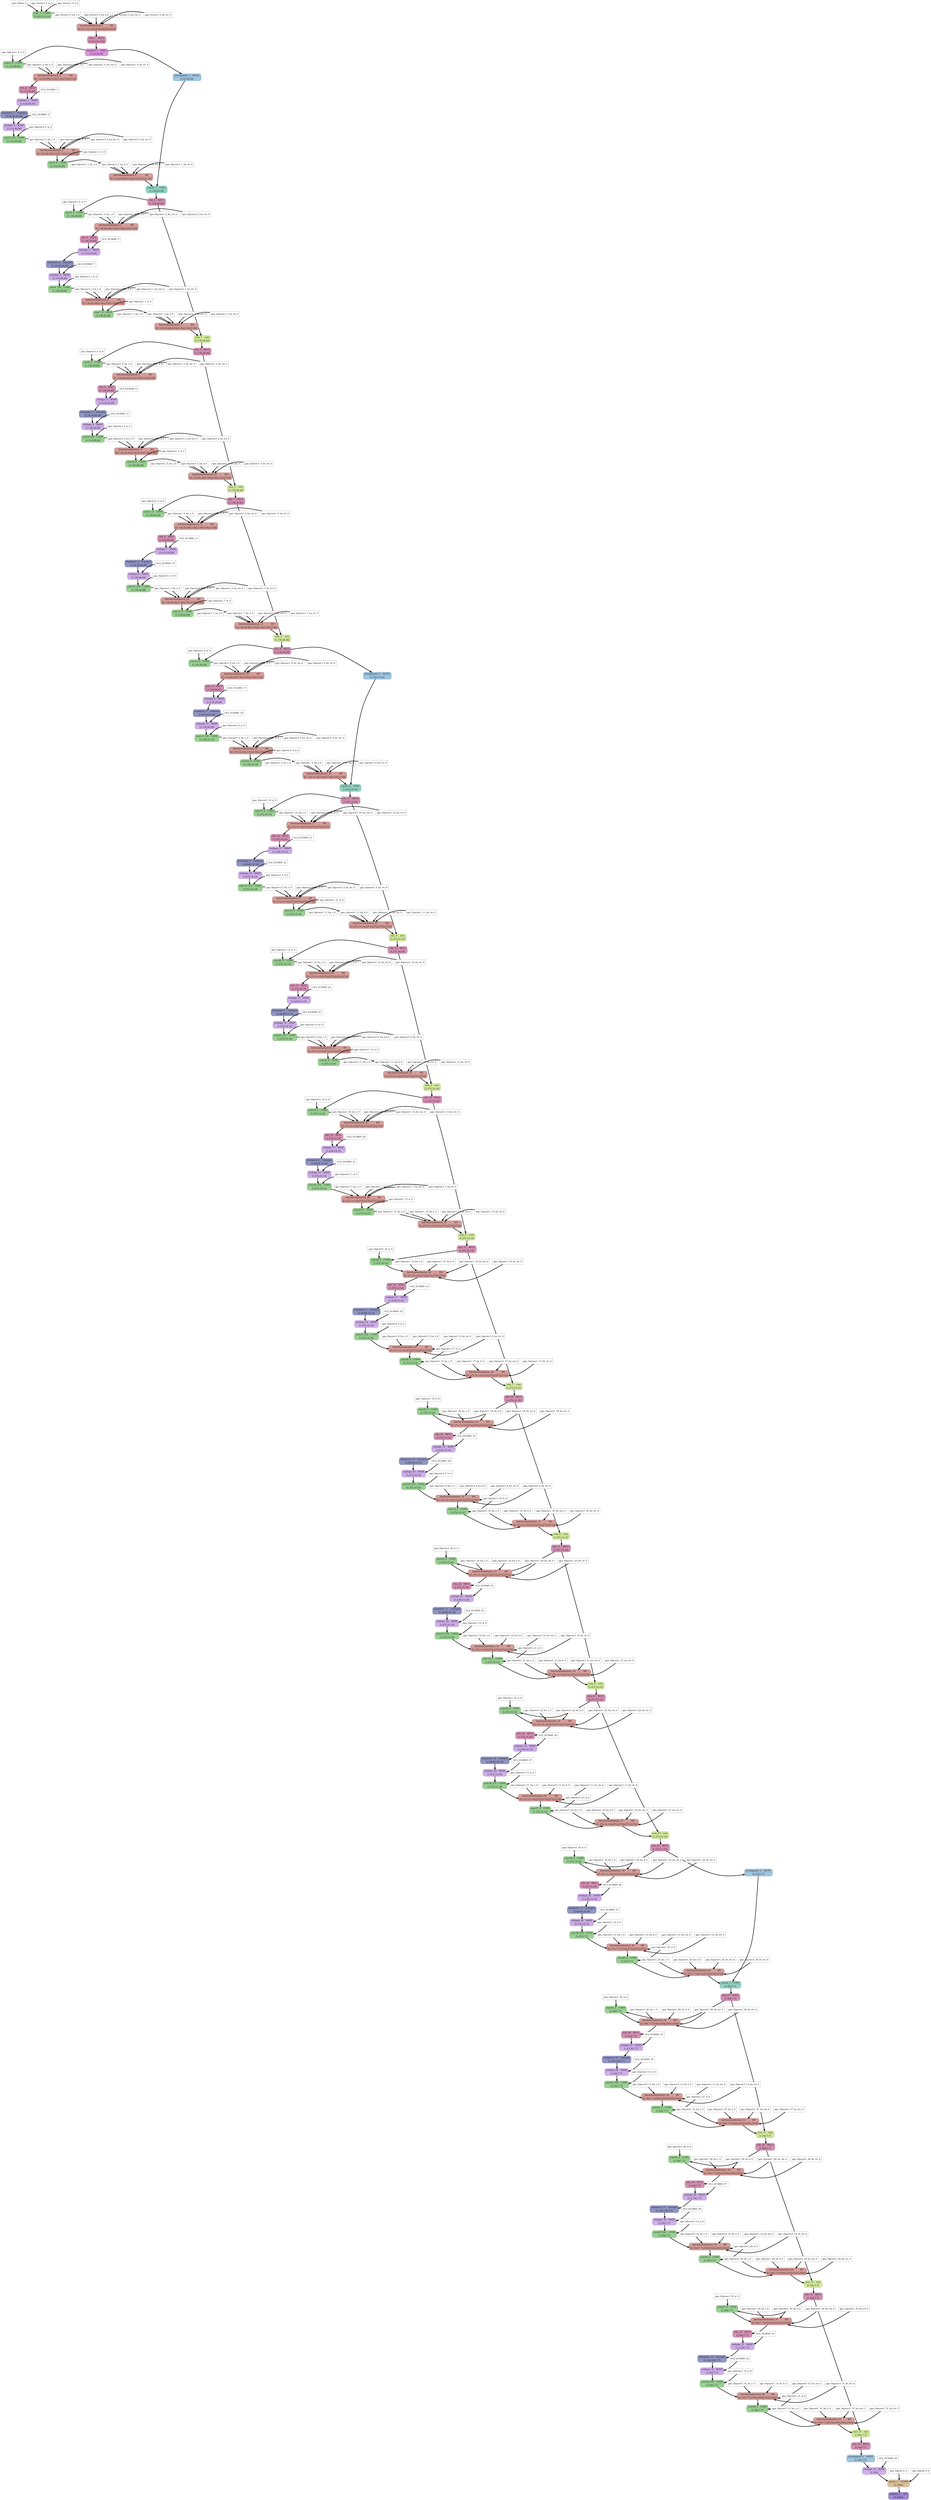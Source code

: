strict digraph {
  graph [
    rankdir="TB"
    overlap=prism
    overlap_shrink=true
    splines=curved
  ];
  node [
    shape=Mrecord
  ];
  edge [
    penwidth=3
  ];

  // Node definitions.
  "gpu_0/data_0" [
    id=0
    name="gpu_0/data_0"
    type=constant_input
    label="gpu_0/data_0"
    inputs=""
    outputs=""
    shape=box
    style="filled,dashed"
    fillcolor="white"
  ];
  "gpu_0/conv3_0_w_0" [
    id=1
    name="gpu_0/conv3_0_w_0"
    type=constant_input
    label="gpu_0/conv3_0_w_0"
    inputs=""
    outputs=""
    shape=box
    style="filled,dashed"
    fillcolor="white"
  ];
  "gpu_0/conv3_0_b_0" [
    id=2
    name="gpu_0/conv3_0_b_0"
    type=constant_input
    label="gpu_0/conv3_0_b_0"
    inputs=""
    outputs=""
    shape=box
    style="filled,dashed"
    fillcolor="white"
  ];
  "gpu_0/conv3_0_1" [
    id=3
    name="gpu_0/conv3_0_1"
    type=Conv
    label="{ {conv_1  | CONV} | [1,24,112,112] }"
    inputs="gpu_0/data_0;gpu_0/conv3_0_w_0;gpu_0/conv3_0_b_0"
    outputs="gpu_0/conv3_0_1"
    penwidth=3
    style=filled
    color="#87bd81"
    fontcolor="#000000"
    fillcolor="#9cd395"
  ];
  "gpu_0/conv3_0_bn_s_0" [
    id=4
    name="gpu_0/conv3_0_bn_s_0"
    type=constant_input
    label="gpu_0/conv3_0_bn_s_0"
    inputs=""
    outputs=""
    shape=box
    style="filled,dashed"
    fillcolor="white"
  ];
  "gpu_0/conv3_0_bn_b_0" [
    id=5
    name="gpu_0/conv3_0_bn_b_0"
    type=constant_input
    label="gpu_0/conv3_0_bn_b_0"
    inputs=""
    outputs=""
    shape=box
    style="filled,dashed"
    fillcolor="white"
  ];
  "gpu_0/conv3_0_bn_rm_0" [
    id=6
    name="gpu_0/conv3_0_bn_rm_0"
    type=constant_input
    label="gpu_0/conv3_0_bn_rm_0"
    inputs=""
    outputs=""
    shape=box
    style="filled,dashed"
    fillcolor="white"
  ];
  "gpu_0/conv3_0_bn_riv_0" [
    id=7
    name="gpu_0/conv3_0_bn_riv_0"
    type=constant_input
    label="gpu_0/conv3_0_bn_riv_0"
    inputs=""
    outputs=""
    shape=box
    style="filled,dashed"
    fillcolor="white"
  ];
  "gpu_0/conv3_0_bn_1" [
    id=8
    name="gpu_0/conv3_0_bn_1"
    type=BatchNormalization
    label="{ {batchnormalization_1  | BN} | [[1,24,112,112],[24],[24],[24],[24]] }"
    inputs="gpu_0/conv3_0_1;gpu_0/conv3_0_bn_s_0;gpu_0/conv3_0_bn_b_0;gpu_0/conv3_0_bn_rm_0;gpu_0/conv3_0_bn_riv_0"
    outputs="gpu_0/conv3_0_bn_1"
    penwidth=3
    style=filled
    color="#c38c88"
    fontcolor="#000000"
    fillcolor="#d79f9b"
  ];
  "gpu_0/conv3_0_bn_2" [
    id=9
    name="gpu_0/conv3_0_bn_2"
    type=Relu
    label="{ {relu_1  | RELU} | [1,24,112,112] }"
    inputs="gpu_0/conv3_0_bn_1"
    outputs="gpu_0/conv3_0_bn_2"
    penwidth=3
    style=filled
    color="#c481a3"
    fontcolor="#000000"
    fillcolor="#d793b5"
  ];
  "gpu_0/pool_0_1" [
    id=10
    name="gpu_0/pool_0_1"
    type=MaxPool
    label="{ {maxpool_1  | MXPL} | [1,24,56,56] }"
    inputs="gpu_0/conv3_0_bn_2"
    outputs="gpu_0/pool_0_1"
    penwidth=3
    style=filled
    color="#cb82cd"
    fontcolor="#000000"
    fillcolor="#df95e1"
  ];
  "gpu_0/gconv1_0_w_0" [
    id=11
    name="gpu_0/gconv1_0_w_0"
    type=constant_input
    label="gpu_0/gconv1_0_w_0"
    inputs=""
    outputs=""
    shape=box
    style="filled,dashed"
    fillcolor="white"
  ];
  "gpu_0/gconv1_0_1" [
    id=12
    name="gpu_0/gconv1_0_1"
    type=Conv
    label="{ {conv2_4  | CONV} | [1,112,56,56] }"
    inputs="gpu_0/pool_0_1;gpu_0/gconv1_0_w_0"
    outputs="gpu_0/gconv1_0_1"
    penwidth=3
    style=filled
    color="#87bd81"
    fontcolor="#000000"
    fillcolor="#9cd395"
  ];
  "gpu_0/gconv1_0_bn_s_0" [
    id=13
    name="gpu_0/gconv1_0_bn_s_0"
    type=constant_input
    label="gpu_0/gconv1_0_bn_s_0"
    inputs=""
    outputs=""
    shape=box
    style="filled,dashed"
    fillcolor="white"
  ];
  "gpu_0/gconv1_0_bn_b_0" [
    id=14
    name="gpu_0/gconv1_0_bn_b_0"
    type=constant_input
    label="gpu_0/gconv1_0_bn_b_0"
    inputs=""
    outputs=""
    shape=box
    style="filled,dashed"
    fillcolor="white"
  ];
  "gpu_0/gconv1_0_bn_rm_0" [
    id=15
    name="gpu_0/gconv1_0_bn_rm_0"
    type=constant_input
    label="gpu_0/gconv1_0_bn_rm_0"
    inputs=""
    outputs=""
    shape=box
    style="filled,dashed"
    fillcolor="white"
  ];
  "gpu_0/gconv1_0_bn_riv_0" [
    id=16
    name="gpu_0/gconv1_0_bn_riv_0"
    type=constant_input
    label="gpu_0/gconv1_0_bn_riv_0"
    inputs=""
    outputs=""
    shape=box
    style="filled,dashed"
    fillcolor="white"
  ];
  "gpu_0/gconv1_0_bn_1" [
    id=17
    name="gpu_0/gconv1_0_bn_1"
    type=BatchNormalization
    label="{ {batchnormalization_2  | BN} | [[1,112,56,56],[112],[112],[112],[112]] }"
    inputs="gpu_0/gconv1_0_1;gpu_0/gconv1_0_bn_s_0;gpu_0/gconv1_0_bn_b_0;gpu_0/gconv1_0_bn_rm_0;gpu_0/gconv1_0_bn_riv_0"
    outputs="gpu_0/gconv1_0_bn_1"
    penwidth=3
    style=filled
    color="#c38c88"
    fontcolor="#000000"
    fillcolor="#d79f9b"
  ];
  "gpu_0/gconv1_0_bn_2" [
    id=18
    name="gpu_0/gconv1_0_bn_2"
    type=Relu
    label="{ {relu_2  | RELU} | [1,112,56,56] }"
    inputs="gpu_0/gconv1_0_bn_1"
    outputs="gpu_0/gconv1_0_bn_2"
    penwidth=3
    style=filled
    color="#c481a3"
    fontcolor="#000000"
    fillcolor="#d793b5"
  ];
  "OC2_DUMMY_1" [
    id=19
    name="OC2_DUMMY_1"
    type=constant_input
    label="OC2_DUMMY_1"
    inputs=""
    outputs=""
    shape=box
    style="filled,dashed"
    fillcolor="white"
  ];
  "OC2_DUMMY_0" [
    id=20
    name="OC2_DUMMY_0"
    type=Reshape
    label="{ {reshape_1  | RSHP} | [1,4,28,56,56] }"
    inputs="gpu_0/gconv1_0_bn_2;OC2_DUMMY_1"
    outputs="OC2_DUMMY_0"
    penwidth=3
    style=filled
    color="#bc9bd5"
    fontcolor="#000000"
    fillcolor="#d1b0eb"
  ];
  "OC2_DUMMY_2" [
    id=21
    name="OC2_DUMMY_2"
    type=Transpose
    label="{ {transpose_1  | transpos} | [1,28,28,56,56] }"
    inputs="OC2_DUMMY_0"
    outputs="OC2_DUMMY_2"
    penwidth=3
    style=filled
    color="#8185b3"
    fontcolor="#000000"
    fillcolor="#9296c4"
  ];
  "OC2_DUMMY_3" [
    id=22
    name="OC2_DUMMY_3"
    type=constant_input
    label="OC2_DUMMY_3"
    inputs=""
    outputs=""
    shape=box
    style="filled,dashed"
    fillcolor="white"
  ];
  "gpu_0/shuffle_0_1" [
    id=23
    name="gpu_0/shuffle_0_1"
    type=Reshape
    label="{ {reshape_2  | RSHP} | [1,112,56,56] }"
    inputs="OC2_DUMMY_2;OC2_DUMMY_3"
    outputs="gpu_0/shuffle_0_1"
    penwidth=3
    style=filled
    color="#bc9bd5"
    fontcolor="#000000"
    fillcolor="#d1b0eb"
  ];
  "gpu_0/gconv3_0_w_0" [
    id=24
    name="gpu_0/gconv3_0_w_0"
    type=constant_input
    label="gpu_0/gconv3_0_w_0"
    inputs=""
    outputs=""
    shape=box
    style="filled,dashed"
    fillcolor="white"
  ];
  "gpu_0/gconv3_0_1" [
    id=25
    name="gpu_0/gconv3_0_1"
    type=Conv
    label="{ {conv3_112  | CONV} | [1,112,28,28] }"
    inputs="gpu_0/shuffle_0_1;gpu_0/gconv3_0_w_0"
    outputs="gpu_0/gconv3_0_1"
    penwidth=3
    style=filled
    color="#87bd81"
    fontcolor="#000000"
    fillcolor="#9cd395"
  ];
  "gpu_0/gconv3_0_bn_s_0" [
    id=26
    name="gpu_0/gconv3_0_bn_s_0"
    type=constant_input
    label="gpu_0/gconv3_0_bn_s_0"
    inputs=""
    outputs=""
    shape=box
    style="filled,dashed"
    fillcolor="white"
  ];
  "gpu_0/gconv3_0_bn_b_0" [
    id=27
    name="gpu_0/gconv3_0_bn_b_0"
    type=constant_input
    label="gpu_0/gconv3_0_bn_b_0"
    inputs=""
    outputs=""
    shape=box
    style="filled,dashed"
    fillcolor="white"
  ];
  "gpu_0/gconv3_0_bn_rm_0" [
    id=28
    name="gpu_0/gconv3_0_bn_rm_0"
    type=constant_input
    label="gpu_0/gconv3_0_bn_rm_0"
    inputs=""
    outputs=""
    shape=box
    style="filled,dashed"
    fillcolor="white"
  ];
  "gpu_0/gconv3_0_bn_riv_0" [
    id=29
    name="gpu_0/gconv3_0_bn_riv_0"
    type=constant_input
    label="gpu_0/gconv3_0_bn_riv_0"
    inputs=""
    outputs=""
    shape=box
    style="filled,dashed"
    fillcolor="white"
  ];
  "gpu_0/gconv3_0_bn_1" [
    id=30
    name="gpu_0/gconv3_0_bn_1"
    type=BatchNormalization
    label="{ {batchnormalization_3  | BN} | [[1,112,28,28],[112],[112],[112],[112]] }"
    inputs="gpu_0/gconv3_0_1;gpu_0/gconv3_0_bn_s_0;gpu_0/gconv3_0_bn_b_0;gpu_0/gconv3_0_bn_rm_0;gpu_0/gconv3_0_bn_riv_0"
    outputs="gpu_0/gconv3_0_bn_1"
    penwidth=3
    style=filled
    color="#c38c88"
    fontcolor="#000000"
    fillcolor="#d79f9b"
  ];
  "gpu_0/gconv1_1_w_0" [
    id=31
    name="gpu_0/gconv1_1_w_0"
    type=constant_input
    label="gpu_0/gconv1_1_w_0"
    inputs=""
    outputs=""
    shape=box
    style="filled,dashed"
    fillcolor="white"
  ];
  "gpu_0/gconv1_1_1" [
    id=32
    name="gpu_0/gconv1_1_1"
    type=Conv
    label="{ {conv4_4  | CONV} | [1,112,28,28] }"
    inputs="gpu_0/gconv3_0_bn_1;gpu_0/gconv1_1_w_0"
    outputs="gpu_0/gconv1_1_1"
    penwidth=3
    style=filled
    color="#87bd81"
    fontcolor="#000000"
    fillcolor="#9cd395"
  ];
  "gpu_0/gconv1_1_bn_s_0" [
    id=33
    name="gpu_0/gconv1_1_bn_s_0"
    type=constant_input
    label="gpu_0/gconv1_1_bn_s_0"
    inputs=""
    outputs=""
    shape=box
    style="filled,dashed"
    fillcolor="white"
  ];
  "gpu_0/gconv1_1_bn_b_0" [
    id=34
    name="gpu_0/gconv1_1_bn_b_0"
    type=constant_input
    label="gpu_0/gconv1_1_bn_b_0"
    inputs=""
    outputs=""
    shape=box
    style="filled,dashed"
    fillcolor="white"
  ];
  "gpu_0/gconv1_1_bn_rm_0" [
    id=35
    name="gpu_0/gconv1_1_bn_rm_0"
    type=constant_input
    label="gpu_0/gconv1_1_bn_rm_0"
    inputs=""
    outputs=""
    shape=box
    style="filled,dashed"
    fillcolor="white"
  ];
  "gpu_0/gconv1_1_bn_riv_0" [
    id=36
    name="gpu_0/gconv1_1_bn_riv_0"
    type=constant_input
    label="gpu_0/gconv1_1_bn_riv_0"
    inputs=""
    outputs=""
    shape=box
    style="filled,dashed"
    fillcolor="white"
  ];
  "gpu_0/gconv1_1_bn_1" [
    id=37
    name="gpu_0/gconv1_1_bn_1"
    type=BatchNormalization
    label="{ {batchnormalization_4  | BN} | [[1,112,28,28],[112],[112],[112],[112]] }"
    inputs="gpu_0/gconv1_1_1;gpu_0/gconv1_1_bn_s_0;gpu_0/gconv1_1_bn_b_0;gpu_0/gconv1_1_bn_rm_0;gpu_0/gconv1_1_bn_riv_0"
    outputs="gpu_0/gconv1_1_bn_1"
    penwidth=3
    style=filled
    color="#c38c88"
    fontcolor="#000000"
    fillcolor="#d79f9b"
  ];
  "gpu_0/pool_1_1" [
    id=38
    name="gpu_0/pool_1_1"
    type=AveragePool
    label="{ {averagepool_1  | AVGPL} | [1,24,28,28] }"
    inputs="gpu_0/pool_0_1"
    outputs="gpu_0/pool_1_1"
    penwidth=3
    style=filled
    color="#8cb1cd"
    fontcolor="#000000"
    fillcolor="#a1c7e3"
  ];
  "gpu_0/block0_1" [
    id=39
    name="gpu_0/block0_1"
    type=Concat
    label="{ {concat_1  | CONC} | [1,136,28,28] }"
    inputs="gpu_0/gconv1_1_bn_1;gpu_0/pool_1_1"
    outputs="gpu_0/block0_1"
    penwidth=3
    style=filled
    color="#80beaf"
    fontcolor="#000000"
    fillcolor="#96d5c5"
  ];
  "gpu_0/block0_2" [
    id=40
    name="gpu_0/block0_2"
    type=Relu
    label="{ {relu_3  | RELU} | [1,136,28,28] }"
    inputs="gpu_0/block0_1"
    outputs="gpu_0/block0_2"
    penwidth=3
    style=filled
    color="#c481a3"
    fontcolor="#000000"
    fillcolor="#d793b5"
  ];
  "gpu_0/gconv1_2_w_0" [
    id=41
    name="gpu_0/gconv1_2_w_0"
    type=constant_input
    label="gpu_0/gconv1_2_w_0"
    inputs=""
    outputs=""
    shape=box
    style="filled,dashed"
    fillcolor="white"
  ];
  "gpu_0/gconv1_2_1" [
    id=42
    name="gpu_0/gconv1_2_1"
    type=Conv
    label="{ {conv5_4  | CONV} | [1,136,28,28] }"
    inputs="gpu_0/block0_2;gpu_0/gconv1_2_w_0"
    outputs="gpu_0/gconv1_2_1"
    penwidth=3
    style=filled
    color="#87bd81"
    fontcolor="#000000"
    fillcolor="#9cd395"
  ];
  "gpu_0/gconv1_2_bn_s_0" [
    id=43
    name="gpu_0/gconv1_2_bn_s_0"
    type=constant_input
    label="gpu_0/gconv1_2_bn_s_0"
    inputs=""
    outputs=""
    shape=box
    style="filled,dashed"
    fillcolor="white"
  ];
  "gpu_0/gconv1_2_bn_b_0" [
    id=44
    name="gpu_0/gconv1_2_bn_b_0"
    type=constant_input
    label="gpu_0/gconv1_2_bn_b_0"
    inputs=""
    outputs=""
    shape=box
    style="filled,dashed"
    fillcolor="white"
  ];
  "gpu_0/gconv1_2_bn_rm_0" [
    id=45
    name="gpu_0/gconv1_2_bn_rm_0"
    type=constant_input
    label="gpu_0/gconv1_2_bn_rm_0"
    inputs=""
    outputs=""
    shape=box
    style="filled,dashed"
    fillcolor="white"
  ];
  "gpu_0/gconv1_2_bn_riv_0" [
    id=46
    name="gpu_0/gconv1_2_bn_riv_0"
    type=constant_input
    label="gpu_0/gconv1_2_bn_riv_0"
    inputs=""
    outputs=""
    shape=box
    style="filled,dashed"
    fillcolor="white"
  ];
  "gpu_0/gconv1_2_bn_1" [
    id=47
    name="gpu_0/gconv1_2_bn_1"
    type=BatchNormalization
    label="{ {batchnormalization_5  | BN} | [[1,136,28,28],[136],[136],[136],[136]] }"
    inputs="gpu_0/gconv1_2_1;gpu_0/gconv1_2_bn_s_0;gpu_0/gconv1_2_bn_b_0;gpu_0/gconv1_2_bn_rm_0;gpu_0/gconv1_2_bn_riv_0"
    outputs="gpu_0/gconv1_2_bn_1"
    penwidth=3
    style=filled
    color="#c38c88"
    fontcolor="#000000"
    fillcolor="#d79f9b"
  ];
  "gpu_0/gconv1_2_bn_2" [
    id=48
    name="gpu_0/gconv1_2_bn_2"
    type=Relu
    label="{ {relu_4  | RELU} | [1,136,28,28] }"
    inputs="gpu_0/gconv1_2_bn_1"
    outputs="gpu_0/gconv1_2_bn_2"
    penwidth=3
    style=filled
    color="#c481a3"
    fontcolor="#000000"
    fillcolor="#d793b5"
  ];
  "OC2_DUMMY_5" [
    id=49
    name="OC2_DUMMY_5"
    type=constant_input
    label="OC2_DUMMY_5"
    inputs=""
    outputs=""
    shape=box
    style="filled,dashed"
    fillcolor="white"
  ];
  "OC2_DUMMY_4" [
    id=50
    name="OC2_DUMMY_4"
    type=Reshape
    label="{ {reshape_3  | RSHP} | [1,4,34,28,28] }"
    inputs="gpu_0/gconv1_2_bn_2;OC2_DUMMY_5"
    outputs="OC2_DUMMY_4"
    penwidth=3
    style=filled
    color="#bc9bd5"
    fontcolor="#000000"
    fillcolor="#d1b0eb"
  ];
  "OC2_DUMMY_6" [
    id=51
    name="OC2_DUMMY_6"
    type=Transpose
    label="{ {transpose_2  | transpos} | [1,34,34,28,28] }"
    inputs="OC2_DUMMY_4"
    outputs="OC2_DUMMY_6"
    penwidth=3
    style=filled
    color="#8185b3"
    fontcolor="#000000"
    fillcolor="#9296c4"
  ];
  "OC2_DUMMY_7" [
    id=52
    name="OC2_DUMMY_7"
    type=constant_input
    label="OC2_DUMMY_7"
    inputs=""
    outputs=""
    shape=box
    style="filled,dashed"
    fillcolor="white"
  ];
  "gpu_0/shuffle_1_1" [
    id=53
    name="gpu_0/shuffle_1_1"
    type=Reshape
    label="{ {reshape_4  | RSHP} | [1,136,28,28] }"
    inputs="OC2_DUMMY_6;OC2_DUMMY_7"
    outputs="gpu_0/shuffle_1_1"
    penwidth=3
    style=filled
    color="#bc9bd5"
    fontcolor="#000000"
    fillcolor="#d1b0eb"
  ];
  "gpu_0/gconv3_1_w_0" [
    id=54
    name="gpu_0/gconv3_1_w_0"
    type=constant_input
    label="gpu_0/gconv3_1_w_0"
    inputs=""
    outputs=""
    shape=box
    style="filled,dashed"
    fillcolor="white"
  ];
  "gpu_0/gconv3_1_1" [
    id=55
    name="gpu_0/gconv3_1_1"
    type=Conv
    label="{ {conv6_136  | CONV} | [1,136,28,28] }"
    inputs="gpu_0/shuffle_1_1;gpu_0/gconv3_1_w_0"
    outputs="gpu_0/gconv3_1_1"
    penwidth=3
    style=filled
    color="#87bd81"
    fontcolor="#000000"
    fillcolor="#9cd395"
  ];
  "gpu_0/gconv3_1_bn_s_0" [
    id=56
    name="gpu_0/gconv3_1_bn_s_0"
    type=constant_input
    label="gpu_0/gconv3_1_bn_s_0"
    inputs=""
    outputs=""
    shape=box
    style="filled,dashed"
    fillcolor="white"
  ];
  "gpu_0/gconv3_1_bn_b_0" [
    id=57
    name="gpu_0/gconv3_1_bn_b_0"
    type=constant_input
    label="gpu_0/gconv3_1_bn_b_0"
    inputs=""
    outputs=""
    shape=box
    style="filled,dashed"
    fillcolor="white"
  ];
  "gpu_0/gconv3_1_bn_rm_0" [
    id=58
    name="gpu_0/gconv3_1_bn_rm_0"
    type=constant_input
    label="gpu_0/gconv3_1_bn_rm_0"
    inputs=""
    outputs=""
    shape=box
    style="filled,dashed"
    fillcolor="white"
  ];
  "gpu_0/gconv3_1_bn_riv_0" [
    id=59
    name="gpu_0/gconv3_1_bn_riv_0"
    type=constant_input
    label="gpu_0/gconv3_1_bn_riv_0"
    inputs=""
    outputs=""
    shape=box
    style="filled,dashed"
    fillcolor="white"
  ];
  "gpu_0/gconv3_1_bn_1" [
    id=60
    name="gpu_0/gconv3_1_bn_1"
    type=BatchNormalization
    label="{ {batchnormalization_6  | BN} | [[1,136,28,28],[136],[136],[136],[136]] }"
    inputs="gpu_0/gconv3_1_1;gpu_0/gconv3_1_bn_s_0;gpu_0/gconv3_1_bn_b_0;gpu_0/gconv3_1_bn_rm_0;gpu_0/gconv3_1_bn_riv_0"
    outputs="gpu_0/gconv3_1_bn_1"
    penwidth=3
    style=filled
    color="#c38c88"
    fontcolor="#000000"
    fillcolor="#d79f9b"
  ];
  "gpu_0/gconv1_3_w_0" [
    id=61
    name="gpu_0/gconv1_3_w_0"
    type=constant_input
    label="gpu_0/gconv1_3_w_0"
    inputs=""
    outputs=""
    shape=box
    style="filled,dashed"
    fillcolor="white"
  ];
  "gpu_0/gconv1_3_1" [
    id=62
    name="gpu_0/gconv1_3_1"
    type=Conv
    label="{ {conv7_4  | CONV} | [1,136,28,28] }"
    inputs="gpu_0/gconv3_1_bn_1;gpu_0/gconv1_3_w_0"
    outputs="gpu_0/gconv1_3_1"
    penwidth=3
    style=filled
    color="#87bd81"
    fontcolor="#000000"
    fillcolor="#9cd395"
  ];
  "gpu_0/gconv1_3_bn_s_0" [
    id=63
    name="gpu_0/gconv1_3_bn_s_0"
    type=constant_input
    label="gpu_0/gconv1_3_bn_s_0"
    inputs=""
    outputs=""
    shape=box
    style="filled,dashed"
    fillcolor="white"
  ];
  "gpu_0/gconv1_3_bn_b_0" [
    id=64
    name="gpu_0/gconv1_3_bn_b_0"
    type=constant_input
    label="gpu_0/gconv1_3_bn_b_0"
    inputs=""
    outputs=""
    shape=box
    style="filled,dashed"
    fillcolor="white"
  ];
  "gpu_0/gconv1_3_bn_rm_0" [
    id=65
    name="gpu_0/gconv1_3_bn_rm_0"
    type=constant_input
    label="gpu_0/gconv1_3_bn_rm_0"
    inputs=""
    outputs=""
    shape=box
    style="filled,dashed"
    fillcolor="white"
  ];
  "gpu_0/gconv1_3_bn_riv_0" [
    id=66
    name="gpu_0/gconv1_3_bn_riv_0"
    type=constant_input
    label="gpu_0/gconv1_3_bn_riv_0"
    inputs=""
    outputs=""
    shape=box
    style="filled,dashed"
    fillcolor="white"
  ];
  "gpu_0/gconv1_3_bn_1" [
    id=67
    name="gpu_0/gconv1_3_bn_1"
    type=BatchNormalization
    label="{ {batchnormalization_7  | BN} | [[1,136,28,28],[136],[136],[136],[136]] }"
    inputs="gpu_0/gconv1_3_1;gpu_0/gconv1_3_bn_s_0;gpu_0/gconv1_3_bn_b_0;gpu_0/gconv1_3_bn_rm_0;gpu_0/gconv1_3_bn_riv_0"
    outputs="gpu_0/gconv1_3_bn_1"
    penwidth=3
    style=filled
    color="#c38c88"
    fontcolor="#000000"
    fillcolor="#d79f9b"
  ];
  "gpu_0/block1_1" [
    id=68
    name="gpu_0/block1_1"
    type=Sum
    label="{ {sum_1  | sum} | [1,136,28,28] }"
    inputs="gpu_0/gconv1_3_bn_1;gpu_0/block0_2"
    outputs="gpu_0/block1_1"
    penwidth=3
    style=filled
    color="#bdd488"
    fontcolor="#000000"
    fillcolor="#d6eda0"
  ];
  "gpu_0/block1_2" [
    id=69
    name="gpu_0/block1_2"
    type=Relu
    label="{ {relu_5  | RELU} | [1,136,28,28] }"
    inputs="gpu_0/block1_1"
    outputs="gpu_0/block1_2"
    penwidth=3
    style=filled
    color="#c481a3"
    fontcolor="#000000"
    fillcolor="#d793b5"
  ];
  "gpu_0/gconv1_4_w_0" [
    id=70
    name="gpu_0/gconv1_4_w_0"
    type=constant_input
    label="gpu_0/gconv1_4_w_0"
    inputs=""
    outputs=""
    shape=box
    style="filled,dashed"
    fillcolor="white"
  ];
  "gpu_0/gconv1_4_1" [
    id=71
    name="gpu_0/gconv1_4_1"
    type=Conv
    label="{ {conv8_4  | CONV} | [1,136,28,28] }"
    inputs="gpu_0/block1_2;gpu_0/gconv1_4_w_0"
    outputs="gpu_0/gconv1_4_1"
    penwidth=3
    style=filled
    color="#87bd81"
    fontcolor="#000000"
    fillcolor="#9cd395"
  ];
  "gpu_0/gconv1_4_bn_s_0" [
    id=72
    name="gpu_0/gconv1_4_bn_s_0"
    type=constant_input
    label="gpu_0/gconv1_4_bn_s_0"
    inputs=""
    outputs=""
    shape=box
    style="filled,dashed"
    fillcolor="white"
  ];
  "gpu_0/gconv1_4_bn_b_0" [
    id=73
    name="gpu_0/gconv1_4_bn_b_0"
    type=constant_input
    label="gpu_0/gconv1_4_bn_b_0"
    inputs=""
    outputs=""
    shape=box
    style="filled,dashed"
    fillcolor="white"
  ];
  "gpu_0/gconv1_4_bn_rm_0" [
    id=74
    name="gpu_0/gconv1_4_bn_rm_0"
    type=constant_input
    label="gpu_0/gconv1_4_bn_rm_0"
    inputs=""
    outputs=""
    shape=box
    style="filled,dashed"
    fillcolor="white"
  ];
  "gpu_0/gconv1_4_bn_riv_0" [
    id=75
    name="gpu_0/gconv1_4_bn_riv_0"
    type=constant_input
    label="gpu_0/gconv1_4_bn_riv_0"
    inputs=""
    outputs=""
    shape=box
    style="filled,dashed"
    fillcolor="white"
  ];
  "gpu_0/gconv1_4_bn_1" [
    id=76
    name="gpu_0/gconv1_4_bn_1"
    type=BatchNormalization
    label="{ {batchnormalization_8  | BN} | [[1,136,28,28],[136],[136],[136],[136]] }"
    inputs="gpu_0/gconv1_4_1;gpu_0/gconv1_4_bn_s_0;gpu_0/gconv1_4_bn_b_0;gpu_0/gconv1_4_bn_rm_0;gpu_0/gconv1_4_bn_riv_0"
    outputs="gpu_0/gconv1_4_bn_1"
    penwidth=3
    style=filled
    color="#c38c88"
    fontcolor="#000000"
    fillcolor="#d79f9b"
  ];
  "gpu_0/gconv1_4_bn_2" [
    id=77
    name="gpu_0/gconv1_4_bn_2"
    type=Relu
    label="{ {relu_6  | RELU} | [1,136,28,28] }"
    inputs="gpu_0/gconv1_4_bn_1"
    outputs="gpu_0/gconv1_4_bn_2"
    penwidth=3
    style=filled
    color="#c481a3"
    fontcolor="#000000"
    fillcolor="#d793b5"
  ];
  "OC2_DUMMY_9" [
    id=78
    name="OC2_DUMMY_9"
    type=constant_input
    label="OC2_DUMMY_9"
    inputs=""
    outputs=""
    shape=box
    style="filled,dashed"
    fillcolor="white"
  ];
  "OC2_DUMMY_8" [
    id=79
    name="OC2_DUMMY_8"
    type=Reshape
    label="{ {reshape_5  | RSHP} | [1,4,34,28,28] }"
    inputs="gpu_0/gconv1_4_bn_2;OC2_DUMMY_9"
    outputs="OC2_DUMMY_8"
    penwidth=3
    style=filled
    color="#bc9bd5"
    fontcolor="#000000"
    fillcolor="#d1b0eb"
  ];
  "OC2_DUMMY_10" [
    id=80
    name="OC2_DUMMY_10"
    type=Transpose
    label="{ {transpose_3  | transpos} | [1,34,34,28,28] }"
    inputs="OC2_DUMMY_8"
    outputs="OC2_DUMMY_10"
    penwidth=3
    style=filled
    color="#8185b3"
    fontcolor="#000000"
    fillcolor="#9296c4"
  ];
  "OC2_DUMMY_11" [
    id=81
    name="OC2_DUMMY_11"
    type=constant_input
    label="OC2_DUMMY_11"
    inputs=""
    outputs=""
    shape=box
    style="filled,dashed"
    fillcolor="white"
  ];
  "gpu_0/shuffle_2_1" [
    id=82
    name="gpu_0/shuffle_2_1"
    type=Reshape
    label="{ {reshape_6  | RSHP} | [1,136,28,28] }"
    inputs="OC2_DUMMY_10;OC2_DUMMY_11"
    outputs="gpu_0/shuffle_2_1"
    penwidth=3
    style=filled
    color="#bc9bd5"
    fontcolor="#000000"
    fillcolor="#d1b0eb"
  ];
  "gpu_0/gconv3_2_w_0" [
    id=83
    name="gpu_0/gconv3_2_w_0"
    type=constant_input
    label="gpu_0/gconv3_2_w_0"
    inputs=""
    outputs=""
    shape=box
    style="filled,dashed"
    fillcolor="white"
  ];
  "gpu_0/gconv3_2_1" [
    id=84
    name="gpu_0/gconv3_2_1"
    type=Conv
    label="{ {conv9_136  | CONV} | [1,136,28,28] }"
    inputs="gpu_0/shuffle_2_1;gpu_0/gconv3_2_w_0"
    outputs="gpu_0/gconv3_2_1"
    penwidth=3
    style=filled
    color="#87bd81"
    fontcolor="#000000"
    fillcolor="#9cd395"
  ];
  "gpu_0/gconv3_2_bn_s_0" [
    id=85
    name="gpu_0/gconv3_2_bn_s_0"
    type=constant_input
    label="gpu_0/gconv3_2_bn_s_0"
    inputs=""
    outputs=""
    shape=box
    style="filled,dashed"
    fillcolor="white"
  ];
  "gpu_0/gconv3_2_bn_b_0" [
    id=86
    name="gpu_0/gconv3_2_bn_b_0"
    type=constant_input
    label="gpu_0/gconv3_2_bn_b_0"
    inputs=""
    outputs=""
    shape=box
    style="filled,dashed"
    fillcolor="white"
  ];
  "gpu_0/gconv3_2_bn_rm_0" [
    id=87
    name="gpu_0/gconv3_2_bn_rm_0"
    type=constant_input
    label="gpu_0/gconv3_2_bn_rm_0"
    inputs=""
    outputs=""
    shape=box
    style="filled,dashed"
    fillcolor="white"
  ];
  "gpu_0/gconv3_2_bn_riv_0" [
    id=88
    name="gpu_0/gconv3_2_bn_riv_0"
    type=constant_input
    label="gpu_0/gconv3_2_bn_riv_0"
    inputs=""
    outputs=""
    shape=box
    style="filled,dashed"
    fillcolor="white"
  ];
  "gpu_0/gconv3_2_bn_1" [
    id=89
    name="gpu_0/gconv3_2_bn_1"
    type=BatchNormalization
    label="{ {batchnormalization_9  | BN} | [[1,136,28,28],[136],[136],[136],[136]] }"
    inputs="gpu_0/gconv3_2_1;gpu_0/gconv3_2_bn_s_0;gpu_0/gconv3_2_bn_b_0;gpu_0/gconv3_2_bn_rm_0;gpu_0/gconv3_2_bn_riv_0"
    outputs="gpu_0/gconv3_2_bn_1"
    penwidth=3
    style=filled
    color="#c38c88"
    fontcolor="#000000"
    fillcolor="#d79f9b"
  ];
  "gpu_0/gconv1_5_w_0" [
    id=90
    name="gpu_0/gconv1_5_w_0"
    type=constant_input
    label="gpu_0/gconv1_5_w_0"
    inputs=""
    outputs=""
    shape=box
    style="filled,dashed"
    fillcolor="white"
  ];
  "gpu_0/gconv1_5_1" [
    id=91
    name="gpu_0/gconv1_5_1"
    type=Conv
    label="{ {conv10_4  | CONV} | [1,136,28,28] }"
    inputs="gpu_0/gconv3_2_bn_1;gpu_0/gconv1_5_w_0"
    outputs="gpu_0/gconv1_5_1"
    penwidth=3
    style=filled
    color="#87bd81"
    fontcolor="#000000"
    fillcolor="#9cd395"
  ];
  "gpu_0/gconv1_5_bn_s_0" [
    id=92
    name="gpu_0/gconv1_5_bn_s_0"
    type=constant_input
    label="gpu_0/gconv1_5_bn_s_0"
    inputs=""
    outputs=""
    shape=box
    style="filled,dashed"
    fillcolor="white"
  ];
  "gpu_0/gconv1_5_bn_b_0" [
    id=93
    name="gpu_0/gconv1_5_bn_b_0"
    type=constant_input
    label="gpu_0/gconv1_5_bn_b_0"
    inputs=""
    outputs=""
    shape=box
    style="filled,dashed"
    fillcolor="white"
  ];
  "gpu_0/gconv1_5_bn_rm_0" [
    id=94
    name="gpu_0/gconv1_5_bn_rm_0"
    type=constant_input
    label="gpu_0/gconv1_5_bn_rm_0"
    inputs=""
    outputs=""
    shape=box
    style="filled,dashed"
    fillcolor="white"
  ];
  "gpu_0/gconv1_5_bn_riv_0" [
    id=95
    name="gpu_0/gconv1_5_bn_riv_0"
    type=constant_input
    label="gpu_0/gconv1_5_bn_riv_0"
    inputs=""
    outputs=""
    shape=box
    style="filled,dashed"
    fillcolor="white"
  ];
  "gpu_0/gconv1_5_bn_1" [
    id=96
    name="gpu_0/gconv1_5_bn_1"
    type=BatchNormalization
    label="{ {batchnormalization_10  | BN} | [[1,136,28,28],[136],[136],[136],[136]] }"
    inputs="gpu_0/gconv1_5_1;gpu_0/gconv1_5_bn_s_0;gpu_0/gconv1_5_bn_b_0;gpu_0/gconv1_5_bn_rm_0;gpu_0/gconv1_5_bn_riv_0"
    outputs="gpu_0/gconv1_5_bn_1"
    penwidth=3
    style=filled
    color="#c38c88"
    fontcolor="#000000"
    fillcolor="#d79f9b"
  ];
  "gpu_0/block2_1" [
    id=97
    name="gpu_0/block2_1"
    type=Sum
    label="{ {sum_2  | sum} | [1,136,28,28] }"
    inputs="gpu_0/gconv1_5_bn_1;gpu_0/block1_2"
    outputs="gpu_0/block2_1"
    penwidth=3
    style=filled
    color="#bdd488"
    fontcolor="#000000"
    fillcolor="#d6eda0"
  ];
  "gpu_0/block2_2" [
    id=98
    name="gpu_0/block2_2"
    type=Relu
    label="{ {relu_7  | RELU} | [1,136,28,28] }"
    inputs="gpu_0/block2_1"
    outputs="gpu_0/block2_2"
    penwidth=3
    style=filled
    color="#c481a3"
    fontcolor="#000000"
    fillcolor="#d793b5"
  ];
  "gpu_0/gconv1_6_w_0" [
    id=99
    name="gpu_0/gconv1_6_w_0"
    type=constant_input
    label="gpu_0/gconv1_6_w_0"
    inputs=""
    outputs=""
    shape=box
    style="filled,dashed"
    fillcolor="white"
  ];
  "gpu_0/gconv1_6_1" [
    id=100
    name="gpu_0/gconv1_6_1"
    type=Conv
    label="{ {conv11_4  | CONV} | [1,136,28,28] }"
    inputs="gpu_0/block2_2;gpu_0/gconv1_6_w_0"
    outputs="gpu_0/gconv1_6_1"
    penwidth=3
    style=filled
    color="#87bd81"
    fontcolor="#000000"
    fillcolor="#9cd395"
  ];
  "gpu_0/gconv1_6_bn_s_0" [
    id=101
    name="gpu_0/gconv1_6_bn_s_0"
    type=constant_input
    label="gpu_0/gconv1_6_bn_s_0"
    inputs=""
    outputs=""
    shape=box
    style="filled,dashed"
    fillcolor="white"
  ];
  "gpu_0/gconv1_6_bn_b_0" [
    id=102
    name="gpu_0/gconv1_6_bn_b_0"
    type=constant_input
    label="gpu_0/gconv1_6_bn_b_0"
    inputs=""
    outputs=""
    shape=box
    style="filled,dashed"
    fillcolor="white"
  ];
  "gpu_0/gconv1_6_bn_rm_0" [
    id=103
    name="gpu_0/gconv1_6_bn_rm_0"
    type=constant_input
    label="gpu_0/gconv1_6_bn_rm_0"
    inputs=""
    outputs=""
    shape=box
    style="filled,dashed"
    fillcolor="white"
  ];
  "gpu_0/gconv1_6_bn_riv_0" [
    id=104
    name="gpu_0/gconv1_6_bn_riv_0"
    type=constant_input
    label="gpu_0/gconv1_6_bn_riv_0"
    inputs=""
    outputs=""
    shape=box
    style="filled,dashed"
    fillcolor="white"
  ];
  "gpu_0/gconv1_6_bn_1" [
    id=105
    name="gpu_0/gconv1_6_bn_1"
    type=BatchNormalization
    label="{ {batchnormalization_11  | BN} | [[1,136,28,28],[136],[136],[136],[136]] }"
    inputs="gpu_0/gconv1_6_1;gpu_0/gconv1_6_bn_s_0;gpu_0/gconv1_6_bn_b_0;gpu_0/gconv1_6_bn_rm_0;gpu_0/gconv1_6_bn_riv_0"
    outputs="gpu_0/gconv1_6_bn_1"
    penwidth=3
    style=filled
    color="#c38c88"
    fontcolor="#000000"
    fillcolor="#d79f9b"
  ];
  "gpu_0/gconv1_6_bn_2" [
    id=106
    name="gpu_0/gconv1_6_bn_2"
    type=Relu
    label="{ {relu_8  | RELU} | [1,136,28,28] }"
    inputs="gpu_0/gconv1_6_bn_1"
    outputs="gpu_0/gconv1_6_bn_2"
    penwidth=3
    style=filled
    color="#c481a3"
    fontcolor="#000000"
    fillcolor="#d793b5"
  ];
  "OC2_DUMMY_13" [
    id=107
    name="OC2_DUMMY_13"
    type=constant_input
    label="OC2_DUMMY_13"
    inputs=""
    outputs=""
    shape=box
    style="filled,dashed"
    fillcolor="white"
  ];
  "OC2_DUMMY_12" [
    id=108
    name="OC2_DUMMY_12"
    type=Reshape
    label="{ {reshape_7  | RSHP} | [1,4,34,28,28] }"
    inputs="gpu_0/gconv1_6_bn_2;OC2_DUMMY_13"
    outputs="OC2_DUMMY_12"
    penwidth=3
    style=filled
    color="#bc9bd5"
    fontcolor="#000000"
    fillcolor="#d1b0eb"
  ];
  "OC2_DUMMY_14" [
    id=109
    name="OC2_DUMMY_14"
    type=Transpose
    label="{ {transpose_4  | transpos} | [1,34,34,28,28] }"
    inputs="OC2_DUMMY_12"
    outputs="OC2_DUMMY_14"
    penwidth=3
    style=filled
    color="#8185b3"
    fontcolor="#000000"
    fillcolor="#9296c4"
  ];
  "OC2_DUMMY_15" [
    id=110
    name="OC2_DUMMY_15"
    type=constant_input
    label="OC2_DUMMY_15"
    inputs=""
    outputs=""
    shape=box
    style="filled,dashed"
    fillcolor="white"
  ];
  "gpu_0/shuffle_3_1" [
    id=111
    name="gpu_0/shuffle_3_1"
    type=Reshape
    label="{ {reshape_8  | RSHP} | [1,136,28,28] }"
    inputs="OC2_DUMMY_14;OC2_DUMMY_15"
    outputs="gpu_0/shuffle_3_1"
    penwidth=3
    style=filled
    color="#bc9bd5"
    fontcolor="#000000"
    fillcolor="#d1b0eb"
  ];
  "gpu_0/gconv3_3_w_0" [
    id=112
    name="gpu_0/gconv3_3_w_0"
    type=constant_input
    label="gpu_0/gconv3_3_w_0"
    inputs=""
    outputs=""
    shape=box
    style="filled,dashed"
    fillcolor="white"
  ];
  "gpu_0/gconv3_3_1" [
    id=113
    name="gpu_0/gconv3_3_1"
    type=Conv
    label="{ {conv12_136  | CONV} | [1,136,28,28] }"
    inputs="gpu_0/shuffle_3_1;gpu_0/gconv3_3_w_0"
    outputs="gpu_0/gconv3_3_1"
    penwidth=3
    style=filled
    color="#87bd81"
    fontcolor="#000000"
    fillcolor="#9cd395"
  ];
  "gpu_0/gconv3_3_bn_s_0" [
    id=114
    name="gpu_0/gconv3_3_bn_s_0"
    type=constant_input
    label="gpu_0/gconv3_3_bn_s_0"
    inputs=""
    outputs=""
    shape=box
    style="filled,dashed"
    fillcolor="white"
  ];
  "gpu_0/gconv3_3_bn_b_0" [
    id=115
    name="gpu_0/gconv3_3_bn_b_0"
    type=constant_input
    label="gpu_0/gconv3_3_bn_b_0"
    inputs=""
    outputs=""
    shape=box
    style="filled,dashed"
    fillcolor="white"
  ];
  "gpu_0/gconv3_3_bn_rm_0" [
    id=116
    name="gpu_0/gconv3_3_bn_rm_0"
    type=constant_input
    label="gpu_0/gconv3_3_bn_rm_0"
    inputs=""
    outputs=""
    shape=box
    style="filled,dashed"
    fillcolor="white"
  ];
  "gpu_0/gconv3_3_bn_riv_0" [
    id=117
    name="gpu_0/gconv3_3_bn_riv_0"
    type=constant_input
    label="gpu_0/gconv3_3_bn_riv_0"
    inputs=""
    outputs=""
    shape=box
    style="filled,dashed"
    fillcolor="white"
  ];
  "gpu_0/gconv3_3_bn_1" [
    id=118
    name="gpu_0/gconv3_3_bn_1"
    type=BatchNormalization
    label="{ {batchnormalization_12  | BN} | [[1,136,28,28],[136],[136],[136],[136]] }"
    inputs="gpu_0/gconv3_3_1;gpu_0/gconv3_3_bn_s_0;gpu_0/gconv3_3_bn_b_0;gpu_0/gconv3_3_bn_rm_0;gpu_0/gconv3_3_bn_riv_0"
    outputs="gpu_0/gconv3_3_bn_1"
    penwidth=3
    style=filled
    color="#c38c88"
    fontcolor="#000000"
    fillcolor="#d79f9b"
  ];
  "gpu_0/gconv1_7_w_0" [
    id=119
    name="gpu_0/gconv1_7_w_0"
    type=constant_input
    label="gpu_0/gconv1_7_w_0"
    inputs=""
    outputs=""
    shape=box
    style="filled,dashed"
    fillcolor="white"
  ];
  "gpu_0/gconv1_7_1" [
    id=120
    name="gpu_0/gconv1_7_1"
    type=Conv
    label="{ {conv13_4  | CONV} | [1,136,28,28] }"
    inputs="gpu_0/gconv3_3_bn_1;gpu_0/gconv1_7_w_0"
    outputs="gpu_0/gconv1_7_1"
    penwidth=3
    style=filled
    color="#87bd81"
    fontcolor="#000000"
    fillcolor="#9cd395"
  ];
  "gpu_0/gconv1_7_bn_s_0" [
    id=121
    name="gpu_0/gconv1_7_bn_s_0"
    type=constant_input
    label="gpu_0/gconv1_7_bn_s_0"
    inputs=""
    outputs=""
    shape=box
    style="filled,dashed"
    fillcolor="white"
  ];
  "gpu_0/gconv1_7_bn_b_0" [
    id=122
    name="gpu_0/gconv1_7_bn_b_0"
    type=constant_input
    label="gpu_0/gconv1_7_bn_b_0"
    inputs=""
    outputs=""
    shape=box
    style="filled,dashed"
    fillcolor="white"
  ];
  "gpu_0/gconv1_7_bn_rm_0" [
    id=123
    name="gpu_0/gconv1_7_bn_rm_0"
    type=constant_input
    label="gpu_0/gconv1_7_bn_rm_0"
    inputs=""
    outputs=""
    shape=box
    style="filled,dashed"
    fillcolor="white"
  ];
  "gpu_0/gconv1_7_bn_riv_0" [
    id=124
    name="gpu_0/gconv1_7_bn_riv_0"
    type=constant_input
    label="gpu_0/gconv1_7_bn_riv_0"
    inputs=""
    outputs=""
    shape=box
    style="filled,dashed"
    fillcolor="white"
  ];
  "gpu_0/gconv1_7_bn_1" [
    id=125
    name="gpu_0/gconv1_7_bn_1"
    type=BatchNormalization
    label="{ {batchnormalization_13  | BN} | [[1,136,28,28],[136],[136],[136],[136]] }"
    inputs="gpu_0/gconv1_7_1;gpu_0/gconv1_7_bn_s_0;gpu_0/gconv1_7_bn_b_0;gpu_0/gconv1_7_bn_rm_0;gpu_0/gconv1_7_bn_riv_0"
    outputs="gpu_0/gconv1_7_bn_1"
    penwidth=3
    style=filled
    color="#c38c88"
    fontcolor="#000000"
    fillcolor="#d79f9b"
  ];
  "gpu_0/block3_1" [
    id=126
    name="gpu_0/block3_1"
    type=Sum
    label="{ {sum_3  | sum} | [1,136,28,28] }"
    inputs="gpu_0/gconv1_7_bn_1;gpu_0/block2_2"
    outputs="gpu_0/block3_1"
    penwidth=3
    style=filled
    color="#bdd488"
    fontcolor="#000000"
    fillcolor="#d6eda0"
  ];
  "gpu_0/block3_2" [
    id=127
    name="gpu_0/block3_2"
    type=Relu
    label="{ {relu_9  | RELU} | [1,136,28,28] }"
    inputs="gpu_0/block3_1"
    outputs="gpu_0/block3_2"
    penwidth=3
    style=filled
    color="#c481a3"
    fontcolor="#000000"
    fillcolor="#d793b5"
  ];
  "gpu_0/gconv1_8_w_0" [
    id=128
    name="gpu_0/gconv1_8_w_0"
    type=constant_input
    label="gpu_0/gconv1_8_w_0"
    inputs=""
    outputs=""
    shape=box
    style="filled,dashed"
    fillcolor="white"
  ];
  "gpu_0/gconv1_8_1" [
    id=129
    name="gpu_0/gconv1_8_1"
    type=Conv
    label="{ {conv14_4  | CONV} | [1,136,28,28] }"
    inputs="gpu_0/block3_2;gpu_0/gconv1_8_w_0"
    outputs="gpu_0/gconv1_8_1"
    penwidth=3
    style=filled
    color="#87bd81"
    fontcolor="#000000"
    fillcolor="#9cd395"
  ];
  "gpu_0/gconv1_8_bn_s_0" [
    id=130
    name="gpu_0/gconv1_8_bn_s_0"
    type=constant_input
    label="gpu_0/gconv1_8_bn_s_0"
    inputs=""
    outputs=""
    shape=box
    style="filled,dashed"
    fillcolor="white"
  ];
  "gpu_0/gconv1_8_bn_b_0" [
    id=131
    name="gpu_0/gconv1_8_bn_b_0"
    type=constant_input
    label="gpu_0/gconv1_8_bn_b_0"
    inputs=""
    outputs=""
    shape=box
    style="filled,dashed"
    fillcolor="white"
  ];
  "gpu_0/gconv1_8_bn_rm_0" [
    id=132
    name="gpu_0/gconv1_8_bn_rm_0"
    type=constant_input
    label="gpu_0/gconv1_8_bn_rm_0"
    inputs=""
    outputs=""
    shape=box
    style="filled,dashed"
    fillcolor="white"
  ];
  "gpu_0/gconv1_8_bn_riv_0" [
    id=133
    name="gpu_0/gconv1_8_bn_riv_0"
    type=constant_input
    label="gpu_0/gconv1_8_bn_riv_0"
    inputs=""
    outputs=""
    shape=box
    style="filled,dashed"
    fillcolor="white"
  ];
  "gpu_0/gconv1_8_bn_1" [
    id=134
    name="gpu_0/gconv1_8_bn_1"
    type=BatchNormalization
    label="{ {batchnormalization_14  | BN} | [[1,136,28,28],[136],[136],[136],[136]] }"
    inputs="gpu_0/gconv1_8_1;gpu_0/gconv1_8_bn_s_0;gpu_0/gconv1_8_bn_b_0;gpu_0/gconv1_8_bn_rm_0;gpu_0/gconv1_8_bn_riv_0"
    outputs="gpu_0/gconv1_8_bn_1"
    penwidth=3
    style=filled
    color="#c38c88"
    fontcolor="#000000"
    fillcolor="#d79f9b"
  ];
  "gpu_0/gconv1_8_bn_2" [
    id=135
    name="gpu_0/gconv1_8_bn_2"
    type=Relu
    label="{ {relu_10  | RELU} | [1,136,28,28] }"
    inputs="gpu_0/gconv1_8_bn_1"
    outputs="gpu_0/gconv1_8_bn_2"
    penwidth=3
    style=filled
    color="#c481a3"
    fontcolor="#000000"
    fillcolor="#d793b5"
  ];
  "OC2_DUMMY_17" [
    id=136
    name="OC2_DUMMY_17"
    type=constant_input
    label="OC2_DUMMY_17"
    inputs=""
    outputs=""
    shape=box
    style="filled,dashed"
    fillcolor="white"
  ];
  "OC2_DUMMY_16" [
    id=137
    name="OC2_DUMMY_16"
    type=Reshape
    label="{ {reshape_9  | RSHP} | [1,4,34,28,28] }"
    inputs="gpu_0/gconv1_8_bn_2;OC2_DUMMY_17"
    outputs="OC2_DUMMY_16"
    penwidth=3
    style=filled
    color="#bc9bd5"
    fontcolor="#000000"
    fillcolor="#d1b0eb"
  ];
  "OC2_DUMMY_18" [
    id=138
    name="OC2_DUMMY_18"
    type=Transpose
    label="{ {transpose_5  | transpos} | [1,34,34,28,28] }"
    inputs="OC2_DUMMY_16"
    outputs="OC2_DUMMY_18"
    penwidth=3
    style=filled
    color="#8185b3"
    fontcolor="#000000"
    fillcolor="#9296c4"
  ];
  "OC2_DUMMY_19" [
    id=139
    name="OC2_DUMMY_19"
    type=constant_input
    label="OC2_DUMMY_19"
    inputs=""
    outputs=""
    shape=box
    style="filled,dashed"
    fillcolor="white"
  ];
  "gpu_0/shuffle_4_1" [
    id=140
    name="gpu_0/shuffle_4_1"
    type=Reshape
    label="{ {reshape_10  | RSHP} | [1,136,28,28] }"
    inputs="OC2_DUMMY_18;OC2_DUMMY_19"
    outputs="gpu_0/shuffle_4_1"
    penwidth=3
    style=filled
    color="#bc9bd5"
    fontcolor="#000000"
    fillcolor="#d1b0eb"
  ];
  "gpu_0/gconv3_4_w_0" [
    id=141
    name="gpu_0/gconv3_4_w_0"
    type=constant_input
    label="gpu_0/gconv3_4_w_0"
    inputs=""
    outputs=""
    shape=box
    style="filled,dashed"
    fillcolor="white"
  ];
  "gpu_0/gconv3_4_1" [
    id=142
    name="gpu_0/gconv3_4_1"
    type=Conv
    label="{ {conv15_136  | CONV} | [1,136,14,14] }"
    inputs="gpu_0/shuffle_4_1;gpu_0/gconv3_4_w_0"
    outputs="gpu_0/gconv3_4_1"
    penwidth=3
    style=filled
    color="#87bd81"
    fontcolor="#000000"
    fillcolor="#9cd395"
  ];
  "gpu_0/gconv3_4_bn_s_0" [
    id=143
    name="gpu_0/gconv3_4_bn_s_0"
    type=constant_input
    label="gpu_0/gconv3_4_bn_s_0"
    inputs=""
    outputs=""
    shape=box
    style="filled,dashed"
    fillcolor="white"
  ];
  "gpu_0/gconv3_4_bn_b_0" [
    id=144
    name="gpu_0/gconv3_4_bn_b_0"
    type=constant_input
    label="gpu_0/gconv3_4_bn_b_0"
    inputs=""
    outputs=""
    shape=box
    style="filled,dashed"
    fillcolor="white"
  ];
  "gpu_0/gconv3_4_bn_rm_0" [
    id=145
    name="gpu_0/gconv3_4_bn_rm_0"
    type=constant_input
    label="gpu_0/gconv3_4_bn_rm_0"
    inputs=""
    outputs=""
    shape=box
    style="filled,dashed"
    fillcolor="white"
  ];
  "gpu_0/gconv3_4_bn_riv_0" [
    id=146
    name="gpu_0/gconv3_4_bn_riv_0"
    type=constant_input
    label="gpu_0/gconv3_4_bn_riv_0"
    inputs=""
    outputs=""
    shape=box
    style="filled,dashed"
    fillcolor="white"
  ];
  "gpu_0/gconv3_4_bn_1" [
    id=147
    name="gpu_0/gconv3_4_bn_1"
    type=BatchNormalization
    label="{ {batchnormalization_15  | BN} | [[1,136,14,14],[136],[136],[136],[136]] }"
    inputs="gpu_0/gconv3_4_1;gpu_0/gconv3_4_bn_s_0;gpu_0/gconv3_4_bn_b_0;gpu_0/gconv3_4_bn_rm_0;gpu_0/gconv3_4_bn_riv_0"
    outputs="gpu_0/gconv3_4_bn_1"
    penwidth=3
    style=filled
    color="#c38c88"
    fontcolor="#000000"
    fillcolor="#d79f9b"
  ];
  "gpu_0/gconv1_9_w_0" [
    id=148
    name="gpu_0/gconv1_9_w_0"
    type=constant_input
    label="gpu_0/gconv1_9_w_0"
    inputs=""
    outputs=""
    shape=box
    style="filled,dashed"
    fillcolor="white"
  ];
  "gpu_0/gconv1_9_1" [
    id=149
    name="gpu_0/gconv1_9_1"
    type=Conv
    label="{ {conv16_4  | CONV} | [1,136,14,14] }"
    inputs="gpu_0/gconv3_4_bn_1;gpu_0/gconv1_9_w_0"
    outputs="gpu_0/gconv1_9_1"
    penwidth=3
    style=filled
    color="#87bd81"
    fontcolor="#000000"
    fillcolor="#9cd395"
  ];
  "gpu_0/gconv1_9_bn_s_0" [
    id=150
    name="gpu_0/gconv1_9_bn_s_0"
    type=constant_input
    label="gpu_0/gconv1_9_bn_s_0"
    inputs=""
    outputs=""
    shape=box
    style="filled,dashed"
    fillcolor="white"
  ];
  "gpu_0/gconv1_9_bn_b_0" [
    id=151
    name="gpu_0/gconv1_9_bn_b_0"
    type=constant_input
    label="gpu_0/gconv1_9_bn_b_0"
    inputs=""
    outputs=""
    shape=box
    style="filled,dashed"
    fillcolor="white"
  ];
  "gpu_0/gconv1_9_bn_rm_0" [
    id=152
    name="gpu_0/gconv1_9_bn_rm_0"
    type=constant_input
    label="gpu_0/gconv1_9_bn_rm_0"
    inputs=""
    outputs=""
    shape=box
    style="filled,dashed"
    fillcolor="white"
  ];
  "gpu_0/gconv1_9_bn_riv_0" [
    id=153
    name="gpu_0/gconv1_9_bn_riv_0"
    type=constant_input
    label="gpu_0/gconv1_9_bn_riv_0"
    inputs=""
    outputs=""
    shape=box
    style="filled,dashed"
    fillcolor="white"
  ];
  "gpu_0/gconv1_9_bn_1" [
    id=154
    name="gpu_0/gconv1_9_bn_1"
    type=BatchNormalization
    label="{ {batchnormalization_16  | BN} | [[1,136,14,14],[136],[136],[136],[136]] }"
    inputs="gpu_0/gconv1_9_1;gpu_0/gconv1_9_bn_s_0;gpu_0/gconv1_9_bn_b_0;gpu_0/gconv1_9_bn_rm_0;gpu_0/gconv1_9_bn_riv_0"
    outputs="gpu_0/gconv1_9_bn_1"
    penwidth=3
    style=filled
    color="#c38c88"
    fontcolor="#000000"
    fillcolor="#d79f9b"
  ];
  "gpu_0/pool_2_1" [
    id=155
    name="gpu_0/pool_2_1"
    type=AveragePool
    label="{ {averagepool_2  | AVGPL} | [1,136,14,14] }"
    inputs="gpu_0/block3_2"
    outputs="gpu_0/pool_2_1"
    penwidth=3
    style=filled
    color="#8cb1cd"
    fontcolor="#000000"
    fillcolor="#a1c7e3"
  ];
  "gpu_0/block4_1" [
    id=156
    name="gpu_0/block4_1"
    type=Concat
    label="{ {concat_2  | CONC} | [1,272,14,14] }"
    inputs="gpu_0/gconv1_9_bn_1;gpu_0/pool_2_1"
    outputs="gpu_0/block4_1"
    penwidth=3
    style=filled
    color="#80beaf"
    fontcolor="#000000"
    fillcolor="#96d5c5"
  ];
  "gpu_0/block4_2" [
    id=157
    name="gpu_0/block4_2"
    type=Relu
    label="{ {relu_11  | RELU} | [1,272,14,14] }"
    inputs="gpu_0/block4_1"
    outputs="gpu_0/block4_2"
    penwidth=3
    style=filled
    color="#c481a3"
    fontcolor="#000000"
    fillcolor="#d793b5"
  ];
  "gpu_0/gconv1_10_w_0" [
    id=158
    name="gpu_0/gconv1_10_w_0"
    type=constant_input
    label="gpu_0/gconv1_10_w_0"
    inputs=""
    outputs=""
    shape=box
    style="filled,dashed"
    fillcolor="white"
  ];
  "gpu_0/gconv1_10_1" [
    id=159
    name="gpu_0/gconv1_10_1"
    type=Conv
    label="{ {conv17_4  | CONV} | [1,272,14,14] }"
    inputs="gpu_0/block4_2;gpu_0/gconv1_10_w_0"
    outputs="gpu_0/gconv1_10_1"
    penwidth=3
    style=filled
    color="#87bd81"
    fontcolor="#000000"
    fillcolor="#9cd395"
  ];
  "gpu_0/gconv1_10_bn_s_0" [
    id=160
    name="gpu_0/gconv1_10_bn_s_0"
    type=constant_input
    label="gpu_0/gconv1_10_bn_s_0"
    inputs=""
    outputs=""
    shape=box
    style="filled,dashed"
    fillcolor="white"
  ];
  "gpu_0/gconv1_10_bn_b_0" [
    id=161
    name="gpu_0/gconv1_10_bn_b_0"
    type=constant_input
    label="gpu_0/gconv1_10_bn_b_0"
    inputs=""
    outputs=""
    shape=box
    style="filled,dashed"
    fillcolor="white"
  ];
  "gpu_0/gconv1_10_bn_rm_0" [
    id=162
    name="gpu_0/gconv1_10_bn_rm_0"
    type=constant_input
    label="gpu_0/gconv1_10_bn_rm_0"
    inputs=""
    outputs=""
    shape=box
    style="filled,dashed"
    fillcolor="white"
  ];
  "gpu_0/gconv1_10_bn_riv_0" [
    id=163
    name="gpu_0/gconv1_10_bn_riv_0"
    type=constant_input
    label="gpu_0/gconv1_10_bn_riv_0"
    inputs=""
    outputs=""
    shape=box
    style="filled,dashed"
    fillcolor="white"
  ];
  "gpu_0/gconv1_10_bn_1" [
    id=164
    name="gpu_0/gconv1_10_bn_1"
    type=BatchNormalization
    label="{ {batchnormalization_17  | BN} | [[1,272,14,14],[272],[272],[272],[272]] }"
    inputs="gpu_0/gconv1_10_1;gpu_0/gconv1_10_bn_s_0;gpu_0/gconv1_10_bn_b_0;gpu_0/gconv1_10_bn_rm_0;gpu_0/gconv1_10_bn_riv_0"
    outputs="gpu_0/gconv1_10_bn_1"
    penwidth=3
    style=filled
    color="#c38c88"
    fontcolor="#000000"
    fillcolor="#d79f9b"
  ];
  "gpu_0/gconv1_10_bn_2" [
    id=165
    name="gpu_0/gconv1_10_bn_2"
    type=Relu
    label="{ {relu_12  | RELU} | [1,272,14,14] }"
    inputs="gpu_0/gconv1_10_bn_1"
    outputs="gpu_0/gconv1_10_bn_2"
    penwidth=3
    style=filled
    color="#c481a3"
    fontcolor="#000000"
    fillcolor="#d793b5"
  ];
  "OC2_DUMMY_21" [
    id=166
    name="OC2_DUMMY_21"
    type=constant_input
    label="OC2_DUMMY_21"
    inputs=""
    outputs=""
    shape=box
    style="filled,dashed"
    fillcolor="white"
  ];
  "OC2_DUMMY_20" [
    id=167
    name="OC2_DUMMY_20"
    type=Reshape
    label="{ {reshape_11  | RSHP} | [1,4,68,14,14] }"
    inputs="gpu_0/gconv1_10_bn_2;OC2_DUMMY_21"
    outputs="OC2_DUMMY_20"
    penwidth=3
    style=filled
    color="#bc9bd5"
    fontcolor="#000000"
    fillcolor="#d1b0eb"
  ];
  "OC2_DUMMY_22" [
    id=168
    name="OC2_DUMMY_22"
    type=Transpose
    label="{ {transpose_6  | transpos} | [1,68,68,14,14] }"
    inputs="OC2_DUMMY_20"
    outputs="OC2_DUMMY_22"
    penwidth=3
    style=filled
    color="#8185b3"
    fontcolor="#000000"
    fillcolor="#9296c4"
  ];
  "OC2_DUMMY_23" [
    id=169
    name="OC2_DUMMY_23"
    type=constant_input
    label="OC2_DUMMY_23"
    inputs=""
    outputs=""
    shape=box
    style="filled,dashed"
    fillcolor="white"
  ];
  "gpu_0/shuffle_5_1" [
    id=170
    name="gpu_0/shuffle_5_1"
    type=Reshape
    label="{ {reshape_12  | RSHP} | [1,272,14,14] }"
    inputs="OC2_DUMMY_22;OC2_DUMMY_23"
    outputs="gpu_0/shuffle_5_1"
    penwidth=3
    style=filled
    color="#bc9bd5"
    fontcolor="#000000"
    fillcolor="#d1b0eb"
  ];
  "gpu_0/gconv3_5_w_0" [
    id=171
    name="gpu_0/gconv3_5_w_0"
    type=constant_input
    label="gpu_0/gconv3_5_w_0"
    inputs=""
    outputs=""
    shape=box
    style="filled,dashed"
    fillcolor="white"
  ];
  "gpu_0/gconv3_5_1" [
    id=172
    name="gpu_0/gconv3_5_1"
    type=Conv
    label="{ {conv18_272  | CONV} | [1,272,14,14] }"
    inputs="gpu_0/shuffle_5_1;gpu_0/gconv3_5_w_0"
    outputs="gpu_0/gconv3_5_1"
    penwidth=3
    style=filled
    color="#87bd81"
    fontcolor="#000000"
    fillcolor="#9cd395"
  ];
  "gpu_0/gconv3_5_bn_s_0" [
    id=173
    name="gpu_0/gconv3_5_bn_s_0"
    type=constant_input
    label="gpu_0/gconv3_5_bn_s_0"
    inputs=""
    outputs=""
    shape=box
    style="filled,dashed"
    fillcolor="white"
  ];
  "gpu_0/gconv3_5_bn_b_0" [
    id=174
    name="gpu_0/gconv3_5_bn_b_0"
    type=constant_input
    label="gpu_0/gconv3_5_bn_b_0"
    inputs=""
    outputs=""
    shape=box
    style="filled,dashed"
    fillcolor="white"
  ];
  "gpu_0/gconv3_5_bn_rm_0" [
    id=175
    name="gpu_0/gconv3_5_bn_rm_0"
    type=constant_input
    label="gpu_0/gconv3_5_bn_rm_0"
    inputs=""
    outputs=""
    shape=box
    style="filled,dashed"
    fillcolor="white"
  ];
  "gpu_0/gconv3_5_bn_riv_0" [
    id=176
    name="gpu_0/gconv3_5_bn_riv_0"
    type=constant_input
    label="gpu_0/gconv3_5_bn_riv_0"
    inputs=""
    outputs=""
    shape=box
    style="filled,dashed"
    fillcolor="white"
  ];
  "gpu_0/gconv3_5_bn_1" [
    id=177
    name="gpu_0/gconv3_5_bn_1"
    type=BatchNormalization
    label="{ {batchnormalization_18  | BN} | [[1,272,14,14],[272],[272],[272],[272]] }"
    inputs="gpu_0/gconv3_5_1;gpu_0/gconv3_5_bn_s_0;gpu_0/gconv3_5_bn_b_0;gpu_0/gconv3_5_bn_rm_0;gpu_0/gconv3_5_bn_riv_0"
    outputs="gpu_0/gconv3_5_bn_1"
    penwidth=3
    style=filled
    color="#c38c88"
    fontcolor="#000000"
    fillcolor="#d79f9b"
  ];
  "gpu_0/gconv1_11_w_0" [
    id=178
    name="gpu_0/gconv1_11_w_0"
    type=constant_input
    label="gpu_0/gconv1_11_w_0"
    inputs=""
    outputs=""
    shape=box
    style="filled,dashed"
    fillcolor="white"
  ];
  "gpu_0/gconv1_11_1" [
    id=179
    name="gpu_0/gconv1_11_1"
    type=Conv
    label="{ {conv19_4  | CONV} | [1,272,14,14] }"
    inputs="gpu_0/gconv3_5_bn_1;gpu_0/gconv1_11_w_0"
    outputs="gpu_0/gconv1_11_1"
    penwidth=3
    style=filled
    color="#87bd81"
    fontcolor="#000000"
    fillcolor="#9cd395"
  ];
  "gpu_0/gconv1_11_bn_s_0" [
    id=180
    name="gpu_0/gconv1_11_bn_s_0"
    type=constant_input
    label="gpu_0/gconv1_11_bn_s_0"
    inputs=""
    outputs=""
    shape=box
    style="filled,dashed"
    fillcolor="white"
  ];
  "gpu_0/gconv1_11_bn_b_0" [
    id=181
    name="gpu_0/gconv1_11_bn_b_0"
    type=constant_input
    label="gpu_0/gconv1_11_bn_b_0"
    inputs=""
    outputs=""
    shape=box
    style="filled,dashed"
    fillcolor="white"
  ];
  "gpu_0/gconv1_11_bn_rm_0" [
    id=182
    name="gpu_0/gconv1_11_bn_rm_0"
    type=constant_input
    label="gpu_0/gconv1_11_bn_rm_0"
    inputs=""
    outputs=""
    shape=box
    style="filled,dashed"
    fillcolor="white"
  ];
  "gpu_0/gconv1_11_bn_riv_0" [
    id=183
    name="gpu_0/gconv1_11_bn_riv_0"
    type=constant_input
    label="gpu_0/gconv1_11_bn_riv_0"
    inputs=""
    outputs=""
    shape=box
    style="filled,dashed"
    fillcolor="white"
  ];
  "gpu_0/gconv1_11_bn_1" [
    id=184
    name="gpu_0/gconv1_11_bn_1"
    type=BatchNormalization
    label="{ {batchnormalization_19  | BN} | [[1,272,14,14],[272],[272],[272],[272]] }"
    inputs="gpu_0/gconv1_11_1;gpu_0/gconv1_11_bn_s_0;gpu_0/gconv1_11_bn_b_0;gpu_0/gconv1_11_bn_rm_0;gpu_0/gconv1_11_bn_riv_0"
    outputs="gpu_0/gconv1_11_bn_1"
    penwidth=3
    style=filled
    color="#c38c88"
    fontcolor="#000000"
    fillcolor="#d79f9b"
  ];
  "gpu_0/block5_1" [
    id=185
    name="gpu_0/block5_1"
    type=Sum
    label="{ {sum_4  | sum} | [1,272,14,14] }"
    inputs="gpu_0/gconv1_11_bn_1;gpu_0/block4_2"
    outputs="gpu_0/block5_1"
    penwidth=3
    style=filled
    color="#bdd488"
    fontcolor="#000000"
    fillcolor="#d6eda0"
  ];
  "gpu_0/block5_2" [
    id=186
    name="gpu_0/block5_2"
    type=Relu
    label="{ {relu_13  | RELU} | [1,272,14,14] }"
    inputs="gpu_0/block5_1"
    outputs="gpu_0/block5_2"
    penwidth=3
    style=filled
    color="#c481a3"
    fontcolor="#000000"
    fillcolor="#d793b5"
  ];
  "gpu_0/gconv1_12_w_0" [
    id=187
    name="gpu_0/gconv1_12_w_0"
    type=constant_input
    label="gpu_0/gconv1_12_w_0"
    inputs=""
    outputs=""
    shape=box
    style="filled,dashed"
    fillcolor="white"
  ];
  "gpu_0/gconv1_12_1" [
    id=188
    name="gpu_0/gconv1_12_1"
    type=Conv
    label="{ {conv20_4  | CONV} | [1,272,14,14] }"
    inputs="gpu_0/block5_2;gpu_0/gconv1_12_w_0"
    outputs="gpu_0/gconv1_12_1"
    penwidth=3
    style=filled
    color="#87bd81"
    fontcolor="#000000"
    fillcolor="#9cd395"
  ];
  "gpu_0/gconv1_12_bn_s_0" [
    id=189
    name="gpu_0/gconv1_12_bn_s_0"
    type=constant_input
    label="gpu_0/gconv1_12_bn_s_0"
    inputs=""
    outputs=""
    shape=box
    style="filled,dashed"
    fillcolor="white"
  ];
  "gpu_0/gconv1_12_bn_b_0" [
    id=190
    name="gpu_0/gconv1_12_bn_b_0"
    type=constant_input
    label="gpu_0/gconv1_12_bn_b_0"
    inputs=""
    outputs=""
    shape=box
    style="filled,dashed"
    fillcolor="white"
  ];
  "gpu_0/gconv1_12_bn_rm_0" [
    id=191
    name="gpu_0/gconv1_12_bn_rm_0"
    type=constant_input
    label="gpu_0/gconv1_12_bn_rm_0"
    inputs=""
    outputs=""
    shape=box
    style="filled,dashed"
    fillcolor="white"
  ];
  "gpu_0/gconv1_12_bn_riv_0" [
    id=192
    name="gpu_0/gconv1_12_bn_riv_0"
    type=constant_input
    label="gpu_0/gconv1_12_bn_riv_0"
    inputs=""
    outputs=""
    shape=box
    style="filled,dashed"
    fillcolor="white"
  ];
  "gpu_0/gconv1_12_bn_1" [
    id=193
    name="gpu_0/gconv1_12_bn_1"
    type=BatchNormalization
    label="{ {batchnormalization_20  | BN} | [[1,272,14,14],[272],[272],[272],[272]] }"
    inputs="gpu_0/gconv1_12_1;gpu_0/gconv1_12_bn_s_0;gpu_0/gconv1_12_bn_b_0;gpu_0/gconv1_12_bn_rm_0;gpu_0/gconv1_12_bn_riv_0"
    outputs="gpu_0/gconv1_12_bn_1"
    penwidth=3
    style=filled
    color="#c38c88"
    fontcolor="#000000"
    fillcolor="#d79f9b"
  ];
  "gpu_0/gconv1_12_bn_2" [
    id=194
    name="gpu_0/gconv1_12_bn_2"
    type=Relu
    label="{ {relu_14  | RELU} | [1,272,14,14] }"
    inputs="gpu_0/gconv1_12_bn_1"
    outputs="gpu_0/gconv1_12_bn_2"
    penwidth=3
    style=filled
    color="#c481a3"
    fontcolor="#000000"
    fillcolor="#d793b5"
  ];
  "OC2_DUMMY_25" [
    id=195
    name="OC2_DUMMY_25"
    type=constant_input
    label="OC2_DUMMY_25"
    inputs=""
    outputs=""
    shape=box
    style="filled,dashed"
    fillcolor="white"
  ];
  "OC2_DUMMY_24" [
    id=196
    name="OC2_DUMMY_24"
    type=Reshape
    label="{ {reshape_13  | RSHP} | [1,4,68,14,14] }"
    inputs="gpu_0/gconv1_12_bn_2;OC2_DUMMY_25"
    outputs="OC2_DUMMY_24"
    penwidth=3
    style=filled
    color="#bc9bd5"
    fontcolor="#000000"
    fillcolor="#d1b0eb"
  ];
  "OC2_DUMMY_26" [
    id=197
    name="OC2_DUMMY_26"
    type=Transpose
    label="{ {transpose_7  | transpos} | [1,68,68,14,14] }"
    inputs="OC2_DUMMY_24"
    outputs="OC2_DUMMY_26"
    penwidth=3
    style=filled
    color="#8185b3"
    fontcolor="#000000"
    fillcolor="#9296c4"
  ];
  "OC2_DUMMY_27" [
    id=198
    name="OC2_DUMMY_27"
    type=constant_input
    label="OC2_DUMMY_27"
    inputs=""
    outputs=""
    shape=box
    style="filled,dashed"
    fillcolor="white"
  ];
  "gpu_0/shuffle_6_1" [
    id=199
    name="gpu_0/shuffle_6_1"
    type=Reshape
    label="{ {reshape_14  | RSHP} | [1,272,14,14] }"
    inputs="OC2_DUMMY_26;OC2_DUMMY_27"
    outputs="gpu_0/shuffle_6_1"
    penwidth=3
    style=filled
    color="#bc9bd5"
    fontcolor="#000000"
    fillcolor="#d1b0eb"
  ];
  "gpu_0/gconv3_6_w_0" [
    id=200
    name="gpu_0/gconv3_6_w_0"
    type=constant_input
    label="gpu_0/gconv3_6_w_0"
    inputs=""
    outputs=""
    shape=box
    style="filled,dashed"
    fillcolor="white"
  ];
  "gpu_0/gconv3_6_1" [
    id=201
    name="gpu_0/gconv3_6_1"
    type=Conv
    label="{ {conv21_272  | CONV} | [1,272,14,14] }"
    inputs="gpu_0/shuffle_6_1;gpu_0/gconv3_6_w_0"
    outputs="gpu_0/gconv3_6_1"
    penwidth=3
    style=filled
    color="#87bd81"
    fontcolor="#000000"
    fillcolor="#9cd395"
  ];
  "gpu_0/gconv3_6_bn_s_0" [
    id=202
    name="gpu_0/gconv3_6_bn_s_0"
    type=constant_input
    label="gpu_0/gconv3_6_bn_s_0"
    inputs=""
    outputs=""
    shape=box
    style="filled,dashed"
    fillcolor="white"
  ];
  "gpu_0/gconv3_6_bn_b_0" [
    id=203
    name="gpu_0/gconv3_6_bn_b_0"
    type=constant_input
    label="gpu_0/gconv3_6_bn_b_0"
    inputs=""
    outputs=""
    shape=box
    style="filled,dashed"
    fillcolor="white"
  ];
  "gpu_0/gconv3_6_bn_rm_0" [
    id=204
    name="gpu_0/gconv3_6_bn_rm_0"
    type=constant_input
    label="gpu_0/gconv3_6_bn_rm_0"
    inputs=""
    outputs=""
    shape=box
    style="filled,dashed"
    fillcolor="white"
  ];
  "gpu_0/gconv3_6_bn_riv_0" [
    id=205
    name="gpu_0/gconv3_6_bn_riv_0"
    type=constant_input
    label="gpu_0/gconv3_6_bn_riv_0"
    inputs=""
    outputs=""
    shape=box
    style="filled,dashed"
    fillcolor="white"
  ];
  "gpu_0/gconv3_6_bn_1" [
    id=206
    name="gpu_0/gconv3_6_bn_1"
    type=BatchNormalization
    label="{ {batchnormalization_21  | BN} | [[1,272,14,14],[272],[272],[272],[272]] }"
    inputs="gpu_0/gconv3_6_1;gpu_0/gconv3_6_bn_s_0;gpu_0/gconv3_6_bn_b_0;gpu_0/gconv3_6_bn_rm_0;gpu_0/gconv3_6_bn_riv_0"
    outputs="gpu_0/gconv3_6_bn_1"
    penwidth=3
    style=filled
    color="#c38c88"
    fontcolor="#000000"
    fillcolor="#d79f9b"
  ];
  "gpu_0/gconv1_13_w_0" [
    id=207
    name="gpu_0/gconv1_13_w_0"
    type=constant_input
    label="gpu_0/gconv1_13_w_0"
    inputs=""
    outputs=""
    shape=box
    style="filled,dashed"
    fillcolor="white"
  ];
  "gpu_0/gconv1_13_1" [
    id=208
    name="gpu_0/gconv1_13_1"
    type=Conv
    label="{ {conv22_4  | CONV} | [1,272,14,14] }"
    inputs="gpu_0/gconv3_6_bn_1;gpu_0/gconv1_13_w_0"
    outputs="gpu_0/gconv1_13_1"
    penwidth=3
    style=filled
    color="#87bd81"
    fontcolor="#000000"
    fillcolor="#9cd395"
  ];
  "gpu_0/gconv1_13_bn_s_0" [
    id=209
    name="gpu_0/gconv1_13_bn_s_0"
    type=constant_input
    label="gpu_0/gconv1_13_bn_s_0"
    inputs=""
    outputs=""
    shape=box
    style="filled,dashed"
    fillcolor="white"
  ];
  "gpu_0/gconv1_13_bn_b_0" [
    id=210
    name="gpu_0/gconv1_13_bn_b_0"
    type=constant_input
    label="gpu_0/gconv1_13_bn_b_0"
    inputs=""
    outputs=""
    shape=box
    style="filled,dashed"
    fillcolor="white"
  ];
  "gpu_0/gconv1_13_bn_rm_0" [
    id=211
    name="gpu_0/gconv1_13_bn_rm_0"
    type=constant_input
    label="gpu_0/gconv1_13_bn_rm_0"
    inputs=""
    outputs=""
    shape=box
    style="filled,dashed"
    fillcolor="white"
  ];
  "gpu_0/gconv1_13_bn_riv_0" [
    id=212
    name="gpu_0/gconv1_13_bn_riv_0"
    type=constant_input
    label="gpu_0/gconv1_13_bn_riv_0"
    inputs=""
    outputs=""
    shape=box
    style="filled,dashed"
    fillcolor="white"
  ];
  "gpu_0/gconv1_13_bn_1" [
    id=213
    name="gpu_0/gconv1_13_bn_1"
    type=BatchNormalization
    label="{ {batchnormalization_22  | BN} | [[1,272,14,14],[272],[272],[272],[272]] }"
    inputs="gpu_0/gconv1_13_1;gpu_0/gconv1_13_bn_s_0;gpu_0/gconv1_13_bn_b_0;gpu_0/gconv1_13_bn_rm_0;gpu_0/gconv1_13_bn_riv_0"
    outputs="gpu_0/gconv1_13_bn_1"
    penwidth=3
    style=filled
    color="#c38c88"
    fontcolor="#000000"
    fillcolor="#d79f9b"
  ];
  "gpu_0/block6_1" [
    id=214
    name="gpu_0/block6_1"
    type=Sum
    label="{ {sum_5  | sum} | [1,272,14,14] }"
    inputs="gpu_0/gconv1_13_bn_1;gpu_0/block5_2"
    outputs="gpu_0/block6_1"
    penwidth=3
    style=filled
    color="#bdd488"
    fontcolor="#000000"
    fillcolor="#d6eda0"
  ];
  "gpu_0/block6_2" [
    id=215
    name="gpu_0/block6_2"
    type=Relu
    label="{ {relu_15  | RELU} | [1,272,14,14] }"
    inputs="gpu_0/block6_1"
    outputs="gpu_0/block6_2"
    penwidth=3
    style=filled
    color="#c481a3"
    fontcolor="#000000"
    fillcolor="#d793b5"
  ];
  "gpu_0/gconv1_14_w_0" [
    id=216
    name="gpu_0/gconv1_14_w_0"
    type=constant_input
    label="gpu_0/gconv1_14_w_0"
    inputs=""
    outputs=""
    shape=box
    style="filled,dashed"
    fillcolor="white"
  ];
  "gpu_0/gconv1_14_1" [
    id=217
    name="gpu_0/gconv1_14_1"
    type=Conv
    label="{ {conv23_4  | CONV} | [1,272,14,14] }"
    inputs="gpu_0/block6_2;gpu_0/gconv1_14_w_0"
    outputs="gpu_0/gconv1_14_1"
    penwidth=3
    style=filled
    color="#87bd81"
    fontcolor="#000000"
    fillcolor="#9cd395"
  ];
  "gpu_0/gconv1_14_bn_s_0" [
    id=218
    name="gpu_0/gconv1_14_bn_s_0"
    type=constant_input
    label="gpu_0/gconv1_14_bn_s_0"
    inputs=""
    outputs=""
    shape=box
    style="filled,dashed"
    fillcolor="white"
  ];
  "gpu_0/gconv1_14_bn_b_0" [
    id=219
    name="gpu_0/gconv1_14_bn_b_0"
    type=constant_input
    label="gpu_0/gconv1_14_bn_b_0"
    inputs=""
    outputs=""
    shape=box
    style="filled,dashed"
    fillcolor="white"
  ];
  "gpu_0/gconv1_14_bn_rm_0" [
    id=220
    name="gpu_0/gconv1_14_bn_rm_0"
    type=constant_input
    label="gpu_0/gconv1_14_bn_rm_0"
    inputs=""
    outputs=""
    shape=box
    style="filled,dashed"
    fillcolor="white"
  ];
  "gpu_0/gconv1_14_bn_riv_0" [
    id=221
    name="gpu_0/gconv1_14_bn_riv_0"
    type=constant_input
    label="gpu_0/gconv1_14_bn_riv_0"
    inputs=""
    outputs=""
    shape=box
    style="filled,dashed"
    fillcolor="white"
  ];
  "gpu_0/gconv1_14_bn_1" [
    id=222
    name="gpu_0/gconv1_14_bn_1"
    type=BatchNormalization
    label="{ {batchnormalization_23  | BN} | [[1,272,14,14],[272],[272],[272],[272]] }"
    inputs="gpu_0/gconv1_14_1;gpu_0/gconv1_14_bn_s_0;gpu_0/gconv1_14_bn_b_0;gpu_0/gconv1_14_bn_rm_0;gpu_0/gconv1_14_bn_riv_0"
    outputs="gpu_0/gconv1_14_bn_1"
    penwidth=3
    style=filled
    color="#c38c88"
    fontcolor="#000000"
    fillcolor="#d79f9b"
  ];
  "gpu_0/gconv1_14_bn_2" [
    id=223
    name="gpu_0/gconv1_14_bn_2"
    type=Relu
    label="{ {relu_16  | RELU} | [1,272,14,14] }"
    inputs="gpu_0/gconv1_14_bn_1"
    outputs="gpu_0/gconv1_14_bn_2"
    penwidth=3
    style=filled
    color="#c481a3"
    fontcolor="#000000"
    fillcolor="#d793b5"
  ];
  "OC2_DUMMY_29" [
    id=224
    name="OC2_DUMMY_29"
    type=constant_input
    label="OC2_DUMMY_29"
    inputs=""
    outputs=""
    shape=box
    style="filled,dashed"
    fillcolor="white"
  ];
  "OC2_DUMMY_28" [
    id=225
    name="OC2_DUMMY_28"
    type=Reshape
    label="{ {reshape_15  | RSHP} | [1,4,68,14,14] }"
    inputs="gpu_0/gconv1_14_bn_2;OC2_DUMMY_29"
    outputs="OC2_DUMMY_28"
    penwidth=3
    style=filled
    color="#bc9bd5"
    fontcolor="#000000"
    fillcolor="#d1b0eb"
  ];
  "OC2_DUMMY_30" [
    id=226
    name="OC2_DUMMY_30"
    type=Transpose
    label="{ {transpose_8  | transpos} | [1,68,68,14,14] }"
    inputs="OC2_DUMMY_28"
    outputs="OC2_DUMMY_30"
    penwidth=3
    style=filled
    color="#8185b3"
    fontcolor="#000000"
    fillcolor="#9296c4"
  ];
  "OC2_DUMMY_31" [
    id=227
    name="OC2_DUMMY_31"
    type=constant_input
    label="OC2_DUMMY_31"
    inputs=""
    outputs=""
    shape=box
    style="filled,dashed"
    fillcolor="white"
  ];
  "gpu_0/shuffle_7_1" [
    id=228
    name="gpu_0/shuffle_7_1"
    type=Reshape
    label="{ {reshape_16  | RSHP} | [1,272,14,14] }"
    inputs="OC2_DUMMY_30;OC2_DUMMY_31"
    outputs="gpu_0/shuffle_7_1"
    penwidth=3
    style=filled
    color="#bc9bd5"
    fontcolor="#000000"
    fillcolor="#d1b0eb"
  ];
  "gpu_0/gconv3_7_w_0" [
    id=229
    name="gpu_0/gconv3_7_w_0"
    type=constant_input
    label="gpu_0/gconv3_7_w_0"
    inputs=""
    outputs=""
    shape=box
    style="filled,dashed"
    fillcolor="white"
  ];
  "gpu_0/gconv3_7_1" [
    id=230
    name="gpu_0/gconv3_7_1"
    type=Conv
    label="{ {conv24_272  | CONV} | [1,272,14,14] }"
    inputs="gpu_0/shuffle_7_1;gpu_0/gconv3_7_w_0"
    outputs="gpu_0/gconv3_7_1"
    penwidth=3
    style=filled
    color="#87bd81"
    fontcolor="#000000"
    fillcolor="#9cd395"
  ];
  "gpu_0/gconv3_7_bn_s_0" [
    id=231
    name="gpu_0/gconv3_7_bn_s_0"
    type=constant_input
    label="gpu_0/gconv3_7_bn_s_0"
    inputs=""
    outputs=""
    shape=box
    style="filled,dashed"
    fillcolor="white"
  ];
  "gpu_0/gconv3_7_bn_b_0" [
    id=232
    name="gpu_0/gconv3_7_bn_b_0"
    type=constant_input
    label="gpu_0/gconv3_7_bn_b_0"
    inputs=""
    outputs=""
    shape=box
    style="filled,dashed"
    fillcolor="white"
  ];
  "gpu_0/gconv3_7_bn_rm_0" [
    id=233
    name="gpu_0/gconv3_7_bn_rm_0"
    type=constant_input
    label="gpu_0/gconv3_7_bn_rm_0"
    inputs=""
    outputs=""
    shape=box
    style="filled,dashed"
    fillcolor="white"
  ];
  "gpu_0/gconv3_7_bn_riv_0" [
    id=234
    name="gpu_0/gconv3_7_bn_riv_0"
    type=constant_input
    label="gpu_0/gconv3_7_bn_riv_0"
    inputs=""
    outputs=""
    shape=box
    style="filled,dashed"
    fillcolor="white"
  ];
  "gpu_0/gconv3_7_bn_1" [
    id=235
    name="gpu_0/gconv3_7_bn_1"
    type=BatchNormalization
    label="{ {batchnormalization_24  | BN} | [[1,272,14,14],[272],[272],[272],[272]] }"
    inputs="gpu_0/gconv3_7_1;gpu_0/gconv3_7_bn_s_0;gpu_0/gconv3_7_bn_b_0;gpu_0/gconv3_7_bn_rm_0;gpu_0/gconv3_7_bn_riv_0"
    outputs="gpu_0/gconv3_7_bn_1"
    penwidth=3
    style=filled
    color="#c38c88"
    fontcolor="#000000"
    fillcolor="#d79f9b"
  ];
  "gpu_0/gconv1_15_w_0" [
    id=236
    name="gpu_0/gconv1_15_w_0"
    type=constant_input
    label="gpu_0/gconv1_15_w_0"
    inputs=""
    outputs=""
    shape=box
    style="filled,dashed"
    fillcolor="white"
  ];
  "gpu_0/gconv1_15_1" [
    id=237
    name="gpu_0/gconv1_15_1"
    type=Conv
    label="{ {conv25_4  | CONV} | [1,272,14,14] }"
    inputs="gpu_0/gconv3_7_bn_1;gpu_0/gconv1_15_w_0"
    outputs="gpu_0/gconv1_15_1"
    penwidth=3
    style=filled
    color="#87bd81"
    fontcolor="#000000"
    fillcolor="#9cd395"
  ];
  "gpu_0/gconv1_15_bn_s_0" [
    id=238
    name="gpu_0/gconv1_15_bn_s_0"
    type=constant_input
    label="gpu_0/gconv1_15_bn_s_0"
    inputs=""
    outputs=""
    shape=box
    style="filled,dashed"
    fillcolor="white"
  ];
  "gpu_0/gconv1_15_bn_b_0" [
    id=239
    name="gpu_0/gconv1_15_bn_b_0"
    type=constant_input
    label="gpu_0/gconv1_15_bn_b_0"
    inputs=""
    outputs=""
    shape=box
    style="filled,dashed"
    fillcolor="white"
  ];
  "gpu_0/gconv1_15_bn_rm_0" [
    id=240
    name="gpu_0/gconv1_15_bn_rm_0"
    type=constant_input
    label="gpu_0/gconv1_15_bn_rm_0"
    inputs=""
    outputs=""
    shape=box
    style="filled,dashed"
    fillcolor="white"
  ];
  "gpu_0/gconv1_15_bn_riv_0" [
    id=241
    name="gpu_0/gconv1_15_bn_riv_0"
    type=constant_input
    label="gpu_0/gconv1_15_bn_riv_0"
    inputs=""
    outputs=""
    shape=box
    style="filled,dashed"
    fillcolor="white"
  ];
  "gpu_0/gconv1_15_bn_1" [
    id=242
    name="gpu_0/gconv1_15_bn_1"
    type=BatchNormalization
    label="{ {batchnormalization_25  | BN} | [[1,272,14,14],[272],[272],[272],[272]] }"
    inputs="gpu_0/gconv1_15_1;gpu_0/gconv1_15_bn_s_0;gpu_0/gconv1_15_bn_b_0;gpu_0/gconv1_15_bn_rm_0;gpu_0/gconv1_15_bn_riv_0"
    outputs="gpu_0/gconv1_15_bn_1"
    penwidth=3
    style=filled
    color="#c38c88"
    fontcolor="#000000"
    fillcolor="#d79f9b"
  ];
  "gpu_0/block7_1" [
    id=243
    name="gpu_0/block7_1"
    type=Sum
    label="{ {sum_6  | sum} | [1,272,14,14] }"
    inputs="gpu_0/gconv1_15_bn_1;gpu_0/block6_2"
    outputs="gpu_0/block7_1"
    penwidth=3
    style=filled
    color="#bdd488"
    fontcolor="#000000"
    fillcolor="#d6eda0"
  ];
  "gpu_0/block7_2" [
    id=244
    name="gpu_0/block7_2"
    type=Relu
    label="{ {relu_17  | RELU} | [1,272,14,14] }"
    inputs="gpu_0/block7_1"
    outputs="gpu_0/block7_2"
    penwidth=3
    style=filled
    color="#c481a3"
    fontcolor="#000000"
    fillcolor="#d793b5"
  ];
  "gpu_0/gconv1_16_w_0" [
    id=245
    name="gpu_0/gconv1_16_w_0"
    type=constant_input
    label="gpu_0/gconv1_16_w_0"
    inputs=""
    outputs=""
    shape=box
    style="filled,dashed"
    fillcolor="white"
  ];
  "gpu_0/gconv1_16_1" [
    id=246
    name="gpu_0/gconv1_16_1"
    type=Conv
    label="{ {conv26_4  | CONV} | [1,272,14,14] }"
    inputs="gpu_0/block7_2;gpu_0/gconv1_16_w_0"
    outputs="gpu_0/gconv1_16_1"
    penwidth=3
    style=filled
    color="#87bd81"
    fontcolor="#000000"
    fillcolor="#9cd395"
  ];
  "gpu_0/gconv1_16_bn_s_0" [
    id=247
    name="gpu_0/gconv1_16_bn_s_0"
    type=constant_input
    label="gpu_0/gconv1_16_bn_s_0"
    inputs=""
    outputs=""
    shape=box
    style="filled,dashed"
    fillcolor="white"
  ];
  "gpu_0/gconv1_16_bn_b_0" [
    id=248
    name="gpu_0/gconv1_16_bn_b_0"
    type=constant_input
    label="gpu_0/gconv1_16_bn_b_0"
    inputs=""
    outputs=""
    shape=box
    style="filled,dashed"
    fillcolor="white"
  ];
  "gpu_0/gconv1_16_bn_rm_0" [
    id=249
    name="gpu_0/gconv1_16_bn_rm_0"
    type=constant_input
    label="gpu_0/gconv1_16_bn_rm_0"
    inputs=""
    outputs=""
    shape=box
    style="filled,dashed"
    fillcolor="white"
  ];
  "gpu_0/gconv1_16_bn_riv_0" [
    id=250
    name="gpu_0/gconv1_16_bn_riv_0"
    type=constant_input
    label="gpu_0/gconv1_16_bn_riv_0"
    inputs=""
    outputs=""
    shape=box
    style="filled,dashed"
    fillcolor="white"
  ];
  "gpu_0/gconv1_16_bn_1" [
    id=251
    name="gpu_0/gconv1_16_bn_1"
    type=BatchNormalization
    label="{ {batchnormalization_26  | BN} | [[1,272,14,14],[272],[272],[272],[272]] }"
    inputs="gpu_0/gconv1_16_1;gpu_0/gconv1_16_bn_s_0;gpu_0/gconv1_16_bn_b_0;gpu_0/gconv1_16_bn_rm_0;gpu_0/gconv1_16_bn_riv_0"
    outputs="gpu_0/gconv1_16_bn_1"
    penwidth=3
    style=filled
    color="#c38c88"
    fontcolor="#000000"
    fillcolor="#d79f9b"
  ];
  "gpu_0/gconv1_16_bn_2" [
    id=252
    name="gpu_0/gconv1_16_bn_2"
    type=Relu
    label="{ {relu_18  | RELU} | [1,272,14,14] }"
    inputs="gpu_0/gconv1_16_bn_1"
    outputs="gpu_0/gconv1_16_bn_2"
    penwidth=3
    style=filled
    color="#c481a3"
    fontcolor="#000000"
    fillcolor="#d793b5"
  ];
  "OC2_DUMMY_33" [
    id=253
    name="OC2_DUMMY_33"
    type=constant_input
    label="OC2_DUMMY_33"
    inputs=""
    outputs=""
    shape=box
    style="filled,dashed"
    fillcolor="white"
  ];
  "OC2_DUMMY_32" [
    id=254
    name="OC2_DUMMY_32"
    type=Reshape
    label="{ {reshape_17  | RSHP} | [1,4,68,14,14] }"
    inputs="gpu_0/gconv1_16_bn_2;OC2_DUMMY_33"
    outputs="OC2_DUMMY_32"
    penwidth=3
    style=filled
    color="#bc9bd5"
    fontcolor="#000000"
    fillcolor="#d1b0eb"
  ];
  "OC2_DUMMY_34" [
    id=255
    name="OC2_DUMMY_34"
    type=Transpose
    label="{ {transpose_9  | transpos} | [1,68,68,14,14] }"
    inputs="OC2_DUMMY_32"
    outputs="OC2_DUMMY_34"
    penwidth=3
    style=filled
    color="#8185b3"
    fontcolor="#000000"
    fillcolor="#9296c4"
  ];
  "OC2_DUMMY_35" [
    id=256
    name="OC2_DUMMY_35"
    type=constant_input
    label="OC2_DUMMY_35"
    inputs=""
    outputs=""
    shape=box
    style="filled,dashed"
    fillcolor="white"
  ];
  "gpu_0/shuffle_8_1" [
    id=257
    name="gpu_0/shuffle_8_1"
    type=Reshape
    label="{ {reshape_18  | RSHP} | [1,272,14,14] }"
    inputs="OC2_DUMMY_34;OC2_DUMMY_35"
    outputs="gpu_0/shuffle_8_1"
    penwidth=3
    style=filled
    color="#bc9bd5"
    fontcolor="#000000"
    fillcolor="#d1b0eb"
  ];
  "gpu_0/gconv3_8_w_0" [
    id=258
    name="gpu_0/gconv3_8_w_0"
    type=constant_input
    label="gpu_0/gconv3_8_w_0"
    inputs=""
    outputs=""
    shape=box
    style="filled,dashed"
    fillcolor="white"
  ];
  "gpu_0/gconv3_8_1" [
    id=259
    name="gpu_0/gconv3_8_1"
    type=Conv
    label="{ {conv27_272  | CONV} | [1,272,14,14] }"
    inputs="gpu_0/shuffle_8_1;gpu_0/gconv3_8_w_0"
    outputs="gpu_0/gconv3_8_1"
    penwidth=3
    style=filled
    color="#87bd81"
    fontcolor="#000000"
    fillcolor="#9cd395"
  ];
  "gpu_0/gconv3_8_bn_s_0" [
    id=260
    name="gpu_0/gconv3_8_bn_s_0"
    type=constant_input
    label="gpu_0/gconv3_8_bn_s_0"
    inputs=""
    outputs=""
    shape=box
    style="filled,dashed"
    fillcolor="white"
  ];
  "gpu_0/gconv3_8_bn_b_0" [
    id=261
    name="gpu_0/gconv3_8_bn_b_0"
    type=constant_input
    label="gpu_0/gconv3_8_bn_b_0"
    inputs=""
    outputs=""
    shape=box
    style="filled,dashed"
    fillcolor="white"
  ];
  "gpu_0/gconv3_8_bn_rm_0" [
    id=262
    name="gpu_0/gconv3_8_bn_rm_0"
    type=constant_input
    label="gpu_0/gconv3_8_bn_rm_0"
    inputs=""
    outputs=""
    shape=box
    style="filled,dashed"
    fillcolor="white"
  ];
  "gpu_0/gconv3_8_bn_riv_0" [
    id=263
    name="gpu_0/gconv3_8_bn_riv_0"
    type=constant_input
    label="gpu_0/gconv3_8_bn_riv_0"
    inputs=""
    outputs=""
    shape=box
    style="filled,dashed"
    fillcolor="white"
  ];
  "gpu_0/gconv3_8_bn_1" [
    id=264
    name="gpu_0/gconv3_8_bn_1"
    type=BatchNormalization
    label="{ {batchnormalization_27  | BN} | [[1,272,14,14],[272],[272],[272],[272]] }"
    inputs="gpu_0/gconv3_8_1;gpu_0/gconv3_8_bn_s_0;gpu_0/gconv3_8_bn_b_0;gpu_0/gconv3_8_bn_rm_0;gpu_0/gconv3_8_bn_riv_0"
    outputs="gpu_0/gconv3_8_bn_1"
    penwidth=3
    style=filled
    color="#c38c88"
    fontcolor="#000000"
    fillcolor="#d79f9b"
  ];
  "gpu_0/gconv1_17_w_0" [
    id=265
    name="gpu_0/gconv1_17_w_0"
    type=constant_input
    label="gpu_0/gconv1_17_w_0"
    inputs=""
    outputs=""
    shape=box
    style="filled,dashed"
    fillcolor="white"
  ];
  "gpu_0/gconv1_17_1" [
    id=266
    name="gpu_0/gconv1_17_1"
    type=Conv
    label="{ {conv28_4  | CONV} | [1,272,14,14] }"
    inputs="gpu_0/gconv3_8_bn_1;gpu_0/gconv1_17_w_0"
    outputs="gpu_0/gconv1_17_1"
    penwidth=3
    style=filled
    color="#87bd81"
    fontcolor="#000000"
    fillcolor="#9cd395"
  ];
  "gpu_0/gconv1_17_bn_s_0" [
    id=267
    name="gpu_0/gconv1_17_bn_s_0"
    type=constant_input
    label="gpu_0/gconv1_17_bn_s_0"
    inputs=""
    outputs=""
    shape=box
    style="filled,dashed"
    fillcolor="white"
  ];
  "gpu_0/gconv1_17_bn_b_0" [
    id=268
    name="gpu_0/gconv1_17_bn_b_0"
    type=constant_input
    label="gpu_0/gconv1_17_bn_b_0"
    inputs=""
    outputs=""
    shape=box
    style="filled,dashed"
    fillcolor="white"
  ];
  "gpu_0/gconv1_17_bn_rm_0" [
    id=269
    name="gpu_0/gconv1_17_bn_rm_0"
    type=constant_input
    label="gpu_0/gconv1_17_bn_rm_0"
    inputs=""
    outputs=""
    shape=box
    style="filled,dashed"
    fillcolor="white"
  ];
  "gpu_0/gconv1_17_bn_riv_0" [
    id=270
    name="gpu_0/gconv1_17_bn_riv_0"
    type=constant_input
    label="gpu_0/gconv1_17_bn_riv_0"
    inputs=""
    outputs=""
    shape=box
    style="filled,dashed"
    fillcolor="white"
  ];
  "gpu_0/gconv1_17_bn_1" [
    id=271
    name="gpu_0/gconv1_17_bn_1"
    type=BatchNormalization
    label="{ {batchnormalization_28  | BN} | [[1,272,14,14],[272],[272],[272],[272]] }"
    inputs="gpu_0/gconv1_17_1;gpu_0/gconv1_17_bn_s_0;gpu_0/gconv1_17_bn_b_0;gpu_0/gconv1_17_bn_rm_0;gpu_0/gconv1_17_bn_riv_0"
    outputs="gpu_0/gconv1_17_bn_1"
    penwidth=3
    style=filled
    color="#c38c88"
    fontcolor="#000000"
    fillcolor="#d79f9b"
  ];
  "gpu_0/block8_1" [
    id=272
    name="gpu_0/block8_1"
    type=Sum
    label="{ {sum_7  | sum} | [1,272,14,14] }"
    inputs="gpu_0/gconv1_17_bn_1;gpu_0/block7_2"
    outputs="gpu_0/block8_1"
    penwidth=3
    style=filled
    color="#bdd488"
    fontcolor="#000000"
    fillcolor="#d6eda0"
  ];
  "gpu_0/block8_2" [
    id=273
    name="gpu_0/block8_2"
    type=Relu
    label="{ {relu_19  | RELU} | [1,272,14,14] }"
    inputs="gpu_0/block8_1"
    outputs="gpu_0/block8_2"
    penwidth=3
    style=filled
    color="#c481a3"
    fontcolor="#000000"
    fillcolor="#d793b5"
  ];
  "gpu_0/gconv1_18_w_0" [
    id=274
    name="gpu_0/gconv1_18_w_0"
    type=constant_input
    label="gpu_0/gconv1_18_w_0"
    inputs=""
    outputs=""
    shape=box
    style="filled,dashed"
    fillcolor="white"
  ];
  "gpu_0/gconv1_18_1" [
    id=275
    name="gpu_0/gconv1_18_1"
    type=Conv
    label="{ {conv29_4  | CONV} | [1,272,14,14] }"
    inputs="gpu_0/block8_2;gpu_0/gconv1_18_w_0"
    outputs="gpu_0/gconv1_18_1"
    penwidth=3
    style=filled
    color="#87bd81"
    fontcolor="#000000"
    fillcolor="#9cd395"
  ];
  "gpu_0/gconv1_18_bn_s_0" [
    id=276
    name="gpu_0/gconv1_18_bn_s_0"
    type=constant_input
    label="gpu_0/gconv1_18_bn_s_0"
    inputs=""
    outputs=""
    shape=box
    style="filled,dashed"
    fillcolor="white"
  ];
  "gpu_0/gconv1_18_bn_b_0" [
    id=277
    name="gpu_0/gconv1_18_bn_b_0"
    type=constant_input
    label="gpu_0/gconv1_18_bn_b_0"
    inputs=""
    outputs=""
    shape=box
    style="filled,dashed"
    fillcolor="white"
  ];
  "gpu_0/gconv1_18_bn_rm_0" [
    id=278
    name="gpu_0/gconv1_18_bn_rm_0"
    type=constant_input
    label="gpu_0/gconv1_18_bn_rm_0"
    inputs=""
    outputs=""
    shape=box
    style="filled,dashed"
    fillcolor="white"
  ];
  "gpu_0/gconv1_18_bn_riv_0" [
    id=279
    name="gpu_0/gconv1_18_bn_riv_0"
    type=constant_input
    label="gpu_0/gconv1_18_bn_riv_0"
    inputs=""
    outputs=""
    shape=box
    style="filled,dashed"
    fillcolor="white"
  ];
  "gpu_0/gconv1_18_bn_1" [
    id=280
    name="gpu_0/gconv1_18_bn_1"
    type=BatchNormalization
    label="{ {batchnormalization_29  | BN} | [[1,272,14,14],[272],[272],[272],[272]] }"
    inputs="gpu_0/gconv1_18_1;gpu_0/gconv1_18_bn_s_0;gpu_0/gconv1_18_bn_b_0;gpu_0/gconv1_18_bn_rm_0;gpu_0/gconv1_18_bn_riv_0"
    outputs="gpu_0/gconv1_18_bn_1"
    penwidth=3
    style=filled
    color="#c38c88"
    fontcolor="#000000"
    fillcolor="#d79f9b"
  ];
  "gpu_0/gconv1_18_bn_2" [
    id=281
    name="gpu_0/gconv1_18_bn_2"
    type=Relu
    label="{ {relu_20  | RELU} | [1,272,14,14] }"
    inputs="gpu_0/gconv1_18_bn_1"
    outputs="gpu_0/gconv1_18_bn_2"
    penwidth=3
    style=filled
    color="#c481a3"
    fontcolor="#000000"
    fillcolor="#d793b5"
  ];
  "OC2_DUMMY_37" [
    id=282
    name="OC2_DUMMY_37"
    type=constant_input
    label="OC2_DUMMY_37"
    inputs=""
    outputs=""
    shape=box
    style="filled,dashed"
    fillcolor="white"
  ];
  "OC2_DUMMY_36" [
    id=283
    name="OC2_DUMMY_36"
    type=Reshape
    label="{ {reshape_19  | RSHP} | [1,4,68,14,14] }"
    inputs="gpu_0/gconv1_18_bn_2;OC2_DUMMY_37"
    outputs="OC2_DUMMY_36"
    penwidth=3
    style=filled
    color="#bc9bd5"
    fontcolor="#000000"
    fillcolor="#d1b0eb"
  ];
  "OC2_DUMMY_38" [
    id=284
    name="OC2_DUMMY_38"
    type=Transpose
    label="{ {transpose_10  | transpos} | [1,68,68,14,14] }"
    inputs="OC2_DUMMY_36"
    outputs="OC2_DUMMY_38"
    penwidth=3
    style=filled
    color="#8185b3"
    fontcolor="#000000"
    fillcolor="#9296c4"
  ];
  "OC2_DUMMY_39" [
    id=285
    name="OC2_DUMMY_39"
    type=constant_input
    label="OC2_DUMMY_39"
    inputs=""
    outputs=""
    shape=box
    style="filled,dashed"
    fillcolor="white"
  ];
  "gpu_0/shuffle_9_1" [
    id=286
    name="gpu_0/shuffle_9_1"
    type=Reshape
    label="{ {reshape_20  | RSHP} | [1,272,14,14] }"
    inputs="OC2_DUMMY_38;OC2_DUMMY_39"
    outputs="gpu_0/shuffle_9_1"
    penwidth=3
    style=filled
    color="#bc9bd5"
    fontcolor="#000000"
    fillcolor="#d1b0eb"
  ];
  "gpu_0/gconv3_9_w_0" [
    id=287
    name="gpu_0/gconv3_9_w_0"
    type=constant_input
    label="gpu_0/gconv3_9_w_0"
    inputs=""
    outputs=""
    shape=box
    style="filled,dashed"
    fillcolor="white"
  ];
  "gpu_0/gconv3_9_1" [
    id=288
    name="gpu_0/gconv3_9_1"
    type=Conv
    label="{ {conv30_272  | CONV} | [1,272,14,14] }"
    inputs="gpu_0/shuffle_9_1;gpu_0/gconv3_9_w_0"
    outputs="gpu_0/gconv3_9_1"
    penwidth=3
    style=filled
    color="#87bd81"
    fontcolor="#000000"
    fillcolor="#9cd395"
  ];
  "gpu_0/gconv3_9_bn_s_0" [
    id=289
    name="gpu_0/gconv3_9_bn_s_0"
    type=constant_input
    label="gpu_0/gconv3_9_bn_s_0"
    inputs=""
    outputs=""
    shape=box
    style="filled,dashed"
    fillcolor="white"
  ];
  "gpu_0/gconv3_9_bn_b_0" [
    id=290
    name="gpu_0/gconv3_9_bn_b_0"
    type=constant_input
    label="gpu_0/gconv3_9_bn_b_0"
    inputs=""
    outputs=""
    shape=box
    style="filled,dashed"
    fillcolor="white"
  ];
  "gpu_0/gconv3_9_bn_rm_0" [
    id=291
    name="gpu_0/gconv3_9_bn_rm_0"
    type=constant_input
    label="gpu_0/gconv3_9_bn_rm_0"
    inputs=""
    outputs=""
    shape=box
    style="filled,dashed"
    fillcolor="white"
  ];
  "gpu_0/gconv3_9_bn_riv_0" [
    id=292
    name="gpu_0/gconv3_9_bn_riv_0"
    type=constant_input
    label="gpu_0/gconv3_9_bn_riv_0"
    inputs=""
    outputs=""
    shape=box
    style="filled,dashed"
    fillcolor="white"
  ];
  "gpu_0/gconv3_9_bn_1" [
    id=293
    name="gpu_0/gconv3_9_bn_1"
    type=BatchNormalization
    label="{ {batchnormalization_30  | BN} | [[1,272,14,14],[272],[272],[272],[272]] }"
    inputs="gpu_0/gconv3_9_1;gpu_0/gconv3_9_bn_s_0;gpu_0/gconv3_9_bn_b_0;gpu_0/gconv3_9_bn_rm_0;gpu_0/gconv3_9_bn_riv_0"
    outputs="gpu_0/gconv3_9_bn_1"
    penwidth=3
    style=filled
    color="#c38c88"
    fontcolor="#000000"
    fillcolor="#d79f9b"
  ];
  "gpu_0/gconv1_19_w_0" [
    id=294
    name="gpu_0/gconv1_19_w_0"
    type=constant_input
    label="gpu_0/gconv1_19_w_0"
    inputs=""
    outputs=""
    shape=box
    style="filled,dashed"
    fillcolor="white"
  ];
  "gpu_0/gconv1_19_1" [
    id=295
    name="gpu_0/gconv1_19_1"
    type=Conv
    label="{ {conv31_4  | CONV} | [1,272,14,14] }"
    inputs="gpu_0/gconv3_9_bn_1;gpu_0/gconv1_19_w_0"
    outputs="gpu_0/gconv1_19_1"
    penwidth=3
    style=filled
    color="#87bd81"
    fontcolor="#000000"
    fillcolor="#9cd395"
  ];
  "gpu_0/gconv1_19_bn_s_0" [
    id=296
    name="gpu_0/gconv1_19_bn_s_0"
    type=constant_input
    label="gpu_0/gconv1_19_bn_s_0"
    inputs=""
    outputs=""
    shape=box
    style="filled,dashed"
    fillcolor="white"
  ];
  "gpu_0/gconv1_19_bn_b_0" [
    id=297
    name="gpu_0/gconv1_19_bn_b_0"
    type=constant_input
    label="gpu_0/gconv1_19_bn_b_0"
    inputs=""
    outputs=""
    shape=box
    style="filled,dashed"
    fillcolor="white"
  ];
  "gpu_0/gconv1_19_bn_rm_0" [
    id=298
    name="gpu_0/gconv1_19_bn_rm_0"
    type=constant_input
    label="gpu_0/gconv1_19_bn_rm_0"
    inputs=""
    outputs=""
    shape=box
    style="filled,dashed"
    fillcolor="white"
  ];
  "gpu_0/gconv1_19_bn_riv_0" [
    id=299
    name="gpu_0/gconv1_19_bn_riv_0"
    type=constant_input
    label="gpu_0/gconv1_19_bn_riv_0"
    inputs=""
    outputs=""
    shape=box
    style="filled,dashed"
    fillcolor="white"
  ];
  "gpu_0/gconv1_19_bn_1" [
    id=300
    name="gpu_0/gconv1_19_bn_1"
    type=BatchNormalization
    label="{ {batchnormalization_31  | BN} | [[1,272,14,14],[272],[272],[272],[272]] }"
    inputs="gpu_0/gconv1_19_1;gpu_0/gconv1_19_bn_s_0;gpu_0/gconv1_19_bn_b_0;gpu_0/gconv1_19_bn_rm_0;gpu_0/gconv1_19_bn_riv_0"
    outputs="gpu_0/gconv1_19_bn_1"
    penwidth=3
    style=filled
    color="#c38c88"
    fontcolor="#000000"
    fillcolor="#d79f9b"
  ];
  "gpu_0/block9_1" [
    id=301
    name="gpu_0/block9_1"
    type=Sum
    label="{ {sum_8  | sum} | [1,272,14,14] }"
    inputs="gpu_0/gconv1_19_bn_1;gpu_0/block8_2"
    outputs="gpu_0/block9_1"
    penwidth=3
    style=filled
    color="#bdd488"
    fontcolor="#000000"
    fillcolor="#d6eda0"
  ];
  "gpu_0/block9_2" [
    id=302
    name="gpu_0/block9_2"
    type=Relu
    label="{ {relu_21  | RELU} | [1,272,14,14] }"
    inputs="gpu_0/block9_1"
    outputs="gpu_0/block9_2"
    penwidth=3
    style=filled
    color="#c481a3"
    fontcolor="#000000"
    fillcolor="#d793b5"
  ];
  "gpu_0/gconv1_20_w_0" [
    id=303
    name="gpu_0/gconv1_20_w_0"
    type=constant_input
    label="gpu_0/gconv1_20_w_0"
    inputs=""
    outputs=""
    shape=box
    style="filled,dashed"
    fillcolor="white"
  ];
  "gpu_0/gconv1_20_1" [
    id=304
    name="gpu_0/gconv1_20_1"
    type=Conv
    label="{ {conv32_4  | CONV} | [1,272,14,14] }"
    inputs="gpu_0/block9_2;gpu_0/gconv1_20_w_0"
    outputs="gpu_0/gconv1_20_1"
    penwidth=3
    style=filled
    color="#87bd81"
    fontcolor="#000000"
    fillcolor="#9cd395"
  ];
  "gpu_0/gconv1_20_bn_s_0" [
    id=305
    name="gpu_0/gconv1_20_bn_s_0"
    type=constant_input
    label="gpu_0/gconv1_20_bn_s_0"
    inputs=""
    outputs=""
    shape=box
    style="filled,dashed"
    fillcolor="white"
  ];
  "gpu_0/gconv1_20_bn_b_0" [
    id=306
    name="gpu_0/gconv1_20_bn_b_0"
    type=constant_input
    label="gpu_0/gconv1_20_bn_b_0"
    inputs=""
    outputs=""
    shape=box
    style="filled,dashed"
    fillcolor="white"
  ];
  "gpu_0/gconv1_20_bn_rm_0" [
    id=307
    name="gpu_0/gconv1_20_bn_rm_0"
    type=constant_input
    label="gpu_0/gconv1_20_bn_rm_0"
    inputs=""
    outputs=""
    shape=box
    style="filled,dashed"
    fillcolor="white"
  ];
  "gpu_0/gconv1_20_bn_riv_0" [
    id=308
    name="gpu_0/gconv1_20_bn_riv_0"
    type=constant_input
    label="gpu_0/gconv1_20_bn_riv_0"
    inputs=""
    outputs=""
    shape=box
    style="filled,dashed"
    fillcolor="white"
  ];
  "gpu_0/gconv1_20_bn_1" [
    id=309
    name="gpu_0/gconv1_20_bn_1"
    type=BatchNormalization
    label="{ {batchnormalization_32  | BN} | [[1,272,14,14],[272],[272],[272],[272]] }"
    inputs="gpu_0/gconv1_20_1;gpu_0/gconv1_20_bn_s_0;gpu_0/gconv1_20_bn_b_0;gpu_0/gconv1_20_bn_rm_0;gpu_0/gconv1_20_bn_riv_0"
    outputs="gpu_0/gconv1_20_bn_1"
    penwidth=3
    style=filled
    color="#c38c88"
    fontcolor="#000000"
    fillcolor="#d79f9b"
  ];
  "gpu_0/gconv1_20_bn_2" [
    id=310
    name="gpu_0/gconv1_20_bn_2"
    type=Relu
    label="{ {relu_22  | RELU} | [1,272,14,14] }"
    inputs="gpu_0/gconv1_20_bn_1"
    outputs="gpu_0/gconv1_20_bn_2"
    penwidth=3
    style=filled
    color="#c481a3"
    fontcolor="#000000"
    fillcolor="#d793b5"
  ];
  "OC2_DUMMY_41" [
    id=311
    name="OC2_DUMMY_41"
    type=constant_input
    label="OC2_DUMMY_41"
    inputs=""
    outputs=""
    shape=box
    style="filled,dashed"
    fillcolor="white"
  ];
  "OC2_DUMMY_40" [
    id=312
    name="OC2_DUMMY_40"
    type=Reshape
    label="{ {reshape_21  | RSHP} | [1,4,68,14,14] }"
    inputs="gpu_0/gconv1_20_bn_2;OC2_DUMMY_41"
    outputs="OC2_DUMMY_40"
    penwidth=3
    style=filled
    color="#bc9bd5"
    fontcolor="#000000"
    fillcolor="#d1b0eb"
  ];
  "OC2_DUMMY_42" [
    id=313
    name="OC2_DUMMY_42"
    type=Transpose
    label="{ {transpose_11  | transpos} | [1,68,68,14,14] }"
    inputs="OC2_DUMMY_40"
    outputs="OC2_DUMMY_42"
    penwidth=3
    style=filled
    color="#8185b3"
    fontcolor="#000000"
    fillcolor="#9296c4"
  ];
  "OC2_DUMMY_43" [
    id=314
    name="OC2_DUMMY_43"
    type=constant_input
    label="OC2_DUMMY_43"
    inputs=""
    outputs=""
    shape=box
    style="filled,dashed"
    fillcolor="white"
  ];
  "gpu_0/shuffle_10_1" [
    id=315
    name="gpu_0/shuffle_10_1"
    type=Reshape
    label="{ {reshape_22  | RSHP} | [1,272,14,14] }"
    inputs="OC2_DUMMY_42;OC2_DUMMY_43"
    outputs="gpu_0/shuffle_10_1"
    penwidth=3
    style=filled
    color="#bc9bd5"
    fontcolor="#000000"
    fillcolor="#d1b0eb"
  ];
  "gpu_0/gconv3_10_w_0" [
    id=316
    name="gpu_0/gconv3_10_w_0"
    type=constant_input
    label="gpu_0/gconv3_10_w_0"
    inputs=""
    outputs=""
    shape=box
    style="filled,dashed"
    fillcolor="white"
  ];
  "gpu_0/gconv3_10_1" [
    id=317
    name="gpu_0/gconv3_10_1"
    type=Conv
    label="{ {conv33_272  | CONV} | [1,272,14,14] }"
    inputs="gpu_0/shuffle_10_1;gpu_0/gconv3_10_w_0"
    outputs="gpu_0/gconv3_10_1"
    penwidth=3
    style=filled
    color="#87bd81"
    fontcolor="#000000"
    fillcolor="#9cd395"
  ];
  "gpu_0/gconv3_10_bn_s_0" [
    id=318
    name="gpu_0/gconv3_10_bn_s_0"
    type=constant_input
    label="gpu_0/gconv3_10_bn_s_0"
    inputs=""
    outputs=""
    shape=box
    style="filled,dashed"
    fillcolor="white"
  ];
  "gpu_0/gconv3_10_bn_b_0" [
    id=319
    name="gpu_0/gconv3_10_bn_b_0"
    type=constant_input
    label="gpu_0/gconv3_10_bn_b_0"
    inputs=""
    outputs=""
    shape=box
    style="filled,dashed"
    fillcolor="white"
  ];
  "gpu_0/gconv3_10_bn_rm_0" [
    id=320
    name="gpu_0/gconv3_10_bn_rm_0"
    type=constant_input
    label="gpu_0/gconv3_10_bn_rm_0"
    inputs=""
    outputs=""
    shape=box
    style="filled,dashed"
    fillcolor="white"
  ];
  "gpu_0/gconv3_10_bn_riv_0" [
    id=321
    name="gpu_0/gconv3_10_bn_riv_0"
    type=constant_input
    label="gpu_0/gconv3_10_bn_riv_0"
    inputs=""
    outputs=""
    shape=box
    style="filled,dashed"
    fillcolor="white"
  ];
  "gpu_0/gconv3_10_bn_1" [
    id=322
    name="gpu_0/gconv3_10_bn_1"
    type=BatchNormalization
    label="{ {batchnormalization_33  | BN} | [[1,272,14,14],[272],[272],[272],[272]] }"
    inputs="gpu_0/gconv3_10_1;gpu_0/gconv3_10_bn_s_0;gpu_0/gconv3_10_bn_b_0;gpu_0/gconv3_10_bn_rm_0;gpu_0/gconv3_10_bn_riv_0"
    outputs="gpu_0/gconv3_10_bn_1"
    penwidth=3
    style=filled
    color="#c38c88"
    fontcolor="#000000"
    fillcolor="#d79f9b"
  ];
  "gpu_0/gconv1_21_w_0" [
    id=323
    name="gpu_0/gconv1_21_w_0"
    type=constant_input
    label="gpu_0/gconv1_21_w_0"
    inputs=""
    outputs=""
    shape=box
    style="filled,dashed"
    fillcolor="white"
  ];
  "gpu_0/gconv1_21_1" [
    id=324
    name="gpu_0/gconv1_21_1"
    type=Conv
    label="{ {conv34_4  | CONV} | [1,272,14,14] }"
    inputs="gpu_0/gconv3_10_bn_1;gpu_0/gconv1_21_w_0"
    outputs="gpu_0/gconv1_21_1"
    penwidth=3
    style=filled
    color="#87bd81"
    fontcolor="#000000"
    fillcolor="#9cd395"
  ];
  "gpu_0/gconv1_21_bn_s_0" [
    id=325
    name="gpu_0/gconv1_21_bn_s_0"
    type=constant_input
    label="gpu_0/gconv1_21_bn_s_0"
    inputs=""
    outputs=""
    shape=box
    style="filled,dashed"
    fillcolor="white"
  ];
  "gpu_0/gconv1_21_bn_b_0" [
    id=326
    name="gpu_0/gconv1_21_bn_b_0"
    type=constant_input
    label="gpu_0/gconv1_21_bn_b_0"
    inputs=""
    outputs=""
    shape=box
    style="filled,dashed"
    fillcolor="white"
  ];
  "gpu_0/gconv1_21_bn_rm_0" [
    id=327
    name="gpu_0/gconv1_21_bn_rm_0"
    type=constant_input
    label="gpu_0/gconv1_21_bn_rm_0"
    inputs=""
    outputs=""
    shape=box
    style="filled,dashed"
    fillcolor="white"
  ];
  "gpu_0/gconv1_21_bn_riv_0" [
    id=328
    name="gpu_0/gconv1_21_bn_riv_0"
    type=constant_input
    label="gpu_0/gconv1_21_bn_riv_0"
    inputs=""
    outputs=""
    shape=box
    style="filled,dashed"
    fillcolor="white"
  ];
  "gpu_0/gconv1_21_bn_1" [
    id=329
    name="gpu_0/gconv1_21_bn_1"
    type=BatchNormalization
    label="{ {batchnormalization_34  | BN} | [[1,272,14,14],[272],[272],[272],[272]] }"
    inputs="gpu_0/gconv1_21_1;gpu_0/gconv1_21_bn_s_0;gpu_0/gconv1_21_bn_b_0;gpu_0/gconv1_21_bn_rm_0;gpu_0/gconv1_21_bn_riv_0"
    outputs="gpu_0/gconv1_21_bn_1"
    penwidth=3
    style=filled
    color="#c38c88"
    fontcolor="#000000"
    fillcolor="#d79f9b"
  ];
  "gpu_0/block10_1" [
    id=330
    name="gpu_0/block10_1"
    type=Sum
    label="{ {sum_9  | sum} | [1,272,14,14] }"
    inputs="gpu_0/gconv1_21_bn_1;gpu_0/block9_2"
    outputs="gpu_0/block10_1"
    penwidth=3
    style=filled
    color="#bdd488"
    fontcolor="#000000"
    fillcolor="#d6eda0"
  ];
  "gpu_0/block10_2" [
    id=331
    name="gpu_0/block10_2"
    type=Relu
    label="{ {relu_23  | RELU} | [1,272,14,14] }"
    inputs="gpu_0/block10_1"
    outputs="gpu_0/block10_2"
    penwidth=3
    style=filled
    color="#c481a3"
    fontcolor="#000000"
    fillcolor="#d793b5"
  ];
  "gpu_0/gconv1_22_w_0" [
    id=332
    name="gpu_0/gconv1_22_w_0"
    type=constant_input
    label="gpu_0/gconv1_22_w_0"
    inputs=""
    outputs=""
    shape=box
    style="filled,dashed"
    fillcolor="white"
  ];
  "gpu_0/gconv1_22_1" [
    id=333
    name="gpu_0/gconv1_22_1"
    type=Conv
    label="{ {conv35_4  | CONV} | [1,272,14,14] }"
    inputs="gpu_0/block10_2;gpu_0/gconv1_22_w_0"
    outputs="gpu_0/gconv1_22_1"
    penwidth=3
    style=filled
    color="#87bd81"
    fontcolor="#000000"
    fillcolor="#9cd395"
  ];
  "gpu_0/gconv1_22_bn_s_0" [
    id=334
    name="gpu_0/gconv1_22_bn_s_0"
    type=constant_input
    label="gpu_0/gconv1_22_bn_s_0"
    inputs=""
    outputs=""
    shape=box
    style="filled,dashed"
    fillcolor="white"
  ];
  "gpu_0/gconv1_22_bn_b_0" [
    id=335
    name="gpu_0/gconv1_22_bn_b_0"
    type=constant_input
    label="gpu_0/gconv1_22_bn_b_0"
    inputs=""
    outputs=""
    shape=box
    style="filled,dashed"
    fillcolor="white"
  ];
  "gpu_0/gconv1_22_bn_rm_0" [
    id=336
    name="gpu_0/gconv1_22_bn_rm_0"
    type=constant_input
    label="gpu_0/gconv1_22_bn_rm_0"
    inputs=""
    outputs=""
    shape=box
    style="filled,dashed"
    fillcolor="white"
  ];
  "gpu_0/gconv1_22_bn_riv_0" [
    id=337
    name="gpu_0/gconv1_22_bn_riv_0"
    type=constant_input
    label="gpu_0/gconv1_22_bn_riv_0"
    inputs=""
    outputs=""
    shape=box
    style="filled,dashed"
    fillcolor="white"
  ];
  "gpu_0/gconv1_22_bn_1" [
    id=338
    name="gpu_0/gconv1_22_bn_1"
    type=BatchNormalization
    label="{ {batchnormalization_35  | BN} | [[1,272,14,14],[272],[272],[272],[272]] }"
    inputs="gpu_0/gconv1_22_1;gpu_0/gconv1_22_bn_s_0;gpu_0/gconv1_22_bn_b_0;gpu_0/gconv1_22_bn_rm_0;gpu_0/gconv1_22_bn_riv_0"
    outputs="gpu_0/gconv1_22_bn_1"
    penwidth=3
    style=filled
    color="#c38c88"
    fontcolor="#000000"
    fillcolor="#d79f9b"
  ];
  "gpu_0/gconv1_22_bn_2" [
    id=339
    name="gpu_0/gconv1_22_bn_2"
    type=Relu
    label="{ {relu_24  | RELU} | [1,272,14,14] }"
    inputs="gpu_0/gconv1_22_bn_1"
    outputs="gpu_0/gconv1_22_bn_2"
    penwidth=3
    style=filled
    color="#c481a3"
    fontcolor="#000000"
    fillcolor="#d793b5"
  ];
  "OC2_DUMMY_45" [
    id=340
    name="OC2_DUMMY_45"
    type=constant_input
    label="OC2_DUMMY_45"
    inputs=""
    outputs=""
    shape=box
    style="filled,dashed"
    fillcolor="white"
  ];
  "OC2_DUMMY_44" [
    id=341
    name="OC2_DUMMY_44"
    type=Reshape
    label="{ {reshape_23  | RSHP} | [1,4,68,14,14] }"
    inputs="gpu_0/gconv1_22_bn_2;OC2_DUMMY_45"
    outputs="OC2_DUMMY_44"
    penwidth=3
    style=filled
    color="#bc9bd5"
    fontcolor="#000000"
    fillcolor="#d1b0eb"
  ];
  "OC2_DUMMY_46" [
    id=342
    name="OC2_DUMMY_46"
    type=Transpose
    label="{ {transpose_12  | transpos} | [1,68,68,14,14] }"
    inputs="OC2_DUMMY_44"
    outputs="OC2_DUMMY_46"
    penwidth=3
    style=filled
    color="#8185b3"
    fontcolor="#000000"
    fillcolor="#9296c4"
  ];
  "OC2_DUMMY_47" [
    id=343
    name="OC2_DUMMY_47"
    type=constant_input
    label="OC2_DUMMY_47"
    inputs=""
    outputs=""
    shape=box
    style="filled,dashed"
    fillcolor="white"
  ];
  "gpu_0/shuffle_11_1" [
    id=344
    name="gpu_0/shuffle_11_1"
    type=Reshape
    label="{ {reshape_24  | RSHP} | [1,272,14,14] }"
    inputs="OC2_DUMMY_46;OC2_DUMMY_47"
    outputs="gpu_0/shuffle_11_1"
    penwidth=3
    style=filled
    color="#bc9bd5"
    fontcolor="#000000"
    fillcolor="#d1b0eb"
  ];
  "gpu_0/gconv3_11_w_0" [
    id=345
    name="gpu_0/gconv3_11_w_0"
    type=constant_input
    label="gpu_0/gconv3_11_w_0"
    inputs=""
    outputs=""
    shape=box
    style="filled,dashed"
    fillcolor="white"
  ];
  "gpu_0/gconv3_11_1" [
    id=346
    name="gpu_0/gconv3_11_1"
    type=Conv
    label="{ {conv36_272  | CONV} | [1,272,14,14] }"
    inputs="gpu_0/shuffle_11_1;gpu_0/gconv3_11_w_0"
    outputs="gpu_0/gconv3_11_1"
    penwidth=3
    style=filled
    color="#87bd81"
    fontcolor="#000000"
    fillcolor="#9cd395"
  ];
  "gpu_0/gconv3_11_bn_s_0" [
    id=347
    name="gpu_0/gconv3_11_bn_s_0"
    type=constant_input
    label="gpu_0/gconv3_11_bn_s_0"
    inputs=""
    outputs=""
    shape=box
    style="filled,dashed"
    fillcolor="white"
  ];
  "gpu_0/gconv3_11_bn_b_0" [
    id=348
    name="gpu_0/gconv3_11_bn_b_0"
    type=constant_input
    label="gpu_0/gconv3_11_bn_b_0"
    inputs=""
    outputs=""
    shape=box
    style="filled,dashed"
    fillcolor="white"
  ];
  "gpu_0/gconv3_11_bn_rm_0" [
    id=349
    name="gpu_0/gconv3_11_bn_rm_0"
    type=constant_input
    label="gpu_0/gconv3_11_bn_rm_0"
    inputs=""
    outputs=""
    shape=box
    style="filled,dashed"
    fillcolor="white"
  ];
  "gpu_0/gconv3_11_bn_riv_0" [
    id=350
    name="gpu_0/gconv3_11_bn_riv_0"
    type=constant_input
    label="gpu_0/gconv3_11_bn_riv_0"
    inputs=""
    outputs=""
    shape=box
    style="filled,dashed"
    fillcolor="white"
  ];
  "gpu_0/gconv3_11_bn_1" [
    id=351
    name="gpu_0/gconv3_11_bn_1"
    type=BatchNormalization
    label="{ {batchnormalization_36  | BN} | [[1,272,14,14],[272],[272],[272],[272]] }"
    inputs="gpu_0/gconv3_11_1;gpu_0/gconv3_11_bn_s_0;gpu_0/gconv3_11_bn_b_0;gpu_0/gconv3_11_bn_rm_0;gpu_0/gconv3_11_bn_riv_0"
    outputs="gpu_0/gconv3_11_bn_1"
    penwidth=3
    style=filled
    color="#c38c88"
    fontcolor="#000000"
    fillcolor="#d79f9b"
  ];
  "gpu_0/gconv1_23_w_0" [
    id=352
    name="gpu_0/gconv1_23_w_0"
    type=constant_input
    label="gpu_0/gconv1_23_w_0"
    inputs=""
    outputs=""
    shape=box
    style="filled,dashed"
    fillcolor="white"
  ];
  "gpu_0/gconv1_23_1" [
    id=353
    name="gpu_0/gconv1_23_1"
    type=Conv
    label="{ {conv37_4  | CONV} | [1,272,14,14] }"
    inputs="gpu_0/gconv3_11_bn_1;gpu_0/gconv1_23_w_0"
    outputs="gpu_0/gconv1_23_1"
    penwidth=3
    style=filled
    color="#87bd81"
    fontcolor="#000000"
    fillcolor="#9cd395"
  ];
  "gpu_0/gconv1_23_bn_s_0" [
    id=354
    name="gpu_0/gconv1_23_bn_s_0"
    type=constant_input
    label="gpu_0/gconv1_23_bn_s_0"
    inputs=""
    outputs=""
    shape=box
    style="filled,dashed"
    fillcolor="white"
  ];
  "gpu_0/gconv1_23_bn_b_0" [
    id=355
    name="gpu_0/gconv1_23_bn_b_0"
    type=constant_input
    label="gpu_0/gconv1_23_bn_b_0"
    inputs=""
    outputs=""
    shape=box
    style="filled,dashed"
    fillcolor="white"
  ];
  "gpu_0/gconv1_23_bn_rm_0" [
    id=356
    name="gpu_0/gconv1_23_bn_rm_0"
    type=constant_input
    label="gpu_0/gconv1_23_bn_rm_0"
    inputs=""
    outputs=""
    shape=box
    style="filled,dashed"
    fillcolor="white"
  ];
  "gpu_0/gconv1_23_bn_riv_0" [
    id=357
    name="gpu_0/gconv1_23_bn_riv_0"
    type=constant_input
    label="gpu_0/gconv1_23_bn_riv_0"
    inputs=""
    outputs=""
    shape=box
    style="filled,dashed"
    fillcolor="white"
  ];
  "gpu_0/gconv1_23_bn_1" [
    id=358
    name="gpu_0/gconv1_23_bn_1"
    type=BatchNormalization
    label="{ {batchnormalization_37  | BN} | [[1,272,14,14],[272],[272],[272],[272]] }"
    inputs="gpu_0/gconv1_23_1;gpu_0/gconv1_23_bn_s_0;gpu_0/gconv1_23_bn_b_0;gpu_0/gconv1_23_bn_rm_0;gpu_0/gconv1_23_bn_riv_0"
    outputs="gpu_0/gconv1_23_bn_1"
    penwidth=3
    style=filled
    color="#c38c88"
    fontcolor="#000000"
    fillcolor="#d79f9b"
  ];
  "gpu_0/block11_1" [
    id=359
    name="gpu_0/block11_1"
    type=Sum
    label="{ {sum_10  | sum} | [1,272,14,14] }"
    inputs="gpu_0/gconv1_23_bn_1;gpu_0/block10_2"
    outputs="gpu_0/block11_1"
    penwidth=3
    style=filled
    color="#bdd488"
    fontcolor="#000000"
    fillcolor="#d6eda0"
  ];
  "gpu_0/block11_2" [
    id=360
    name="gpu_0/block11_2"
    type=Relu
    label="{ {relu_25  | RELU} | [1,272,14,14] }"
    inputs="gpu_0/block11_1"
    outputs="gpu_0/block11_2"
    penwidth=3
    style=filled
    color="#c481a3"
    fontcolor="#000000"
    fillcolor="#d793b5"
  ];
  "gpu_0/gconv1_24_w_0" [
    id=361
    name="gpu_0/gconv1_24_w_0"
    type=constant_input
    label="gpu_0/gconv1_24_w_0"
    inputs=""
    outputs=""
    shape=box
    style="filled,dashed"
    fillcolor="white"
  ];
  "gpu_0/gconv1_24_1" [
    id=362
    name="gpu_0/gconv1_24_1"
    type=Conv
    label="{ {conv38_4  | CONV} | [1,272,14,14] }"
    inputs="gpu_0/block11_2;gpu_0/gconv1_24_w_0"
    outputs="gpu_0/gconv1_24_1"
    penwidth=3
    style=filled
    color="#87bd81"
    fontcolor="#000000"
    fillcolor="#9cd395"
  ];
  "gpu_0/gconv1_24_bn_s_0" [
    id=363
    name="gpu_0/gconv1_24_bn_s_0"
    type=constant_input
    label="gpu_0/gconv1_24_bn_s_0"
    inputs=""
    outputs=""
    shape=box
    style="filled,dashed"
    fillcolor="white"
  ];
  "gpu_0/gconv1_24_bn_b_0" [
    id=364
    name="gpu_0/gconv1_24_bn_b_0"
    type=constant_input
    label="gpu_0/gconv1_24_bn_b_0"
    inputs=""
    outputs=""
    shape=box
    style="filled,dashed"
    fillcolor="white"
  ];
  "gpu_0/gconv1_24_bn_rm_0" [
    id=365
    name="gpu_0/gconv1_24_bn_rm_0"
    type=constant_input
    label="gpu_0/gconv1_24_bn_rm_0"
    inputs=""
    outputs=""
    shape=box
    style="filled,dashed"
    fillcolor="white"
  ];
  "gpu_0/gconv1_24_bn_riv_0" [
    id=366
    name="gpu_0/gconv1_24_bn_riv_0"
    type=constant_input
    label="gpu_0/gconv1_24_bn_riv_0"
    inputs=""
    outputs=""
    shape=box
    style="filled,dashed"
    fillcolor="white"
  ];
  "gpu_0/gconv1_24_bn_1" [
    id=367
    name="gpu_0/gconv1_24_bn_1"
    type=BatchNormalization
    label="{ {batchnormalization_38  | BN} | [[1,272,14,14],[272],[272],[272],[272]] }"
    inputs="gpu_0/gconv1_24_1;gpu_0/gconv1_24_bn_s_0;gpu_0/gconv1_24_bn_b_0;gpu_0/gconv1_24_bn_rm_0;gpu_0/gconv1_24_bn_riv_0"
    outputs="gpu_0/gconv1_24_bn_1"
    penwidth=3
    style=filled
    color="#c38c88"
    fontcolor="#000000"
    fillcolor="#d79f9b"
  ];
  "gpu_0/gconv1_24_bn_2" [
    id=368
    name="gpu_0/gconv1_24_bn_2"
    type=Relu
    label="{ {relu_26  | RELU} | [1,272,14,14] }"
    inputs="gpu_0/gconv1_24_bn_1"
    outputs="gpu_0/gconv1_24_bn_2"
    penwidth=3
    style=filled
    color="#c481a3"
    fontcolor="#000000"
    fillcolor="#d793b5"
  ];
  "OC2_DUMMY_49" [
    id=369
    name="OC2_DUMMY_49"
    type=constant_input
    label="OC2_DUMMY_49"
    inputs=""
    outputs=""
    shape=box
    style="filled,dashed"
    fillcolor="white"
  ];
  "OC2_DUMMY_48" [
    id=370
    name="OC2_DUMMY_48"
    type=Reshape
    label="{ {reshape_25  | RSHP} | [1,4,68,14,14] }"
    inputs="gpu_0/gconv1_24_bn_2;OC2_DUMMY_49"
    outputs="OC2_DUMMY_48"
    penwidth=3
    style=filled
    color="#bc9bd5"
    fontcolor="#000000"
    fillcolor="#d1b0eb"
  ];
  "OC2_DUMMY_50" [
    id=371
    name="OC2_DUMMY_50"
    type=Transpose
    label="{ {transpose_13  | transpos} | [1,68,68,14,14] }"
    inputs="OC2_DUMMY_48"
    outputs="OC2_DUMMY_50"
    penwidth=3
    style=filled
    color="#8185b3"
    fontcolor="#000000"
    fillcolor="#9296c4"
  ];
  "OC2_DUMMY_51" [
    id=372
    name="OC2_DUMMY_51"
    type=constant_input
    label="OC2_DUMMY_51"
    inputs=""
    outputs=""
    shape=box
    style="filled,dashed"
    fillcolor="white"
  ];
  "gpu_0/shuffle_12_1" [
    id=373
    name="gpu_0/shuffle_12_1"
    type=Reshape
    label="{ {reshape_26  | RSHP} | [1,272,14,14] }"
    inputs="OC2_DUMMY_50;OC2_DUMMY_51"
    outputs="gpu_0/shuffle_12_1"
    penwidth=3
    style=filled
    color="#bc9bd5"
    fontcolor="#000000"
    fillcolor="#d1b0eb"
  ];
  "gpu_0/gconv3_12_w_0" [
    id=374
    name="gpu_0/gconv3_12_w_0"
    type=constant_input
    label="gpu_0/gconv3_12_w_0"
    inputs=""
    outputs=""
    shape=box
    style="filled,dashed"
    fillcolor="white"
  ];
  "gpu_0/gconv3_12_1" [
    id=375
    name="gpu_0/gconv3_12_1"
    type=Conv
    label="{ {conv39_272  | CONV} | [1,272,7,7] }"
    inputs="gpu_0/shuffle_12_1;gpu_0/gconv3_12_w_0"
    outputs="gpu_0/gconv3_12_1"
    penwidth=3
    style=filled
    color="#87bd81"
    fontcolor="#000000"
    fillcolor="#9cd395"
  ];
  "gpu_0/gconv3_12_bn_s_0" [
    id=376
    name="gpu_0/gconv3_12_bn_s_0"
    type=constant_input
    label="gpu_0/gconv3_12_bn_s_0"
    inputs=""
    outputs=""
    shape=box
    style="filled,dashed"
    fillcolor="white"
  ];
  "gpu_0/gconv3_12_bn_b_0" [
    id=377
    name="gpu_0/gconv3_12_bn_b_0"
    type=constant_input
    label="gpu_0/gconv3_12_bn_b_0"
    inputs=""
    outputs=""
    shape=box
    style="filled,dashed"
    fillcolor="white"
  ];
  "gpu_0/gconv3_12_bn_rm_0" [
    id=378
    name="gpu_0/gconv3_12_bn_rm_0"
    type=constant_input
    label="gpu_0/gconv3_12_bn_rm_0"
    inputs=""
    outputs=""
    shape=box
    style="filled,dashed"
    fillcolor="white"
  ];
  "gpu_0/gconv3_12_bn_riv_0" [
    id=379
    name="gpu_0/gconv3_12_bn_riv_0"
    type=constant_input
    label="gpu_0/gconv3_12_bn_riv_0"
    inputs=""
    outputs=""
    shape=box
    style="filled,dashed"
    fillcolor="white"
  ];
  "gpu_0/gconv3_12_bn_1" [
    id=380
    name="gpu_0/gconv3_12_bn_1"
    type=BatchNormalization
    label="{ {batchnormalization_39  | BN} | [[1,272,7,7],[272],[272],[272],[272]] }"
    inputs="gpu_0/gconv3_12_1;gpu_0/gconv3_12_bn_s_0;gpu_0/gconv3_12_bn_b_0;gpu_0/gconv3_12_bn_rm_0;gpu_0/gconv3_12_bn_riv_0"
    outputs="gpu_0/gconv3_12_bn_1"
    penwidth=3
    style=filled
    color="#c38c88"
    fontcolor="#000000"
    fillcolor="#d79f9b"
  ];
  "gpu_0/gconv1_25_w_0" [
    id=381
    name="gpu_0/gconv1_25_w_0"
    type=constant_input
    label="gpu_0/gconv1_25_w_0"
    inputs=""
    outputs=""
    shape=box
    style="filled,dashed"
    fillcolor="white"
  ];
  "gpu_0/gconv1_25_1" [
    id=382
    name="gpu_0/gconv1_25_1"
    type=Conv
    label="{ {conv40_4  | CONV} | [1,272,7,7] }"
    inputs="gpu_0/gconv3_12_bn_1;gpu_0/gconv1_25_w_0"
    outputs="gpu_0/gconv1_25_1"
    penwidth=3
    style=filled
    color="#87bd81"
    fontcolor="#000000"
    fillcolor="#9cd395"
  ];
  "gpu_0/gconv1_25_bn_s_0" [
    id=383
    name="gpu_0/gconv1_25_bn_s_0"
    type=constant_input
    label="gpu_0/gconv1_25_bn_s_0"
    inputs=""
    outputs=""
    shape=box
    style="filled,dashed"
    fillcolor="white"
  ];
  "gpu_0/gconv1_25_bn_b_0" [
    id=384
    name="gpu_0/gconv1_25_bn_b_0"
    type=constant_input
    label="gpu_0/gconv1_25_bn_b_0"
    inputs=""
    outputs=""
    shape=box
    style="filled,dashed"
    fillcolor="white"
  ];
  "gpu_0/gconv1_25_bn_rm_0" [
    id=385
    name="gpu_0/gconv1_25_bn_rm_0"
    type=constant_input
    label="gpu_0/gconv1_25_bn_rm_0"
    inputs=""
    outputs=""
    shape=box
    style="filled,dashed"
    fillcolor="white"
  ];
  "gpu_0/gconv1_25_bn_riv_0" [
    id=386
    name="gpu_0/gconv1_25_bn_riv_0"
    type=constant_input
    label="gpu_0/gconv1_25_bn_riv_0"
    inputs=""
    outputs=""
    shape=box
    style="filled,dashed"
    fillcolor="white"
  ];
  "gpu_0/gconv1_25_bn_1" [
    id=387
    name="gpu_0/gconv1_25_bn_1"
    type=BatchNormalization
    label="{ {batchnormalization_40  | BN} | [[1,272,7,7],[272],[272],[272],[272]] }"
    inputs="gpu_0/gconv1_25_1;gpu_0/gconv1_25_bn_s_0;gpu_0/gconv1_25_bn_b_0;gpu_0/gconv1_25_bn_rm_0;gpu_0/gconv1_25_bn_riv_0"
    outputs="gpu_0/gconv1_25_bn_1"
    penwidth=3
    style=filled
    color="#c38c88"
    fontcolor="#000000"
    fillcolor="#d79f9b"
  ];
  "gpu_0/pool_3_1" [
    id=388
    name="gpu_0/pool_3_1"
    type=AveragePool
    label="{ {averagepool_3  | AVGPL} | [1,272,7,7] }"
    inputs="gpu_0/block11_2"
    outputs="gpu_0/pool_3_1"
    penwidth=3
    style=filled
    color="#8cb1cd"
    fontcolor="#000000"
    fillcolor="#a1c7e3"
  ];
  "gpu_0/block12_1" [
    id=389
    name="gpu_0/block12_1"
    type=Concat
    label="{ {concat_3  | CONC} | [1,544,7,7] }"
    inputs="gpu_0/gconv1_25_bn_1;gpu_0/pool_3_1"
    outputs="gpu_0/block12_1"
    penwidth=3
    style=filled
    color="#80beaf"
    fontcolor="#000000"
    fillcolor="#96d5c5"
  ];
  "gpu_0/block12_2" [
    id=390
    name="gpu_0/block12_2"
    type=Relu
    label="{ {relu_27  | RELU} | [1,544,7,7] }"
    inputs="gpu_0/block12_1"
    outputs="gpu_0/block12_2"
    penwidth=3
    style=filled
    color="#c481a3"
    fontcolor="#000000"
    fillcolor="#d793b5"
  ];
  "gpu_0/gconv1_26_w_0" [
    id=391
    name="gpu_0/gconv1_26_w_0"
    type=constant_input
    label="gpu_0/gconv1_26_w_0"
    inputs=""
    outputs=""
    shape=box
    style="filled,dashed"
    fillcolor="white"
  ];
  "gpu_0/gconv1_26_1" [
    id=392
    name="gpu_0/gconv1_26_1"
    type=Conv
    label="{ {conv41_4  | CONV} | [1,544,7,7] }"
    inputs="gpu_0/block12_2;gpu_0/gconv1_26_w_0"
    outputs="gpu_0/gconv1_26_1"
    penwidth=3
    style=filled
    color="#87bd81"
    fontcolor="#000000"
    fillcolor="#9cd395"
  ];
  "gpu_0/gconv1_26_bn_s_0" [
    id=393
    name="gpu_0/gconv1_26_bn_s_0"
    type=constant_input
    label="gpu_0/gconv1_26_bn_s_0"
    inputs=""
    outputs=""
    shape=box
    style="filled,dashed"
    fillcolor="white"
  ];
  "gpu_0/gconv1_26_bn_b_0" [
    id=394
    name="gpu_0/gconv1_26_bn_b_0"
    type=constant_input
    label="gpu_0/gconv1_26_bn_b_0"
    inputs=""
    outputs=""
    shape=box
    style="filled,dashed"
    fillcolor="white"
  ];
  "gpu_0/gconv1_26_bn_rm_0" [
    id=395
    name="gpu_0/gconv1_26_bn_rm_0"
    type=constant_input
    label="gpu_0/gconv1_26_bn_rm_0"
    inputs=""
    outputs=""
    shape=box
    style="filled,dashed"
    fillcolor="white"
  ];
  "gpu_0/gconv1_26_bn_riv_0" [
    id=396
    name="gpu_0/gconv1_26_bn_riv_0"
    type=constant_input
    label="gpu_0/gconv1_26_bn_riv_0"
    inputs=""
    outputs=""
    shape=box
    style="filled,dashed"
    fillcolor="white"
  ];
  "gpu_0/gconv1_26_bn_1" [
    id=397
    name="gpu_0/gconv1_26_bn_1"
    type=BatchNormalization
    label="{ {batchnormalization_41  | BN} | [[1,544,7,7],[544],[544],[544],[544]] }"
    inputs="gpu_0/gconv1_26_1;gpu_0/gconv1_26_bn_s_0;gpu_0/gconv1_26_bn_b_0;gpu_0/gconv1_26_bn_rm_0;gpu_0/gconv1_26_bn_riv_0"
    outputs="gpu_0/gconv1_26_bn_1"
    penwidth=3
    style=filled
    color="#c38c88"
    fontcolor="#000000"
    fillcolor="#d79f9b"
  ];
  "gpu_0/gconv1_26_bn_2" [
    id=398
    name="gpu_0/gconv1_26_bn_2"
    type=Relu
    label="{ {relu_28  | RELU} | [1,544,7,7] }"
    inputs="gpu_0/gconv1_26_bn_1"
    outputs="gpu_0/gconv1_26_bn_2"
    penwidth=3
    style=filled
    color="#c481a3"
    fontcolor="#000000"
    fillcolor="#d793b5"
  ];
  "OC2_DUMMY_53" [
    id=399
    name="OC2_DUMMY_53"
    type=constant_input
    label="OC2_DUMMY_53"
    inputs=""
    outputs=""
    shape=box
    style="filled,dashed"
    fillcolor="white"
  ];
  "OC2_DUMMY_52" [
    id=400
    name="OC2_DUMMY_52"
    type=Reshape
    label="{ {reshape_27  | RSHP} | [1,4,136,7,7] }"
    inputs="gpu_0/gconv1_26_bn_2;OC2_DUMMY_53"
    outputs="OC2_DUMMY_52"
    penwidth=3
    style=filled
    color="#bc9bd5"
    fontcolor="#000000"
    fillcolor="#d1b0eb"
  ];
  "OC2_DUMMY_54" [
    id=401
    name="OC2_DUMMY_54"
    type=Transpose
    label="{ {transpose_14  | transpos} | [1,136,136,7,7] }"
    inputs="OC2_DUMMY_52"
    outputs="OC2_DUMMY_54"
    penwidth=3
    style=filled
    color="#8185b3"
    fontcolor="#000000"
    fillcolor="#9296c4"
  ];
  "OC2_DUMMY_55" [
    id=402
    name="OC2_DUMMY_55"
    type=constant_input
    label="OC2_DUMMY_55"
    inputs=""
    outputs=""
    shape=box
    style="filled,dashed"
    fillcolor="white"
  ];
  "gpu_0/shuffle_13_1" [
    id=403
    name="gpu_0/shuffle_13_1"
    type=Reshape
    label="{ {reshape_28  | RSHP} | [1,544,7,7] }"
    inputs="OC2_DUMMY_54;OC2_DUMMY_55"
    outputs="gpu_0/shuffle_13_1"
    penwidth=3
    style=filled
    color="#bc9bd5"
    fontcolor="#000000"
    fillcolor="#d1b0eb"
  ];
  "gpu_0/gconv3_13_w_0" [
    id=404
    name="gpu_0/gconv3_13_w_0"
    type=constant_input
    label="gpu_0/gconv3_13_w_0"
    inputs=""
    outputs=""
    shape=box
    style="filled,dashed"
    fillcolor="white"
  ];
  "gpu_0/gconv3_13_1" [
    id=405
    name="gpu_0/gconv3_13_1"
    type=Conv
    label="{ {conv42_544  | CONV} | [1,544,7,7] }"
    inputs="gpu_0/shuffle_13_1;gpu_0/gconv3_13_w_0"
    outputs="gpu_0/gconv3_13_1"
    penwidth=3
    style=filled
    color="#87bd81"
    fontcolor="#000000"
    fillcolor="#9cd395"
  ];
  "gpu_0/gconv3_13_bn_s_0" [
    id=406
    name="gpu_0/gconv3_13_bn_s_0"
    type=constant_input
    label="gpu_0/gconv3_13_bn_s_0"
    inputs=""
    outputs=""
    shape=box
    style="filled,dashed"
    fillcolor="white"
  ];
  "gpu_0/gconv3_13_bn_b_0" [
    id=407
    name="gpu_0/gconv3_13_bn_b_0"
    type=constant_input
    label="gpu_0/gconv3_13_bn_b_0"
    inputs=""
    outputs=""
    shape=box
    style="filled,dashed"
    fillcolor="white"
  ];
  "gpu_0/gconv3_13_bn_rm_0" [
    id=408
    name="gpu_0/gconv3_13_bn_rm_0"
    type=constant_input
    label="gpu_0/gconv3_13_bn_rm_0"
    inputs=""
    outputs=""
    shape=box
    style="filled,dashed"
    fillcolor="white"
  ];
  "gpu_0/gconv3_13_bn_riv_0" [
    id=409
    name="gpu_0/gconv3_13_bn_riv_0"
    type=constant_input
    label="gpu_0/gconv3_13_bn_riv_0"
    inputs=""
    outputs=""
    shape=box
    style="filled,dashed"
    fillcolor="white"
  ];
  "gpu_0/gconv3_13_bn_1" [
    id=410
    name="gpu_0/gconv3_13_bn_1"
    type=BatchNormalization
    label="{ {batchnormalization_42  | BN} | [[1,544,7,7],[544],[544],[544],[544]] }"
    inputs="gpu_0/gconv3_13_1;gpu_0/gconv3_13_bn_s_0;gpu_0/gconv3_13_bn_b_0;gpu_0/gconv3_13_bn_rm_0;gpu_0/gconv3_13_bn_riv_0"
    outputs="gpu_0/gconv3_13_bn_1"
    penwidth=3
    style=filled
    color="#c38c88"
    fontcolor="#000000"
    fillcolor="#d79f9b"
  ];
  "gpu_0/gconv1_27_w_0" [
    id=411
    name="gpu_0/gconv1_27_w_0"
    type=constant_input
    label="gpu_0/gconv1_27_w_0"
    inputs=""
    outputs=""
    shape=box
    style="filled,dashed"
    fillcolor="white"
  ];
  "gpu_0/gconv1_27_1" [
    id=412
    name="gpu_0/gconv1_27_1"
    type=Conv
    label="{ {conv43_4  | CONV} | [1,544,7,7] }"
    inputs="gpu_0/gconv3_13_bn_1;gpu_0/gconv1_27_w_0"
    outputs="gpu_0/gconv1_27_1"
    penwidth=3
    style=filled
    color="#87bd81"
    fontcolor="#000000"
    fillcolor="#9cd395"
  ];
  "gpu_0/gconv1_27_bn_s_0" [
    id=413
    name="gpu_0/gconv1_27_bn_s_0"
    type=constant_input
    label="gpu_0/gconv1_27_bn_s_0"
    inputs=""
    outputs=""
    shape=box
    style="filled,dashed"
    fillcolor="white"
  ];
  "gpu_0/gconv1_27_bn_b_0" [
    id=414
    name="gpu_0/gconv1_27_bn_b_0"
    type=constant_input
    label="gpu_0/gconv1_27_bn_b_0"
    inputs=""
    outputs=""
    shape=box
    style="filled,dashed"
    fillcolor="white"
  ];
  "gpu_0/gconv1_27_bn_rm_0" [
    id=415
    name="gpu_0/gconv1_27_bn_rm_0"
    type=constant_input
    label="gpu_0/gconv1_27_bn_rm_0"
    inputs=""
    outputs=""
    shape=box
    style="filled,dashed"
    fillcolor="white"
  ];
  "gpu_0/gconv1_27_bn_riv_0" [
    id=416
    name="gpu_0/gconv1_27_bn_riv_0"
    type=constant_input
    label="gpu_0/gconv1_27_bn_riv_0"
    inputs=""
    outputs=""
    shape=box
    style="filled,dashed"
    fillcolor="white"
  ];
  "gpu_0/gconv1_27_bn_1" [
    id=417
    name="gpu_0/gconv1_27_bn_1"
    type=BatchNormalization
    label="{ {batchnormalization_43  | BN} | [[1,544,7,7],[544],[544],[544],[544]] }"
    inputs="gpu_0/gconv1_27_1;gpu_0/gconv1_27_bn_s_0;gpu_0/gconv1_27_bn_b_0;gpu_0/gconv1_27_bn_rm_0;gpu_0/gconv1_27_bn_riv_0"
    outputs="gpu_0/gconv1_27_bn_1"
    penwidth=3
    style=filled
    color="#c38c88"
    fontcolor="#000000"
    fillcolor="#d79f9b"
  ];
  "gpu_0/block13_1" [
    id=418
    name="gpu_0/block13_1"
    type=Sum
    label="{ {sum_11  | sum} | [1,544,7,7] }"
    inputs="gpu_0/gconv1_27_bn_1;gpu_0/block12_2"
    outputs="gpu_0/block13_1"
    penwidth=3
    style=filled
    color="#bdd488"
    fontcolor="#000000"
    fillcolor="#d6eda0"
  ];
  "gpu_0/block13_2" [
    id=419
    name="gpu_0/block13_2"
    type=Relu
    label="{ {relu_29  | RELU} | [1,544,7,7] }"
    inputs="gpu_0/block13_1"
    outputs="gpu_0/block13_2"
    penwidth=3
    style=filled
    color="#c481a3"
    fontcolor="#000000"
    fillcolor="#d793b5"
  ];
  "gpu_0/gconv1_28_w_0" [
    id=420
    name="gpu_0/gconv1_28_w_0"
    type=constant_input
    label="gpu_0/gconv1_28_w_0"
    inputs=""
    outputs=""
    shape=box
    style="filled,dashed"
    fillcolor="white"
  ];
  "gpu_0/gconv1_28_1" [
    id=421
    name="gpu_0/gconv1_28_1"
    type=Conv
    label="{ {conv44_4  | CONV} | [1,544,7,7] }"
    inputs="gpu_0/block13_2;gpu_0/gconv1_28_w_0"
    outputs="gpu_0/gconv1_28_1"
    penwidth=3
    style=filled
    color="#87bd81"
    fontcolor="#000000"
    fillcolor="#9cd395"
  ];
  "gpu_0/gconv1_28_bn_s_0" [
    id=422
    name="gpu_0/gconv1_28_bn_s_0"
    type=constant_input
    label="gpu_0/gconv1_28_bn_s_0"
    inputs=""
    outputs=""
    shape=box
    style="filled,dashed"
    fillcolor="white"
  ];
  "gpu_0/gconv1_28_bn_b_0" [
    id=423
    name="gpu_0/gconv1_28_bn_b_0"
    type=constant_input
    label="gpu_0/gconv1_28_bn_b_0"
    inputs=""
    outputs=""
    shape=box
    style="filled,dashed"
    fillcolor="white"
  ];
  "gpu_0/gconv1_28_bn_rm_0" [
    id=424
    name="gpu_0/gconv1_28_bn_rm_0"
    type=constant_input
    label="gpu_0/gconv1_28_bn_rm_0"
    inputs=""
    outputs=""
    shape=box
    style="filled,dashed"
    fillcolor="white"
  ];
  "gpu_0/gconv1_28_bn_riv_0" [
    id=425
    name="gpu_0/gconv1_28_bn_riv_0"
    type=constant_input
    label="gpu_0/gconv1_28_bn_riv_0"
    inputs=""
    outputs=""
    shape=box
    style="filled,dashed"
    fillcolor="white"
  ];
  "gpu_0/gconv1_28_bn_1" [
    id=426
    name="gpu_0/gconv1_28_bn_1"
    type=BatchNormalization
    label="{ {batchnormalization_44  | BN} | [[1,544,7,7],[544],[544],[544],[544]] }"
    inputs="gpu_0/gconv1_28_1;gpu_0/gconv1_28_bn_s_0;gpu_0/gconv1_28_bn_b_0;gpu_0/gconv1_28_bn_rm_0;gpu_0/gconv1_28_bn_riv_0"
    outputs="gpu_0/gconv1_28_bn_1"
    penwidth=3
    style=filled
    color="#c38c88"
    fontcolor="#000000"
    fillcolor="#d79f9b"
  ];
  "gpu_0/gconv1_28_bn_2" [
    id=427
    name="gpu_0/gconv1_28_bn_2"
    type=Relu
    label="{ {relu_30  | RELU} | [1,544,7,7] }"
    inputs="gpu_0/gconv1_28_bn_1"
    outputs="gpu_0/gconv1_28_bn_2"
    penwidth=3
    style=filled
    color="#c481a3"
    fontcolor="#000000"
    fillcolor="#d793b5"
  ];
  "OC2_DUMMY_57" [
    id=428
    name="OC2_DUMMY_57"
    type=constant_input
    label="OC2_DUMMY_57"
    inputs=""
    outputs=""
    shape=box
    style="filled,dashed"
    fillcolor="white"
  ];
  "OC2_DUMMY_56" [
    id=429
    name="OC2_DUMMY_56"
    type=Reshape
    label="{ {reshape_29  | RSHP} | [1,4,136,7,7] }"
    inputs="gpu_0/gconv1_28_bn_2;OC2_DUMMY_57"
    outputs="OC2_DUMMY_56"
    penwidth=3
    style=filled
    color="#bc9bd5"
    fontcolor="#000000"
    fillcolor="#d1b0eb"
  ];
  "OC2_DUMMY_58" [
    id=430
    name="OC2_DUMMY_58"
    type=Transpose
    label="{ {transpose_15  | transpos} | [1,136,136,7,7] }"
    inputs="OC2_DUMMY_56"
    outputs="OC2_DUMMY_58"
    penwidth=3
    style=filled
    color="#8185b3"
    fontcolor="#000000"
    fillcolor="#9296c4"
  ];
  "OC2_DUMMY_59" [
    id=431
    name="OC2_DUMMY_59"
    type=constant_input
    label="OC2_DUMMY_59"
    inputs=""
    outputs=""
    shape=box
    style="filled,dashed"
    fillcolor="white"
  ];
  "gpu_0/shuffle_14_1" [
    id=432
    name="gpu_0/shuffle_14_1"
    type=Reshape
    label="{ {reshape_30  | RSHP} | [1,544,7,7] }"
    inputs="OC2_DUMMY_58;OC2_DUMMY_59"
    outputs="gpu_0/shuffle_14_1"
    penwidth=3
    style=filled
    color="#bc9bd5"
    fontcolor="#000000"
    fillcolor="#d1b0eb"
  ];
  "gpu_0/gconv3_14_w_0" [
    id=433
    name="gpu_0/gconv3_14_w_0"
    type=constant_input
    label="gpu_0/gconv3_14_w_0"
    inputs=""
    outputs=""
    shape=box
    style="filled,dashed"
    fillcolor="white"
  ];
  "gpu_0/gconv3_14_1" [
    id=434
    name="gpu_0/gconv3_14_1"
    type=Conv
    label="{ {conv45_544  | CONV} | [1,544,7,7] }"
    inputs="gpu_0/shuffle_14_1;gpu_0/gconv3_14_w_0"
    outputs="gpu_0/gconv3_14_1"
    penwidth=3
    style=filled
    color="#87bd81"
    fontcolor="#000000"
    fillcolor="#9cd395"
  ];
  "gpu_0/gconv3_14_bn_s_0" [
    id=435
    name="gpu_0/gconv3_14_bn_s_0"
    type=constant_input
    label="gpu_0/gconv3_14_bn_s_0"
    inputs=""
    outputs=""
    shape=box
    style="filled,dashed"
    fillcolor="white"
  ];
  "gpu_0/gconv3_14_bn_b_0" [
    id=436
    name="gpu_0/gconv3_14_bn_b_0"
    type=constant_input
    label="gpu_0/gconv3_14_bn_b_0"
    inputs=""
    outputs=""
    shape=box
    style="filled,dashed"
    fillcolor="white"
  ];
  "gpu_0/gconv3_14_bn_rm_0" [
    id=437
    name="gpu_0/gconv3_14_bn_rm_0"
    type=constant_input
    label="gpu_0/gconv3_14_bn_rm_0"
    inputs=""
    outputs=""
    shape=box
    style="filled,dashed"
    fillcolor="white"
  ];
  "gpu_0/gconv3_14_bn_riv_0" [
    id=438
    name="gpu_0/gconv3_14_bn_riv_0"
    type=constant_input
    label="gpu_0/gconv3_14_bn_riv_0"
    inputs=""
    outputs=""
    shape=box
    style="filled,dashed"
    fillcolor="white"
  ];
  "gpu_0/gconv3_14_bn_1" [
    id=439
    name="gpu_0/gconv3_14_bn_1"
    type=BatchNormalization
    label="{ {batchnormalization_45  | BN} | [[1,544,7,7],[544],[544],[544],[544]] }"
    inputs="gpu_0/gconv3_14_1;gpu_0/gconv3_14_bn_s_0;gpu_0/gconv3_14_bn_b_0;gpu_0/gconv3_14_bn_rm_0;gpu_0/gconv3_14_bn_riv_0"
    outputs="gpu_0/gconv3_14_bn_1"
    penwidth=3
    style=filled
    color="#c38c88"
    fontcolor="#000000"
    fillcolor="#d79f9b"
  ];
  "gpu_0/gconv1_29_w_0" [
    id=440
    name="gpu_0/gconv1_29_w_0"
    type=constant_input
    label="gpu_0/gconv1_29_w_0"
    inputs=""
    outputs=""
    shape=box
    style="filled,dashed"
    fillcolor="white"
  ];
  "gpu_0/gconv1_29_1" [
    id=441
    name="gpu_0/gconv1_29_1"
    type=Conv
    label="{ {conv46_4  | CONV} | [1,544,7,7] }"
    inputs="gpu_0/gconv3_14_bn_1;gpu_0/gconv1_29_w_0"
    outputs="gpu_0/gconv1_29_1"
    penwidth=3
    style=filled
    color="#87bd81"
    fontcolor="#000000"
    fillcolor="#9cd395"
  ];
  "gpu_0/gconv1_29_bn_s_0" [
    id=442
    name="gpu_0/gconv1_29_bn_s_0"
    type=constant_input
    label="gpu_0/gconv1_29_bn_s_0"
    inputs=""
    outputs=""
    shape=box
    style="filled,dashed"
    fillcolor="white"
  ];
  "gpu_0/gconv1_29_bn_b_0" [
    id=443
    name="gpu_0/gconv1_29_bn_b_0"
    type=constant_input
    label="gpu_0/gconv1_29_bn_b_0"
    inputs=""
    outputs=""
    shape=box
    style="filled,dashed"
    fillcolor="white"
  ];
  "gpu_0/gconv1_29_bn_rm_0" [
    id=444
    name="gpu_0/gconv1_29_bn_rm_0"
    type=constant_input
    label="gpu_0/gconv1_29_bn_rm_0"
    inputs=""
    outputs=""
    shape=box
    style="filled,dashed"
    fillcolor="white"
  ];
  "gpu_0/gconv1_29_bn_riv_0" [
    id=445
    name="gpu_0/gconv1_29_bn_riv_0"
    type=constant_input
    label="gpu_0/gconv1_29_bn_riv_0"
    inputs=""
    outputs=""
    shape=box
    style="filled,dashed"
    fillcolor="white"
  ];
  "gpu_0/gconv1_29_bn_1" [
    id=446
    name="gpu_0/gconv1_29_bn_1"
    type=BatchNormalization
    label="{ {batchnormalization_46  | BN} | [[1,544,7,7],[544],[544],[544],[544]] }"
    inputs="gpu_0/gconv1_29_1;gpu_0/gconv1_29_bn_s_0;gpu_0/gconv1_29_bn_b_0;gpu_0/gconv1_29_bn_rm_0;gpu_0/gconv1_29_bn_riv_0"
    outputs="gpu_0/gconv1_29_bn_1"
    penwidth=3
    style=filled
    color="#c38c88"
    fontcolor="#000000"
    fillcolor="#d79f9b"
  ];
  "gpu_0/block14_1" [
    id=447
    name="gpu_0/block14_1"
    type=Sum
    label="{ {sum_12  | sum} | [1,544,7,7] }"
    inputs="gpu_0/gconv1_29_bn_1;gpu_0/block13_2"
    outputs="gpu_0/block14_1"
    penwidth=3
    style=filled
    color="#bdd488"
    fontcolor="#000000"
    fillcolor="#d6eda0"
  ];
  "gpu_0/block14_2" [
    id=448
    name="gpu_0/block14_2"
    type=Relu
    label="{ {relu_31  | RELU} | [1,544,7,7] }"
    inputs="gpu_0/block14_1"
    outputs="gpu_0/block14_2"
    penwidth=3
    style=filled
    color="#c481a3"
    fontcolor="#000000"
    fillcolor="#d793b5"
  ];
  "gpu_0/gconv1_30_w_0" [
    id=449
    name="gpu_0/gconv1_30_w_0"
    type=constant_input
    label="gpu_0/gconv1_30_w_0"
    inputs=""
    outputs=""
    shape=box
    style="filled,dashed"
    fillcolor="white"
  ];
  "gpu_0/gconv1_30_1" [
    id=450
    name="gpu_0/gconv1_30_1"
    type=Conv
    label="{ {conv47_4  | CONV} | [1,544,7,7] }"
    inputs="gpu_0/block14_2;gpu_0/gconv1_30_w_0"
    outputs="gpu_0/gconv1_30_1"
    penwidth=3
    style=filled
    color="#87bd81"
    fontcolor="#000000"
    fillcolor="#9cd395"
  ];
  "gpu_0/gconv1_30_bn_s_0" [
    id=451
    name="gpu_0/gconv1_30_bn_s_0"
    type=constant_input
    label="gpu_0/gconv1_30_bn_s_0"
    inputs=""
    outputs=""
    shape=box
    style="filled,dashed"
    fillcolor="white"
  ];
  "gpu_0/gconv1_30_bn_b_0" [
    id=452
    name="gpu_0/gconv1_30_bn_b_0"
    type=constant_input
    label="gpu_0/gconv1_30_bn_b_0"
    inputs=""
    outputs=""
    shape=box
    style="filled,dashed"
    fillcolor="white"
  ];
  "gpu_0/gconv1_30_bn_rm_0" [
    id=453
    name="gpu_0/gconv1_30_bn_rm_0"
    type=constant_input
    label="gpu_0/gconv1_30_bn_rm_0"
    inputs=""
    outputs=""
    shape=box
    style="filled,dashed"
    fillcolor="white"
  ];
  "gpu_0/gconv1_30_bn_riv_0" [
    id=454
    name="gpu_0/gconv1_30_bn_riv_0"
    type=constant_input
    label="gpu_0/gconv1_30_bn_riv_0"
    inputs=""
    outputs=""
    shape=box
    style="filled,dashed"
    fillcolor="white"
  ];
  "gpu_0/gconv1_30_bn_1" [
    id=455
    name="gpu_0/gconv1_30_bn_1"
    type=BatchNormalization
    label="{ {batchnormalization_47  | BN} | [[1,544,7,7],[544],[544],[544],[544]] }"
    inputs="gpu_0/gconv1_30_1;gpu_0/gconv1_30_bn_s_0;gpu_0/gconv1_30_bn_b_0;gpu_0/gconv1_30_bn_rm_0;gpu_0/gconv1_30_bn_riv_0"
    outputs="gpu_0/gconv1_30_bn_1"
    penwidth=3
    style=filled
    color="#c38c88"
    fontcolor="#000000"
    fillcolor="#d79f9b"
  ];
  "gpu_0/gconv1_30_bn_2" [
    id=456
    name="gpu_0/gconv1_30_bn_2"
    type=Relu
    label="{ {relu_32  | RELU} | [1,544,7,7] }"
    inputs="gpu_0/gconv1_30_bn_1"
    outputs="gpu_0/gconv1_30_bn_2"
    penwidth=3
    style=filled
    color="#c481a3"
    fontcolor="#000000"
    fillcolor="#d793b5"
  ];
  "OC2_DUMMY_61" [
    id=457
    name="OC2_DUMMY_61"
    type=constant_input
    label="OC2_DUMMY_61"
    inputs=""
    outputs=""
    shape=box
    style="filled,dashed"
    fillcolor="white"
  ];
  "OC2_DUMMY_60" [
    id=458
    name="OC2_DUMMY_60"
    type=Reshape
    label="{ {reshape_31  | RSHP} | [1,4,136,7,7] }"
    inputs="gpu_0/gconv1_30_bn_2;OC2_DUMMY_61"
    outputs="OC2_DUMMY_60"
    penwidth=3
    style=filled
    color="#bc9bd5"
    fontcolor="#000000"
    fillcolor="#d1b0eb"
  ];
  "OC2_DUMMY_62" [
    id=459
    name="OC2_DUMMY_62"
    type=Transpose
    label="{ {transpose_16  | transpos} | [1,136,136,7,7] }"
    inputs="OC2_DUMMY_60"
    outputs="OC2_DUMMY_62"
    penwidth=3
    style=filled
    color="#8185b3"
    fontcolor="#000000"
    fillcolor="#9296c4"
  ];
  "OC2_DUMMY_63" [
    id=460
    name="OC2_DUMMY_63"
    type=constant_input
    label="OC2_DUMMY_63"
    inputs=""
    outputs=""
    shape=box
    style="filled,dashed"
    fillcolor="white"
  ];
  "gpu_0/shuffle_15_1" [
    id=461
    name="gpu_0/shuffle_15_1"
    type=Reshape
    label="{ {reshape_32  | RSHP} | [1,544,7,7] }"
    inputs="OC2_DUMMY_62;OC2_DUMMY_63"
    outputs="gpu_0/shuffle_15_1"
    penwidth=3
    style=filled
    color="#bc9bd5"
    fontcolor="#000000"
    fillcolor="#d1b0eb"
  ];
  "gpu_0/gconv3_15_w_0" [
    id=462
    name="gpu_0/gconv3_15_w_0"
    type=constant_input
    label="gpu_0/gconv3_15_w_0"
    inputs=""
    outputs=""
    shape=box
    style="filled,dashed"
    fillcolor="white"
  ];
  "gpu_0/gconv3_15_1" [
    id=463
    name="gpu_0/gconv3_15_1"
    type=Conv
    label="{ {conv48_544  | CONV} | [1,544,7,7] }"
    inputs="gpu_0/shuffle_15_1;gpu_0/gconv3_15_w_0"
    outputs="gpu_0/gconv3_15_1"
    penwidth=3
    style=filled
    color="#87bd81"
    fontcolor="#000000"
    fillcolor="#9cd395"
  ];
  "gpu_0/gconv3_15_bn_s_0" [
    id=464
    name="gpu_0/gconv3_15_bn_s_0"
    type=constant_input
    label="gpu_0/gconv3_15_bn_s_0"
    inputs=""
    outputs=""
    shape=box
    style="filled,dashed"
    fillcolor="white"
  ];
  "gpu_0/gconv3_15_bn_b_0" [
    id=465
    name="gpu_0/gconv3_15_bn_b_0"
    type=constant_input
    label="gpu_0/gconv3_15_bn_b_0"
    inputs=""
    outputs=""
    shape=box
    style="filled,dashed"
    fillcolor="white"
  ];
  "gpu_0/gconv3_15_bn_rm_0" [
    id=466
    name="gpu_0/gconv3_15_bn_rm_0"
    type=constant_input
    label="gpu_0/gconv3_15_bn_rm_0"
    inputs=""
    outputs=""
    shape=box
    style="filled,dashed"
    fillcolor="white"
  ];
  "gpu_0/gconv3_15_bn_riv_0" [
    id=467
    name="gpu_0/gconv3_15_bn_riv_0"
    type=constant_input
    label="gpu_0/gconv3_15_bn_riv_0"
    inputs=""
    outputs=""
    shape=box
    style="filled,dashed"
    fillcolor="white"
  ];
  "gpu_0/gconv3_15_bn_1" [
    id=468
    name="gpu_0/gconv3_15_bn_1"
    type=BatchNormalization
    label="{ {batchnormalization_48  | BN} | [[1,544,7,7],[544],[544],[544],[544]] }"
    inputs="gpu_0/gconv3_15_1;gpu_0/gconv3_15_bn_s_0;gpu_0/gconv3_15_bn_b_0;gpu_0/gconv3_15_bn_rm_0;gpu_0/gconv3_15_bn_riv_0"
    outputs="gpu_0/gconv3_15_bn_1"
    penwidth=3
    style=filled
    color="#c38c88"
    fontcolor="#000000"
    fillcolor="#d79f9b"
  ];
  "gpu_0/gconv1_31_w_0" [
    id=469
    name="gpu_0/gconv1_31_w_0"
    type=constant_input
    label="gpu_0/gconv1_31_w_0"
    inputs=""
    outputs=""
    shape=box
    style="filled,dashed"
    fillcolor="white"
  ];
  "gpu_0/gconv1_31_1" [
    id=470
    name="gpu_0/gconv1_31_1"
    type=Conv
    label="{ {conv49_4  | CONV} | [1,544,7,7] }"
    inputs="gpu_0/gconv3_15_bn_1;gpu_0/gconv1_31_w_0"
    outputs="gpu_0/gconv1_31_1"
    penwidth=3
    style=filled
    color="#87bd81"
    fontcolor="#000000"
    fillcolor="#9cd395"
  ];
  "gpu_0/gconv1_31_bn_s_0" [
    id=471
    name="gpu_0/gconv1_31_bn_s_0"
    type=constant_input
    label="gpu_0/gconv1_31_bn_s_0"
    inputs=""
    outputs=""
    shape=box
    style="filled,dashed"
    fillcolor="white"
  ];
  "gpu_0/gconv1_31_bn_b_0" [
    id=472
    name="gpu_0/gconv1_31_bn_b_0"
    type=constant_input
    label="gpu_0/gconv1_31_bn_b_0"
    inputs=""
    outputs=""
    shape=box
    style="filled,dashed"
    fillcolor="white"
  ];
  "gpu_0/gconv1_31_bn_rm_0" [
    id=473
    name="gpu_0/gconv1_31_bn_rm_0"
    type=constant_input
    label="gpu_0/gconv1_31_bn_rm_0"
    inputs=""
    outputs=""
    shape=box
    style="filled,dashed"
    fillcolor="white"
  ];
  "gpu_0/gconv1_31_bn_riv_0" [
    id=474
    name="gpu_0/gconv1_31_bn_riv_0"
    type=constant_input
    label="gpu_0/gconv1_31_bn_riv_0"
    inputs=""
    outputs=""
    shape=box
    style="filled,dashed"
    fillcolor="white"
  ];
  "gpu_0/gconv1_31_bn_1" [
    id=475
    name="gpu_0/gconv1_31_bn_1"
    type=BatchNormalization
    label="{ {batchnormalization_49  | BN} | [[1,544,7,7],[544],[544],[544],[544]] }"
    inputs="gpu_0/gconv1_31_1;gpu_0/gconv1_31_bn_s_0;gpu_0/gconv1_31_bn_b_0;gpu_0/gconv1_31_bn_rm_0;gpu_0/gconv1_31_bn_riv_0"
    outputs="gpu_0/gconv1_31_bn_1"
    penwidth=3
    style=filled
    color="#c38c88"
    fontcolor="#000000"
    fillcolor="#d79f9b"
  ];
  "gpu_0/block15_1" [
    id=476
    name="gpu_0/block15_1"
    type=Sum
    label="{ {sum_13  | sum} | [1,544,7,7] }"
    inputs="gpu_0/gconv1_31_bn_1;gpu_0/block14_2"
    outputs="gpu_0/block15_1"
    penwidth=3
    style=filled
    color="#bdd488"
    fontcolor="#000000"
    fillcolor="#d6eda0"
  ];
  "gpu_0/block15_2" [
    id=477
    name="gpu_0/block15_2"
    type=Relu
    label="{ {relu_33  | RELU} | [1,544,7,7] }"
    inputs="gpu_0/block15_1"
    outputs="gpu_0/block15_2"
    penwidth=3
    style=filled
    color="#c481a3"
    fontcolor="#000000"
    fillcolor="#d793b5"
  ];
  "gpu_0/final_avg_1" [
    id=478
    name="gpu_0/final_avg_1"
    type=AveragePool
    label="{ {averagepool_4  | AVGPL} | [1,544,1,1] }"
    inputs="gpu_0/block15_2"
    outputs="gpu_0/final_avg_1"
    penwidth=3
    style=filled
    color="#8cb1cd"
    fontcolor="#000000"
    fillcolor="#a1c7e3"
  ];
  "OC2_DUMMY_65" [
    id=479
    name="OC2_DUMMY_65"
    type=constant_input
    label="OC2_DUMMY_65"
    inputs=""
    outputs=""
    shape=box
    style="filled,dashed"
    fillcolor="white"
  ];
  "OC2_DUMMY_64" [
    id=480
    name="OC2_DUMMY_64"
    type=Reshape
    label="{ {reshape_33  | RSHP} | [1,544] }"
    inputs="gpu_0/final_avg_1;OC2_DUMMY_65"
    outputs="OC2_DUMMY_64"
    penwidth=3
    style=filled
    color="#bc9bd5"
    fontcolor="#000000"
    fillcolor="#d1b0eb"
  ];
  "gpu_0/pred_w_0" [
    id=481
    name="gpu_0/pred_w_0"
    type=constant_input
    label="gpu_0/pred_w_0"
    inputs=""
    outputs=""
    shape=box
    style="filled,dashed"
    fillcolor="white"
  ];
  "gpu_0/pred_b_0" [
    id=482
    name="gpu_0/pred_b_0"
    type=constant_input
    label="gpu_0/pred_b_0"
    inputs=""
    outputs=""
    shape=box
    style="filled,dashed"
    fillcolor="white"
  ];
  "gpu_0/pred_1" [
    id=483
    name="gpu_0/pred_1"
    type=Gemm
    label="{ {gemm_1  | GEMM} | [1,1000] }"
    inputs="OC2_DUMMY_64;gpu_0/pred_w_0;gpu_0/pred_b_0"
    outputs="gpu_0/pred_1"
    penwidth=3
    style=filled
    color="#dda0b1"
    fontcolor="#000000"
    fillcolor="#d8c598"
  ];
  "gpu_0/softmax_1" [
    id=484
    name="gpu_0/softmax_1"
    type=Softmax
    label="{ {softmax_1  | SFT} | [1,1000] }"
    inputs="gpu_0/pred_1"
    outputs="gpu_0/softmax_1"
    penwidth=3
    style=filled
    color="#907ac3"
    fontcolor="#000000"
    fillcolor="#a18ad4"
  ];

  // Edge definitions.
  "gpu_0/data_0" -> "gpu_0/conv3_0_1";
  "gpu_0/conv3_0_w_0" -> "gpu_0/conv3_0_1";
  "gpu_0/conv3_0_b_0" -> "gpu_0/conv3_0_1";
  "gpu_0/conv3_0_1" -> "gpu_0/conv3_0_bn_1";
  "gpu_0/conv3_0_bn_s_0" -> "gpu_0/conv3_0_bn_1";
  "gpu_0/conv3_0_bn_b_0" -> "gpu_0/conv3_0_bn_1";
  "gpu_0/conv3_0_bn_rm_0" -> "gpu_0/conv3_0_bn_1";
  "gpu_0/conv3_0_bn_riv_0" -> "gpu_0/conv3_0_bn_1";
  "gpu_0/conv3_0_bn_1" -> "gpu_0/conv3_0_bn_2";
  "gpu_0/conv3_0_bn_2" -> "gpu_0/pool_0_1";
  "gpu_0/pool_0_1" -> "gpu_0/gconv1_0_1";
  "gpu_0/pool_0_1" -> "gpu_0/pool_1_1";
  "gpu_0/gconv1_0_w_0" -> "gpu_0/gconv1_0_1";
  "gpu_0/gconv1_0_1" -> "gpu_0/gconv1_0_bn_1";
  "gpu_0/gconv1_0_bn_s_0" -> "gpu_0/gconv1_0_bn_1";
  "gpu_0/gconv1_0_bn_b_0" -> "gpu_0/gconv1_0_bn_1";
  "gpu_0/gconv1_0_bn_rm_0" -> "gpu_0/gconv1_0_bn_1";
  "gpu_0/gconv1_0_bn_riv_0" -> "gpu_0/gconv1_0_bn_1";
  "gpu_0/gconv1_0_bn_1" -> "gpu_0/gconv1_0_bn_2";
  "gpu_0/gconv1_0_bn_2" -> "OC2_DUMMY_0";
  "OC2_DUMMY_1" -> "OC2_DUMMY_0";
  "OC2_DUMMY_0" -> "OC2_DUMMY_2";
  "OC2_DUMMY_2" -> "gpu_0/shuffle_0_1";
  "OC2_DUMMY_3" -> "gpu_0/shuffle_0_1";
  "gpu_0/shuffle_0_1" -> "gpu_0/gconv3_0_1";
  "gpu_0/gconv3_0_w_0" -> "gpu_0/gconv3_0_1";
  "gpu_0/gconv3_0_1" -> "gpu_0/gconv3_0_bn_1";
  "gpu_0/gconv3_0_bn_s_0" -> "gpu_0/gconv3_0_bn_1";
  "gpu_0/gconv3_0_bn_b_0" -> "gpu_0/gconv3_0_bn_1";
  "gpu_0/gconv3_0_bn_rm_0" -> "gpu_0/gconv3_0_bn_1";
  "gpu_0/gconv3_0_bn_riv_0" -> "gpu_0/gconv3_0_bn_1";
  "gpu_0/gconv3_0_bn_1" -> "gpu_0/gconv1_1_1";
  "gpu_0/gconv1_1_w_0" -> "gpu_0/gconv1_1_1";
  "gpu_0/gconv1_1_1" -> "gpu_0/gconv1_1_bn_1";
  "gpu_0/gconv1_1_bn_s_0" -> "gpu_0/gconv1_1_bn_1";
  "gpu_0/gconv1_1_bn_b_0" -> "gpu_0/gconv1_1_bn_1";
  "gpu_0/gconv1_1_bn_rm_0" -> "gpu_0/gconv1_1_bn_1";
  "gpu_0/gconv1_1_bn_riv_0" -> "gpu_0/gconv1_1_bn_1";
  "gpu_0/gconv1_1_bn_1" -> "gpu_0/block0_1";
  "gpu_0/pool_1_1" -> "gpu_0/block0_1";
  "gpu_0/block0_1" -> "gpu_0/block0_2";
  "gpu_0/block0_2" -> "gpu_0/gconv1_2_1";
  "gpu_0/block0_2" -> "gpu_0/block1_1";
  "gpu_0/gconv1_2_w_0" -> "gpu_0/gconv1_2_1";
  "gpu_0/gconv1_2_1" -> "gpu_0/gconv1_2_bn_1";
  "gpu_0/gconv1_2_bn_s_0" -> "gpu_0/gconv1_2_bn_1";
  "gpu_0/gconv1_2_bn_b_0" -> "gpu_0/gconv1_2_bn_1";
  "gpu_0/gconv1_2_bn_rm_0" -> "gpu_0/gconv1_2_bn_1";
  "gpu_0/gconv1_2_bn_riv_0" -> "gpu_0/gconv1_2_bn_1";
  "gpu_0/gconv1_2_bn_1" -> "gpu_0/gconv1_2_bn_2";
  "gpu_0/gconv1_2_bn_2" -> "OC2_DUMMY_4";
  "OC2_DUMMY_5" -> "OC2_DUMMY_4";
  "OC2_DUMMY_4" -> "OC2_DUMMY_6";
  "OC2_DUMMY_6" -> "gpu_0/shuffle_1_1";
  "OC2_DUMMY_7" -> "gpu_0/shuffle_1_1";
  "gpu_0/shuffle_1_1" -> "gpu_0/gconv3_1_1";
  "gpu_0/gconv3_1_w_0" -> "gpu_0/gconv3_1_1";
  "gpu_0/gconv3_1_1" -> "gpu_0/gconv3_1_bn_1";
  "gpu_0/gconv3_1_bn_s_0" -> "gpu_0/gconv3_1_bn_1";
  "gpu_0/gconv3_1_bn_b_0" -> "gpu_0/gconv3_1_bn_1";
  "gpu_0/gconv3_1_bn_rm_0" -> "gpu_0/gconv3_1_bn_1";
  "gpu_0/gconv3_1_bn_riv_0" -> "gpu_0/gconv3_1_bn_1";
  "gpu_0/gconv3_1_bn_1" -> "gpu_0/gconv1_3_1";
  "gpu_0/gconv1_3_w_0" -> "gpu_0/gconv1_3_1";
  "gpu_0/gconv1_3_1" -> "gpu_0/gconv1_3_bn_1";
  "gpu_0/gconv1_3_bn_s_0" -> "gpu_0/gconv1_3_bn_1";
  "gpu_0/gconv1_3_bn_b_0" -> "gpu_0/gconv1_3_bn_1";
  "gpu_0/gconv1_3_bn_rm_0" -> "gpu_0/gconv1_3_bn_1";
  "gpu_0/gconv1_3_bn_riv_0" -> "gpu_0/gconv1_3_bn_1";
  "gpu_0/gconv1_3_bn_1" -> "gpu_0/block1_1";
  "gpu_0/block1_1" -> "gpu_0/block1_2";
  "gpu_0/block1_2" -> "gpu_0/gconv1_4_1";
  "gpu_0/block1_2" -> "gpu_0/block2_1";
  "gpu_0/gconv1_4_w_0" -> "gpu_0/gconv1_4_1";
  "gpu_0/gconv1_4_1" -> "gpu_0/gconv1_4_bn_1";
  "gpu_0/gconv1_4_bn_s_0" -> "gpu_0/gconv1_4_bn_1";
  "gpu_0/gconv1_4_bn_b_0" -> "gpu_0/gconv1_4_bn_1";
  "gpu_0/gconv1_4_bn_rm_0" -> "gpu_0/gconv1_4_bn_1";
  "gpu_0/gconv1_4_bn_riv_0" -> "gpu_0/gconv1_4_bn_1";
  "gpu_0/gconv1_4_bn_1" -> "gpu_0/gconv1_4_bn_2";
  "gpu_0/gconv1_4_bn_2" -> "OC2_DUMMY_8";
  "OC2_DUMMY_9" -> "OC2_DUMMY_8";
  "OC2_DUMMY_8" -> "OC2_DUMMY_10";
  "OC2_DUMMY_10" -> "gpu_0/shuffle_2_1";
  "OC2_DUMMY_11" -> "gpu_0/shuffle_2_1";
  "gpu_0/shuffle_2_1" -> "gpu_0/gconv3_2_1";
  "gpu_0/gconv3_2_w_0" -> "gpu_0/gconv3_2_1";
  "gpu_0/gconv3_2_1" -> "gpu_0/gconv3_2_bn_1";
  "gpu_0/gconv3_2_bn_s_0" -> "gpu_0/gconv3_2_bn_1";
  "gpu_0/gconv3_2_bn_b_0" -> "gpu_0/gconv3_2_bn_1";
  "gpu_0/gconv3_2_bn_rm_0" -> "gpu_0/gconv3_2_bn_1";
  "gpu_0/gconv3_2_bn_riv_0" -> "gpu_0/gconv3_2_bn_1";
  "gpu_0/gconv3_2_bn_1" -> "gpu_0/gconv1_5_1";
  "gpu_0/gconv1_5_w_0" -> "gpu_0/gconv1_5_1";
  "gpu_0/gconv1_5_1" -> "gpu_0/gconv1_5_bn_1";
  "gpu_0/gconv1_5_bn_s_0" -> "gpu_0/gconv1_5_bn_1";
  "gpu_0/gconv1_5_bn_b_0" -> "gpu_0/gconv1_5_bn_1";
  "gpu_0/gconv1_5_bn_rm_0" -> "gpu_0/gconv1_5_bn_1";
  "gpu_0/gconv1_5_bn_riv_0" -> "gpu_0/gconv1_5_bn_1";
  "gpu_0/gconv1_5_bn_1" -> "gpu_0/block2_1";
  "gpu_0/block2_1" -> "gpu_0/block2_2";
  "gpu_0/block2_2" -> "gpu_0/gconv1_6_1";
  "gpu_0/block2_2" -> "gpu_0/block3_1";
  "gpu_0/gconv1_6_w_0" -> "gpu_0/gconv1_6_1";
  "gpu_0/gconv1_6_1" -> "gpu_0/gconv1_6_bn_1";
  "gpu_0/gconv1_6_bn_s_0" -> "gpu_0/gconv1_6_bn_1";
  "gpu_0/gconv1_6_bn_b_0" -> "gpu_0/gconv1_6_bn_1";
  "gpu_0/gconv1_6_bn_rm_0" -> "gpu_0/gconv1_6_bn_1";
  "gpu_0/gconv1_6_bn_riv_0" -> "gpu_0/gconv1_6_bn_1";
  "gpu_0/gconv1_6_bn_1" -> "gpu_0/gconv1_6_bn_2";
  "gpu_0/gconv1_6_bn_2" -> "OC2_DUMMY_12";
  "OC2_DUMMY_13" -> "OC2_DUMMY_12";
  "OC2_DUMMY_12" -> "OC2_DUMMY_14";
  "OC2_DUMMY_14" -> "gpu_0/shuffle_3_1";
  "OC2_DUMMY_15" -> "gpu_0/shuffle_3_1";
  "gpu_0/shuffle_3_1" -> "gpu_0/gconv3_3_1";
  "gpu_0/gconv3_3_w_0" -> "gpu_0/gconv3_3_1";
  "gpu_0/gconv3_3_1" -> "gpu_0/gconv3_3_bn_1";
  "gpu_0/gconv3_3_bn_s_0" -> "gpu_0/gconv3_3_bn_1";
  "gpu_0/gconv3_3_bn_b_0" -> "gpu_0/gconv3_3_bn_1";
  "gpu_0/gconv3_3_bn_rm_0" -> "gpu_0/gconv3_3_bn_1";
  "gpu_0/gconv3_3_bn_riv_0" -> "gpu_0/gconv3_3_bn_1";
  "gpu_0/gconv3_3_bn_1" -> "gpu_0/gconv1_7_1";
  "gpu_0/gconv1_7_w_0" -> "gpu_0/gconv1_7_1";
  "gpu_0/gconv1_7_1" -> "gpu_0/gconv1_7_bn_1";
  "gpu_0/gconv1_7_bn_s_0" -> "gpu_0/gconv1_7_bn_1";
  "gpu_0/gconv1_7_bn_b_0" -> "gpu_0/gconv1_7_bn_1";
  "gpu_0/gconv1_7_bn_rm_0" -> "gpu_0/gconv1_7_bn_1";
  "gpu_0/gconv1_7_bn_riv_0" -> "gpu_0/gconv1_7_bn_1";
  "gpu_0/gconv1_7_bn_1" -> "gpu_0/block3_1";
  "gpu_0/block3_1" -> "gpu_0/block3_2";
  "gpu_0/block3_2" -> "gpu_0/gconv1_8_1";
  "gpu_0/block3_2" -> "gpu_0/pool_2_1";
  "gpu_0/gconv1_8_w_0" -> "gpu_0/gconv1_8_1";
  "gpu_0/gconv1_8_1" -> "gpu_0/gconv1_8_bn_1";
  "gpu_0/gconv1_8_bn_s_0" -> "gpu_0/gconv1_8_bn_1";
  "gpu_0/gconv1_8_bn_b_0" -> "gpu_0/gconv1_8_bn_1";
  "gpu_0/gconv1_8_bn_rm_0" -> "gpu_0/gconv1_8_bn_1";
  "gpu_0/gconv1_8_bn_riv_0" -> "gpu_0/gconv1_8_bn_1";
  "gpu_0/gconv1_8_bn_1" -> "gpu_0/gconv1_8_bn_2";
  "gpu_0/gconv1_8_bn_2" -> "OC2_DUMMY_16";
  "OC2_DUMMY_17" -> "OC2_DUMMY_16";
  "OC2_DUMMY_16" -> "OC2_DUMMY_18";
  "OC2_DUMMY_18" -> "gpu_0/shuffle_4_1";
  "OC2_DUMMY_19" -> "gpu_0/shuffle_4_1";
  "gpu_0/shuffle_4_1" -> "gpu_0/gconv3_4_1";
  "gpu_0/gconv3_4_w_0" -> "gpu_0/gconv3_4_1";
  "gpu_0/gconv3_4_1" -> "gpu_0/gconv3_4_bn_1";
  "gpu_0/gconv3_4_bn_s_0" -> "gpu_0/gconv3_4_bn_1";
  "gpu_0/gconv3_4_bn_b_0" -> "gpu_0/gconv3_4_bn_1";
  "gpu_0/gconv3_4_bn_rm_0" -> "gpu_0/gconv3_4_bn_1";
  "gpu_0/gconv3_4_bn_riv_0" -> "gpu_0/gconv3_4_bn_1";
  "gpu_0/gconv3_4_bn_1" -> "gpu_0/gconv1_9_1";
  "gpu_0/gconv1_9_w_0" -> "gpu_0/gconv1_9_1";
  "gpu_0/gconv1_9_1" -> "gpu_0/gconv1_9_bn_1";
  "gpu_0/gconv1_9_bn_s_0" -> "gpu_0/gconv1_9_bn_1";
  "gpu_0/gconv1_9_bn_b_0" -> "gpu_0/gconv1_9_bn_1";
  "gpu_0/gconv1_9_bn_rm_0" -> "gpu_0/gconv1_9_bn_1";
  "gpu_0/gconv1_9_bn_riv_0" -> "gpu_0/gconv1_9_bn_1";
  "gpu_0/gconv1_9_bn_1" -> "gpu_0/block4_1";
  "gpu_0/pool_2_1" -> "gpu_0/block4_1";
  "gpu_0/block4_1" -> "gpu_0/block4_2";
  "gpu_0/block4_2" -> "gpu_0/gconv1_10_1";
  "gpu_0/block4_2" -> "gpu_0/block5_1";
  "gpu_0/gconv1_10_w_0" -> "gpu_0/gconv1_10_1";
  "gpu_0/gconv1_10_1" -> "gpu_0/gconv1_10_bn_1";
  "gpu_0/gconv1_10_bn_s_0" -> "gpu_0/gconv1_10_bn_1";
  "gpu_0/gconv1_10_bn_b_0" -> "gpu_0/gconv1_10_bn_1";
  "gpu_0/gconv1_10_bn_rm_0" -> "gpu_0/gconv1_10_bn_1";
  "gpu_0/gconv1_10_bn_riv_0" -> "gpu_0/gconv1_10_bn_1";
  "gpu_0/gconv1_10_bn_1" -> "gpu_0/gconv1_10_bn_2";
  "gpu_0/gconv1_10_bn_2" -> "OC2_DUMMY_20";
  "OC2_DUMMY_21" -> "OC2_DUMMY_20";
  "OC2_DUMMY_20" -> "OC2_DUMMY_22";
  "OC2_DUMMY_22" -> "gpu_0/shuffle_5_1";
  "OC2_DUMMY_23" -> "gpu_0/shuffle_5_1";
  "gpu_0/shuffle_5_1" -> "gpu_0/gconv3_5_1";
  "gpu_0/gconv3_5_w_0" -> "gpu_0/gconv3_5_1";
  "gpu_0/gconv3_5_1" -> "gpu_0/gconv3_5_bn_1";
  "gpu_0/gconv3_5_bn_s_0" -> "gpu_0/gconv3_5_bn_1";
  "gpu_0/gconv3_5_bn_b_0" -> "gpu_0/gconv3_5_bn_1";
  "gpu_0/gconv3_5_bn_rm_0" -> "gpu_0/gconv3_5_bn_1";
  "gpu_0/gconv3_5_bn_riv_0" -> "gpu_0/gconv3_5_bn_1";
  "gpu_0/gconv3_5_bn_1" -> "gpu_0/gconv1_11_1";
  "gpu_0/gconv1_11_w_0" -> "gpu_0/gconv1_11_1";
  "gpu_0/gconv1_11_1" -> "gpu_0/gconv1_11_bn_1";
  "gpu_0/gconv1_11_bn_s_0" -> "gpu_0/gconv1_11_bn_1";
  "gpu_0/gconv1_11_bn_b_0" -> "gpu_0/gconv1_11_bn_1";
  "gpu_0/gconv1_11_bn_rm_0" -> "gpu_0/gconv1_11_bn_1";
  "gpu_0/gconv1_11_bn_riv_0" -> "gpu_0/gconv1_11_bn_1";
  "gpu_0/gconv1_11_bn_1" -> "gpu_0/block5_1";
  "gpu_0/block5_1" -> "gpu_0/block5_2";
  "gpu_0/block5_2" -> "gpu_0/gconv1_12_1";
  "gpu_0/block5_2" -> "gpu_0/block6_1";
  "gpu_0/gconv1_12_w_0" -> "gpu_0/gconv1_12_1";
  "gpu_0/gconv1_12_1" -> "gpu_0/gconv1_12_bn_1";
  "gpu_0/gconv1_12_bn_s_0" -> "gpu_0/gconv1_12_bn_1";
  "gpu_0/gconv1_12_bn_b_0" -> "gpu_0/gconv1_12_bn_1";
  "gpu_0/gconv1_12_bn_rm_0" -> "gpu_0/gconv1_12_bn_1";
  "gpu_0/gconv1_12_bn_riv_0" -> "gpu_0/gconv1_12_bn_1";
  "gpu_0/gconv1_12_bn_1" -> "gpu_0/gconv1_12_bn_2";
  "gpu_0/gconv1_12_bn_2" -> "OC2_DUMMY_24";
  "OC2_DUMMY_25" -> "OC2_DUMMY_24";
  "OC2_DUMMY_24" -> "OC2_DUMMY_26";
  "OC2_DUMMY_26" -> "gpu_0/shuffle_6_1";
  "OC2_DUMMY_27" -> "gpu_0/shuffle_6_1";
  "gpu_0/shuffle_6_1" -> "gpu_0/gconv3_6_1";
  "gpu_0/gconv3_6_w_0" -> "gpu_0/gconv3_6_1";
  "gpu_0/gconv3_6_1" -> "gpu_0/gconv3_6_bn_1";
  "gpu_0/gconv3_6_bn_s_0" -> "gpu_0/gconv3_6_bn_1";
  "gpu_0/gconv3_6_bn_b_0" -> "gpu_0/gconv3_6_bn_1";
  "gpu_0/gconv3_6_bn_rm_0" -> "gpu_0/gconv3_6_bn_1";
  "gpu_0/gconv3_6_bn_riv_0" -> "gpu_0/gconv3_6_bn_1";
  "gpu_0/gconv3_6_bn_1" -> "gpu_0/gconv1_13_1";
  "gpu_0/gconv1_13_w_0" -> "gpu_0/gconv1_13_1";
  "gpu_0/gconv1_13_1" -> "gpu_0/gconv1_13_bn_1";
  "gpu_0/gconv1_13_bn_s_0" -> "gpu_0/gconv1_13_bn_1";
  "gpu_0/gconv1_13_bn_b_0" -> "gpu_0/gconv1_13_bn_1";
  "gpu_0/gconv1_13_bn_rm_0" -> "gpu_0/gconv1_13_bn_1";
  "gpu_0/gconv1_13_bn_riv_0" -> "gpu_0/gconv1_13_bn_1";
  "gpu_0/gconv1_13_bn_1" -> "gpu_0/block6_1";
  "gpu_0/block6_1" -> "gpu_0/block6_2";
  "gpu_0/block6_2" -> "gpu_0/gconv1_14_1";
  "gpu_0/block6_2" -> "gpu_0/block7_1";
  "gpu_0/gconv1_14_w_0" -> "gpu_0/gconv1_14_1";
  "gpu_0/gconv1_14_1" -> "gpu_0/gconv1_14_bn_1";
  "gpu_0/gconv1_14_bn_s_0" -> "gpu_0/gconv1_14_bn_1";
  "gpu_0/gconv1_14_bn_b_0" -> "gpu_0/gconv1_14_bn_1";
  "gpu_0/gconv1_14_bn_rm_0" -> "gpu_0/gconv1_14_bn_1";
  "gpu_0/gconv1_14_bn_riv_0" -> "gpu_0/gconv1_14_bn_1";
  "gpu_0/gconv1_14_bn_1" -> "gpu_0/gconv1_14_bn_2";
  "gpu_0/gconv1_14_bn_2" -> "OC2_DUMMY_28";
  "OC2_DUMMY_29" -> "OC2_DUMMY_28";
  "OC2_DUMMY_28" -> "OC2_DUMMY_30";
  "OC2_DUMMY_30" -> "gpu_0/shuffle_7_1";
  "OC2_DUMMY_31" -> "gpu_0/shuffle_7_1";
  "gpu_0/shuffle_7_1" -> "gpu_0/gconv3_7_1";
  "gpu_0/gconv3_7_w_0" -> "gpu_0/gconv3_7_1";
  "gpu_0/gconv3_7_1" -> "gpu_0/gconv3_7_bn_1";
  "gpu_0/gconv3_7_bn_s_0" -> "gpu_0/gconv3_7_bn_1";
  "gpu_0/gconv3_7_bn_b_0" -> "gpu_0/gconv3_7_bn_1";
  "gpu_0/gconv3_7_bn_rm_0" -> "gpu_0/gconv3_7_bn_1";
  "gpu_0/gconv3_7_bn_riv_0" -> "gpu_0/gconv3_7_bn_1";
  "gpu_0/gconv3_7_bn_1" -> "gpu_0/gconv1_15_1";
  "gpu_0/gconv1_15_w_0" -> "gpu_0/gconv1_15_1";
  "gpu_0/gconv1_15_1" -> "gpu_0/gconv1_15_bn_1";
  "gpu_0/gconv1_15_bn_s_0" -> "gpu_0/gconv1_15_bn_1";
  "gpu_0/gconv1_15_bn_b_0" -> "gpu_0/gconv1_15_bn_1";
  "gpu_0/gconv1_15_bn_rm_0" -> "gpu_0/gconv1_15_bn_1";
  "gpu_0/gconv1_15_bn_riv_0" -> "gpu_0/gconv1_15_bn_1";
  "gpu_0/gconv1_15_bn_1" -> "gpu_0/block7_1";
  "gpu_0/block7_1" -> "gpu_0/block7_2";
  "gpu_0/block7_2" -> "gpu_0/gconv1_16_1";
  "gpu_0/block7_2" -> "gpu_0/block8_1";
  "gpu_0/gconv1_16_w_0" -> "gpu_0/gconv1_16_1";
  "gpu_0/gconv1_16_1" -> "gpu_0/gconv1_16_bn_1";
  "gpu_0/gconv1_16_bn_s_0" -> "gpu_0/gconv1_16_bn_1";
  "gpu_0/gconv1_16_bn_b_0" -> "gpu_0/gconv1_16_bn_1";
  "gpu_0/gconv1_16_bn_rm_0" -> "gpu_0/gconv1_16_bn_1";
  "gpu_0/gconv1_16_bn_riv_0" -> "gpu_0/gconv1_16_bn_1";
  "gpu_0/gconv1_16_bn_1" -> "gpu_0/gconv1_16_bn_2";
  "gpu_0/gconv1_16_bn_2" -> "OC2_DUMMY_32";
  "OC2_DUMMY_33" -> "OC2_DUMMY_32";
  "OC2_DUMMY_32" -> "OC2_DUMMY_34";
  "OC2_DUMMY_34" -> "gpu_0/shuffle_8_1";
  "OC2_DUMMY_35" -> "gpu_0/shuffle_8_1";
  "gpu_0/shuffle_8_1" -> "gpu_0/gconv3_8_1";
  "gpu_0/gconv3_8_w_0" -> "gpu_0/gconv3_8_1";
  "gpu_0/gconv3_8_1" -> "gpu_0/gconv3_8_bn_1";
  "gpu_0/gconv3_8_bn_s_0" -> "gpu_0/gconv3_8_bn_1";
  "gpu_0/gconv3_8_bn_b_0" -> "gpu_0/gconv3_8_bn_1";
  "gpu_0/gconv3_8_bn_rm_0" -> "gpu_0/gconv3_8_bn_1";
  "gpu_0/gconv3_8_bn_riv_0" -> "gpu_0/gconv3_8_bn_1";
  "gpu_0/gconv3_8_bn_1" -> "gpu_0/gconv1_17_1";
  "gpu_0/gconv1_17_w_0" -> "gpu_0/gconv1_17_1";
  "gpu_0/gconv1_17_1" -> "gpu_0/gconv1_17_bn_1";
  "gpu_0/gconv1_17_bn_s_0" -> "gpu_0/gconv1_17_bn_1";
  "gpu_0/gconv1_17_bn_b_0" -> "gpu_0/gconv1_17_bn_1";
  "gpu_0/gconv1_17_bn_rm_0" -> "gpu_0/gconv1_17_bn_1";
  "gpu_0/gconv1_17_bn_riv_0" -> "gpu_0/gconv1_17_bn_1";
  "gpu_0/gconv1_17_bn_1" -> "gpu_0/block8_1";
  "gpu_0/block8_1" -> "gpu_0/block8_2";
  "gpu_0/block8_2" -> "gpu_0/gconv1_18_1";
  "gpu_0/block8_2" -> "gpu_0/block9_1";
  "gpu_0/gconv1_18_w_0" -> "gpu_0/gconv1_18_1";
  "gpu_0/gconv1_18_1" -> "gpu_0/gconv1_18_bn_1";
  "gpu_0/gconv1_18_bn_s_0" -> "gpu_0/gconv1_18_bn_1";
  "gpu_0/gconv1_18_bn_b_0" -> "gpu_0/gconv1_18_bn_1";
  "gpu_0/gconv1_18_bn_rm_0" -> "gpu_0/gconv1_18_bn_1";
  "gpu_0/gconv1_18_bn_riv_0" -> "gpu_0/gconv1_18_bn_1";
  "gpu_0/gconv1_18_bn_1" -> "gpu_0/gconv1_18_bn_2";
  "gpu_0/gconv1_18_bn_2" -> "OC2_DUMMY_36";
  "OC2_DUMMY_37" -> "OC2_DUMMY_36";
  "OC2_DUMMY_36" -> "OC2_DUMMY_38";
  "OC2_DUMMY_38" -> "gpu_0/shuffle_9_1";
  "OC2_DUMMY_39" -> "gpu_0/shuffle_9_1";
  "gpu_0/shuffle_9_1" -> "gpu_0/gconv3_9_1";
  "gpu_0/gconv3_9_w_0" -> "gpu_0/gconv3_9_1";
  "gpu_0/gconv3_9_1" -> "gpu_0/gconv3_9_bn_1";
  "gpu_0/gconv3_9_bn_s_0" -> "gpu_0/gconv3_9_bn_1";
  "gpu_0/gconv3_9_bn_b_0" -> "gpu_0/gconv3_9_bn_1";
  "gpu_0/gconv3_9_bn_rm_0" -> "gpu_0/gconv3_9_bn_1";
  "gpu_0/gconv3_9_bn_riv_0" -> "gpu_0/gconv3_9_bn_1";
  "gpu_0/gconv3_9_bn_1" -> "gpu_0/gconv1_19_1";
  "gpu_0/gconv1_19_w_0" -> "gpu_0/gconv1_19_1";
  "gpu_0/gconv1_19_1" -> "gpu_0/gconv1_19_bn_1";
  "gpu_0/gconv1_19_bn_s_0" -> "gpu_0/gconv1_19_bn_1";
  "gpu_0/gconv1_19_bn_b_0" -> "gpu_0/gconv1_19_bn_1";
  "gpu_0/gconv1_19_bn_rm_0" -> "gpu_0/gconv1_19_bn_1";
  "gpu_0/gconv1_19_bn_riv_0" -> "gpu_0/gconv1_19_bn_1";
  "gpu_0/gconv1_19_bn_1" -> "gpu_0/block9_1";
  "gpu_0/block9_1" -> "gpu_0/block9_2";
  "gpu_0/block9_2" -> "gpu_0/gconv1_20_1";
  "gpu_0/block9_2" -> "gpu_0/block10_1";
  "gpu_0/gconv1_20_w_0" -> "gpu_0/gconv1_20_1";
  "gpu_0/gconv1_20_1" -> "gpu_0/gconv1_20_bn_1";
  "gpu_0/gconv1_20_bn_s_0" -> "gpu_0/gconv1_20_bn_1";
  "gpu_0/gconv1_20_bn_b_0" -> "gpu_0/gconv1_20_bn_1";
  "gpu_0/gconv1_20_bn_rm_0" -> "gpu_0/gconv1_20_bn_1";
  "gpu_0/gconv1_20_bn_riv_0" -> "gpu_0/gconv1_20_bn_1";
  "gpu_0/gconv1_20_bn_1" -> "gpu_0/gconv1_20_bn_2";
  "gpu_0/gconv1_20_bn_2" -> "OC2_DUMMY_40";
  "OC2_DUMMY_41" -> "OC2_DUMMY_40";
  "OC2_DUMMY_40" -> "OC2_DUMMY_42";
  "OC2_DUMMY_42" -> "gpu_0/shuffle_10_1";
  "OC2_DUMMY_43" -> "gpu_0/shuffle_10_1";
  "gpu_0/shuffle_10_1" -> "gpu_0/gconv3_10_1";
  "gpu_0/gconv3_10_w_0" -> "gpu_0/gconv3_10_1";
  "gpu_0/gconv3_10_1" -> "gpu_0/gconv3_10_bn_1";
  "gpu_0/gconv3_10_bn_s_0" -> "gpu_0/gconv3_10_bn_1";
  "gpu_0/gconv3_10_bn_b_0" -> "gpu_0/gconv3_10_bn_1";
  "gpu_0/gconv3_10_bn_rm_0" -> "gpu_0/gconv3_10_bn_1";
  "gpu_0/gconv3_10_bn_riv_0" -> "gpu_0/gconv3_10_bn_1";
  "gpu_0/gconv3_10_bn_1" -> "gpu_0/gconv1_21_1";
  "gpu_0/gconv1_21_w_0" -> "gpu_0/gconv1_21_1";
  "gpu_0/gconv1_21_1" -> "gpu_0/gconv1_21_bn_1";
  "gpu_0/gconv1_21_bn_s_0" -> "gpu_0/gconv1_21_bn_1";
  "gpu_0/gconv1_21_bn_b_0" -> "gpu_0/gconv1_21_bn_1";
  "gpu_0/gconv1_21_bn_rm_0" -> "gpu_0/gconv1_21_bn_1";
  "gpu_0/gconv1_21_bn_riv_0" -> "gpu_0/gconv1_21_bn_1";
  "gpu_0/gconv1_21_bn_1" -> "gpu_0/block10_1";
  "gpu_0/block10_1" -> "gpu_0/block10_2";
  "gpu_0/block10_2" -> "gpu_0/gconv1_22_1";
  "gpu_0/block10_2" -> "gpu_0/block11_1";
  "gpu_0/gconv1_22_w_0" -> "gpu_0/gconv1_22_1";
  "gpu_0/gconv1_22_1" -> "gpu_0/gconv1_22_bn_1";
  "gpu_0/gconv1_22_bn_s_0" -> "gpu_0/gconv1_22_bn_1";
  "gpu_0/gconv1_22_bn_b_0" -> "gpu_0/gconv1_22_bn_1";
  "gpu_0/gconv1_22_bn_rm_0" -> "gpu_0/gconv1_22_bn_1";
  "gpu_0/gconv1_22_bn_riv_0" -> "gpu_0/gconv1_22_bn_1";
  "gpu_0/gconv1_22_bn_1" -> "gpu_0/gconv1_22_bn_2";
  "gpu_0/gconv1_22_bn_2" -> "OC2_DUMMY_44";
  "OC2_DUMMY_45" -> "OC2_DUMMY_44";
  "OC2_DUMMY_44" -> "OC2_DUMMY_46";
  "OC2_DUMMY_46" -> "gpu_0/shuffle_11_1";
  "OC2_DUMMY_47" -> "gpu_0/shuffle_11_1";
  "gpu_0/shuffle_11_1" -> "gpu_0/gconv3_11_1";
  "gpu_0/gconv3_11_w_0" -> "gpu_0/gconv3_11_1";
  "gpu_0/gconv3_11_1" -> "gpu_0/gconv3_11_bn_1";
  "gpu_0/gconv3_11_bn_s_0" -> "gpu_0/gconv3_11_bn_1";
  "gpu_0/gconv3_11_bn_b_0" -> "gpu_0/gconv3_11_bn_1";
  "gpu_0/gconv3_11_bn_rm_0" -> "gpu_0/gconv3_11_bn_1";
  "gpu_0/gconv3_11_bn_riv_0" -> "gpu_0/gconv3_11_bn_1";
  "gpu_0/gconv3_11_bn_1" -> "gpu_0/gconv1_23_1";
  "gpu_0/gconv1_23_w_0" -> "gpu_0/gconv1_23_1";
  "gpu_0/gconv1_23_1" -> "gpu_0/gconv1_23_bn_1";
  "gpu_0/gconv1_23_bn_s_0" -> "gpu_0/gconv1_23_bn_1";
  "gpu_0/gconv1_23_bn_b_0" -> "gpu_0/gconv1_23_bn_1";
  "gpu_0/gconv1_23_bn_rm_0" -> "gpu_0/gconv1_23_bn_1";
  "gpu_0/gconv1_23_bn_riv_0" -> "gpu_0/gconv1_23_bn_1";
  "gpu_0/gconv1_23_bn_1" -> "gpu_0/block11_1";
  "gpu_0/block11_1" -> "gpu_0/block11_2";
  "gpu_0/block11_2" -> "gpu_0/gconv1_24_1";
  "gpu_0/block11_2" -> "gpu_0/pool_3_1";
  "gpu_0/gconv1_24_w_0" -> "gpu_0/gconv1_24_1";
  "gpu_0/gconv1_24_1" -> "gpu_0/gconv1_24_bn_1";
  "gpu_0/gconv1_24_bn_s_0" -> "gpu_0/gconv1_24_bn_1";
  "gpu_0/gconv1_24_bn_b_0" -> "gpu_0/gconv1_24_bn_1";
  "gpu_0/gconv1_24_bn_rm_0" -> "gpu_0/gconv1_24_bn_1";
  "gpu_0/gconv1_24_bn_riv_0" -> "gpu_0/gconv1_24_bn_1";
  "gpu_0/gconv1_24_bn_1" -> "gpu_0/gconv1_24_bn_2";
  "gpu_0/gconv1_24_bn_2" -> "OC2_DUMMY_48";
  "OC2_DUMMY_49" -> "OC2_DUMMY_48";
  "OC2_DUMMY_48" -> "OC2_DUMMY_50";
  "OC2_DUMMY_50" -> "gpu_0/shuffle_12_1";
  "OC2_DUMMY_51" -> "gpu_0/shuffle_12_1";
  "gpu_0/shuffle_12_1" -> "gpu_0/gconv3_12_1";
  "gpu_0/gconv3_12_w_0" -> "gpu_0/gconv3_12_1";
  "gpu_0/gconv3_12_1" -> "gpu_0/gconv3_12_bn_1";
  "gpu_0/gconv3_12_bn_s_0" -> "gpu_0/gconv3_12_bn_1";
  "gpu_0/gconv3_12_bn_b_0" -> "gpu_0/gconv3_12_bn_1";
  "gpu_0/gconv3_12_bn_rm_0" -> "gpu_0/gconv3_12_bn_1";
  "gpu_0/gconv3_12_bn_riv_0" -> "gpu_0/gconv3_12_bn_1";
  "gpu_0/gconv3_12_bn_1" -> "gpu_0/gconv1_25_1";
  "gpu_0/gconv1_25_w_0" -> "gpu_0/gconv1_25_1";
  "gpu_0/gconv1_25_1" -> "gpu_0/gconv1_25_bn_1";
  "gpu_0/gconv1_25_bn_s_0" -> "gpu_0/gconv1_25_bn_1";
  "gpu_0/gconv1_25_bn_b_0" -> "gpu_0/gconv1_25_bn_1";
  "gpu_0/gconv1_25_bn_rm_0" -> "gpu_0/gconv1_25_bn_1";
  "gpu_0/gconv1_25_bn_riv_0" -> "gpu_0/gconv1_25_bn_1";
  "gpu_0/gconv1_25_bn_1" -> "gpu_0/block12_1";
  "gpu_0/pool_3_1" -> "gpu_0/block12_1";
  "gpu_0/block12_1" -> "gpu_0/block12_2";
  "gpu_0/block12_2" -> "gpu_0/gconv1_26_1";
  "gpu_0/block12_2" -> "gpu_0/block13_1";
  "gpu_0/gconv1_26_w_0" -> "gpu_0/gconv1_26_1";
  "gpu_0/gconv1_26_1" -> "gpu_0/gconv1_26_bn_1";
  "gpu_0/gconv1_26_bn_s_0" -> "gpu_0/gconv1_26_bn_1";
  "gpu_0/gconv1_26_bn_b_0" -> "gpu_0/gconv1_26_bn_1";
  "gpu_0/gconv1_26_bn_rm_0" -> "gpu_0/gconv1_26_bn_1";
  "gpu_0/gconv1_26_bn_riv_0" -> "gpu_0/gconv1_26_bn_1";
  "gpu_0/gconv1_26_bn_1" -> "gpu_0/gconv1_26_bn_2";
  "gpu_0/gconv1_26_bn_2" -> "OC2_DUMMY_52";
  "OC2_DUMMY_53" -> "OC2_DUMMY_52";
  "OC2_DUMMY_52" -> "OC2_DUMMY_54";
  "OC2_DUMMY_54" -> "gpu_0/shuffle_13_1";
  "OC2_DUMMY_55" -> "gpu_0/shuffle_13_1";
  "gpu_0/shuffle_13_1" -> "gpu_0/gconv3_13_1";
  "gpu_0/gconv3_13_w_0" -> "gpu_0/gconv3_13_1";
  "gpu_0/gconv3_13_1" -> "gpu_0/gconv3_13_bn_1";
  "gpu_0/gconv3_13_bn_s_0" -> "gpu_0/gconv3_13_bn_1";
  "gpu_0/gconv3_13_bn_b_0" -> "gpu_0/gconv3_13_bn_1";
  "gpu_0/gconv3_13_bn_rm_0" -> "gpu_0/gconv3_13_bn_1";
  "gpu_0/gconv3_13_bn_riv_0" -> "gpu_0/gconv3_13_bn_1";
  "gpu_0/gconv3_13_bn_1" -> "gpu_0/gconv1_27_1";
  "gpu_0/gconv1_27_w_0" -> "gpu_0/gconv1_27_1";
  "gpu_0/gconv1_27_1" -> "gpu_0/gconv1_27_bn_1";
  "gpu_0/gconv1_27_bn_s_0" -> "gpu_0/gconv1_27_bn_1";
  "gpu_0/gconv1_27_bn_b_0" -> "gpu_0/gconv1_27_bn_1";
  "gpu_0/gconv1_27_bn_rm_0" -> "gpu_0/gconv1_27_bn_1";
  "gpu_0/gconv1_27_bn_riv_0" -> "gpu_0/gconv1_27_bn_1";
  "gpu_0/gconv1_27_bn_1" -> "gpu_0/block13_1";
  "gpu_0/block13_1" -> "gpu_0/block13_2";
  "gpu_0/block13_2" -> "gpu_0/gconv1_28_1";
  "gpu_0/block13_2" -> "gpu_0/block14_1";
  "gpu_0/gconv1_28_w_0" -> "gpu_0/gconv1_28_1";
  "gpu_0/gconv1_28_1" -> "gpu_0/gconv1_28_bn_1";
  "gpu_0/gconv1_28_bn_s_0" -> "gpu_0/gconv1_28_bn_1";
  "gpu_0/gconv1_28_bn_b_0" -> "gpu_0/gconv1_28_bn_1";
  "gpu_0/gconv1_28_bn_rm_0" -> "gpu_0/gconv1_28_bn_1";
  "gpu_0/gconv1_28_bn_riv_0" -> "gpu_0/gconv1_28_bn_1";
  "gpu_0/gconv1_28_bn_1" -> "gpu_0/gconv1_28_bn_2";
  "gpu_0/gconv1_28_bn_2" -> "OC2_DUMMY_56";
  "OC2_DUMMY_57" -> "OC2_DUMMY_56";
  "OC2_DUMMY_56" -> "OC2_DUMMY_58";
  "OC2_DUMMY_58" -> "gpu_0/shuffle_14_1";
  "OC2_DUMMY_59" -> "gpu_0/shuffle_14_1";
  "gpu_0/shuffle_14_1" -> "gpu_0/gconv3_14_1";
  "gpu_0/gconv3_14_w_0" -> "gpu_0/gconv3_14_1";
  "gpu_0/gconv3_14_1" -> "gpu_0/gconv3_14_bn_1";
  "gpu_0/gconv3_14_bn_s_0" -> "gpu_0/gconv3_14_bn_1";
  "gpu_0/gconv3_14_bn_b_0" -> "gpu_0/gconv3_14_bn_1";
  "gpu_0/gconv3_14_bn_rm_0" -> "gpu_0/gconv3_14_bn_1";
  "gpu_0/gconv3_14_bn_riv_0" -> "gpu_0/gconv3_14_bn_1";
  "gpu_0/gconv3_14_bn_1" -> "gpu_0/gconv1_29_1";
  "gpu_0/gconv1_29_w_0" -> "gpu_0/gconv1_29_1";
  "gpu_0/gconv1_29_1" -> "gpu_0/gconv1_29_bn_1";
  "gpu_0/gconv1_29_bn_s_0" -> "gpu_0/gconv1_29_bn_1";
  "gpu_0/gconv1_29_bn_b_0" -> "gpu_0/gconv1_29_bn_1";
  "gpu_0/gconv1_29_bn_rm_0" -> "gpu_0/gconv1_29_bn_1";
  "gpu_0/gconv1_29_bn_riv_0" -> "gpu_0/gconv1_29_bn_1";
  "gpu_0/gconv1_29_bn_1" -> "gpu_0/block14_1";
  "gpu_0/block14_1" -> "gpu_0/block14_2";
  "gpu_0/block14_2" -> "gpu_0/gconv1_30_1";
  "gpu_0/block14_2" -> "gpu_0/block15_1";
  "gpu_0/gconv1_30_w_0" -> "gpu_0/gconv1_30_1";
  "gpu_0/gconv1_30_1" -> "gpu_0/gconv1_30_bn_1";
  "gpu_0/gconv1_30_bn_s_0" -> "gpu_0/gconv1_30_bn_1";
  "gpu_0/gconv1_30_bn_b_0" -> "gpu_0/gconv1_30_bn_1";
  "gpu_0/gconv1_30_bn_rm_0" -> "gpu_0/gconv1_30_bn_1";
  "gpu_0/gconv1_30_bn_riv_0" -> "gpu_0/gconv1_30_bn_1";
  "gpu_0/gconv1_30_bn_1" -> "gpu_0/gconv1_30_bn_2";
  "gpu_0/gconv1_30_bn_2" -> "OC2_DUMMY_60";
  "OC2_DUMMY_61" -> "OC2_DUMMY_60";
  "OC2_DUMMY_60" -> "OC2_DUMMY_62";
  "OC2_DUMMY_62" -> "gpu_0/shuffle_15_1";
  "OC2_DUMMY_63" -> "gpu_0/shuffle_15_1";
  "gpu_0/shuffle_15_1" -> "gpu_0/gconv3_15_1";
  "gpu_0/gconv3_15_w_0" -> "gpu_0/gconv3_15_1";
  "gpu_0/gconv3_15_1" -> "gpu_0/gconv3_15_bn_1";
  "gpu_0/gconv3_15_bn_s_0" -> "gpu_0/gconv3_15_bn_1";
  "gpu_0/gconv3_15_bn_b_0" -> "gpu_0/gconv3_15_bn_1";
  "gpu_0/gconv3_15_bn_rm_0" -> "gpu_0/gconv3_15_bn_1";
  "gpu_0/gconv3_15_bn_riv_0" -> "gpu_0/gconv3_15_bn_1";
  "gpu_0/gconv3_15_bn_1" -> "gpu_0/gconv1_31_1";
  "gpu_0/gconv1_31_w_0" -> "gpu_0/gconv1_31_1";
  "gpu_0/gconv1_31_1" -> "gpu_0/gconv1_31_bn_1";
  "gpu_0/gconv1_31_bn_s_0" -> "gpu_0/gconv1_31_bn_1";
  "gpu_0/gconv1_31_bn_b_0" -> "gpu_0/gconv1_31_bn_1";
  "gpu_0/gconv1_31_bn_rm_0" -> "gpu_0/gconv1_31_bn_1";
  "gpu_0/gconv1_31_bn_riv_0" -> "gpu_0/gconv1_31_bn_1";
  "gpu_0/gconv1_31_bn_1" -> "gpu_0/block15_1";
  "gpu_0/block15_1" -> "gpu_0/block15_2";
  "gpu_0/block15_2" -> "gpu_0/final_avg_1";
  "gpu_0/final_avg_1" -> "OC2_DUMMY_64";
  "OC2_DUMMY_65" -> "OC2_DUMMY_64";
  "OC2_DUMMY_64" -> "gpu_0/pred_1";
  "gpu_0/pred_w_0" -> "gpu_0/pred_1";
  "gpu_0/pred_b_0" -> "gpu_0/pred_1";
  "gpu_0/pred_1" -> "gpu_0/softmax_1";
}